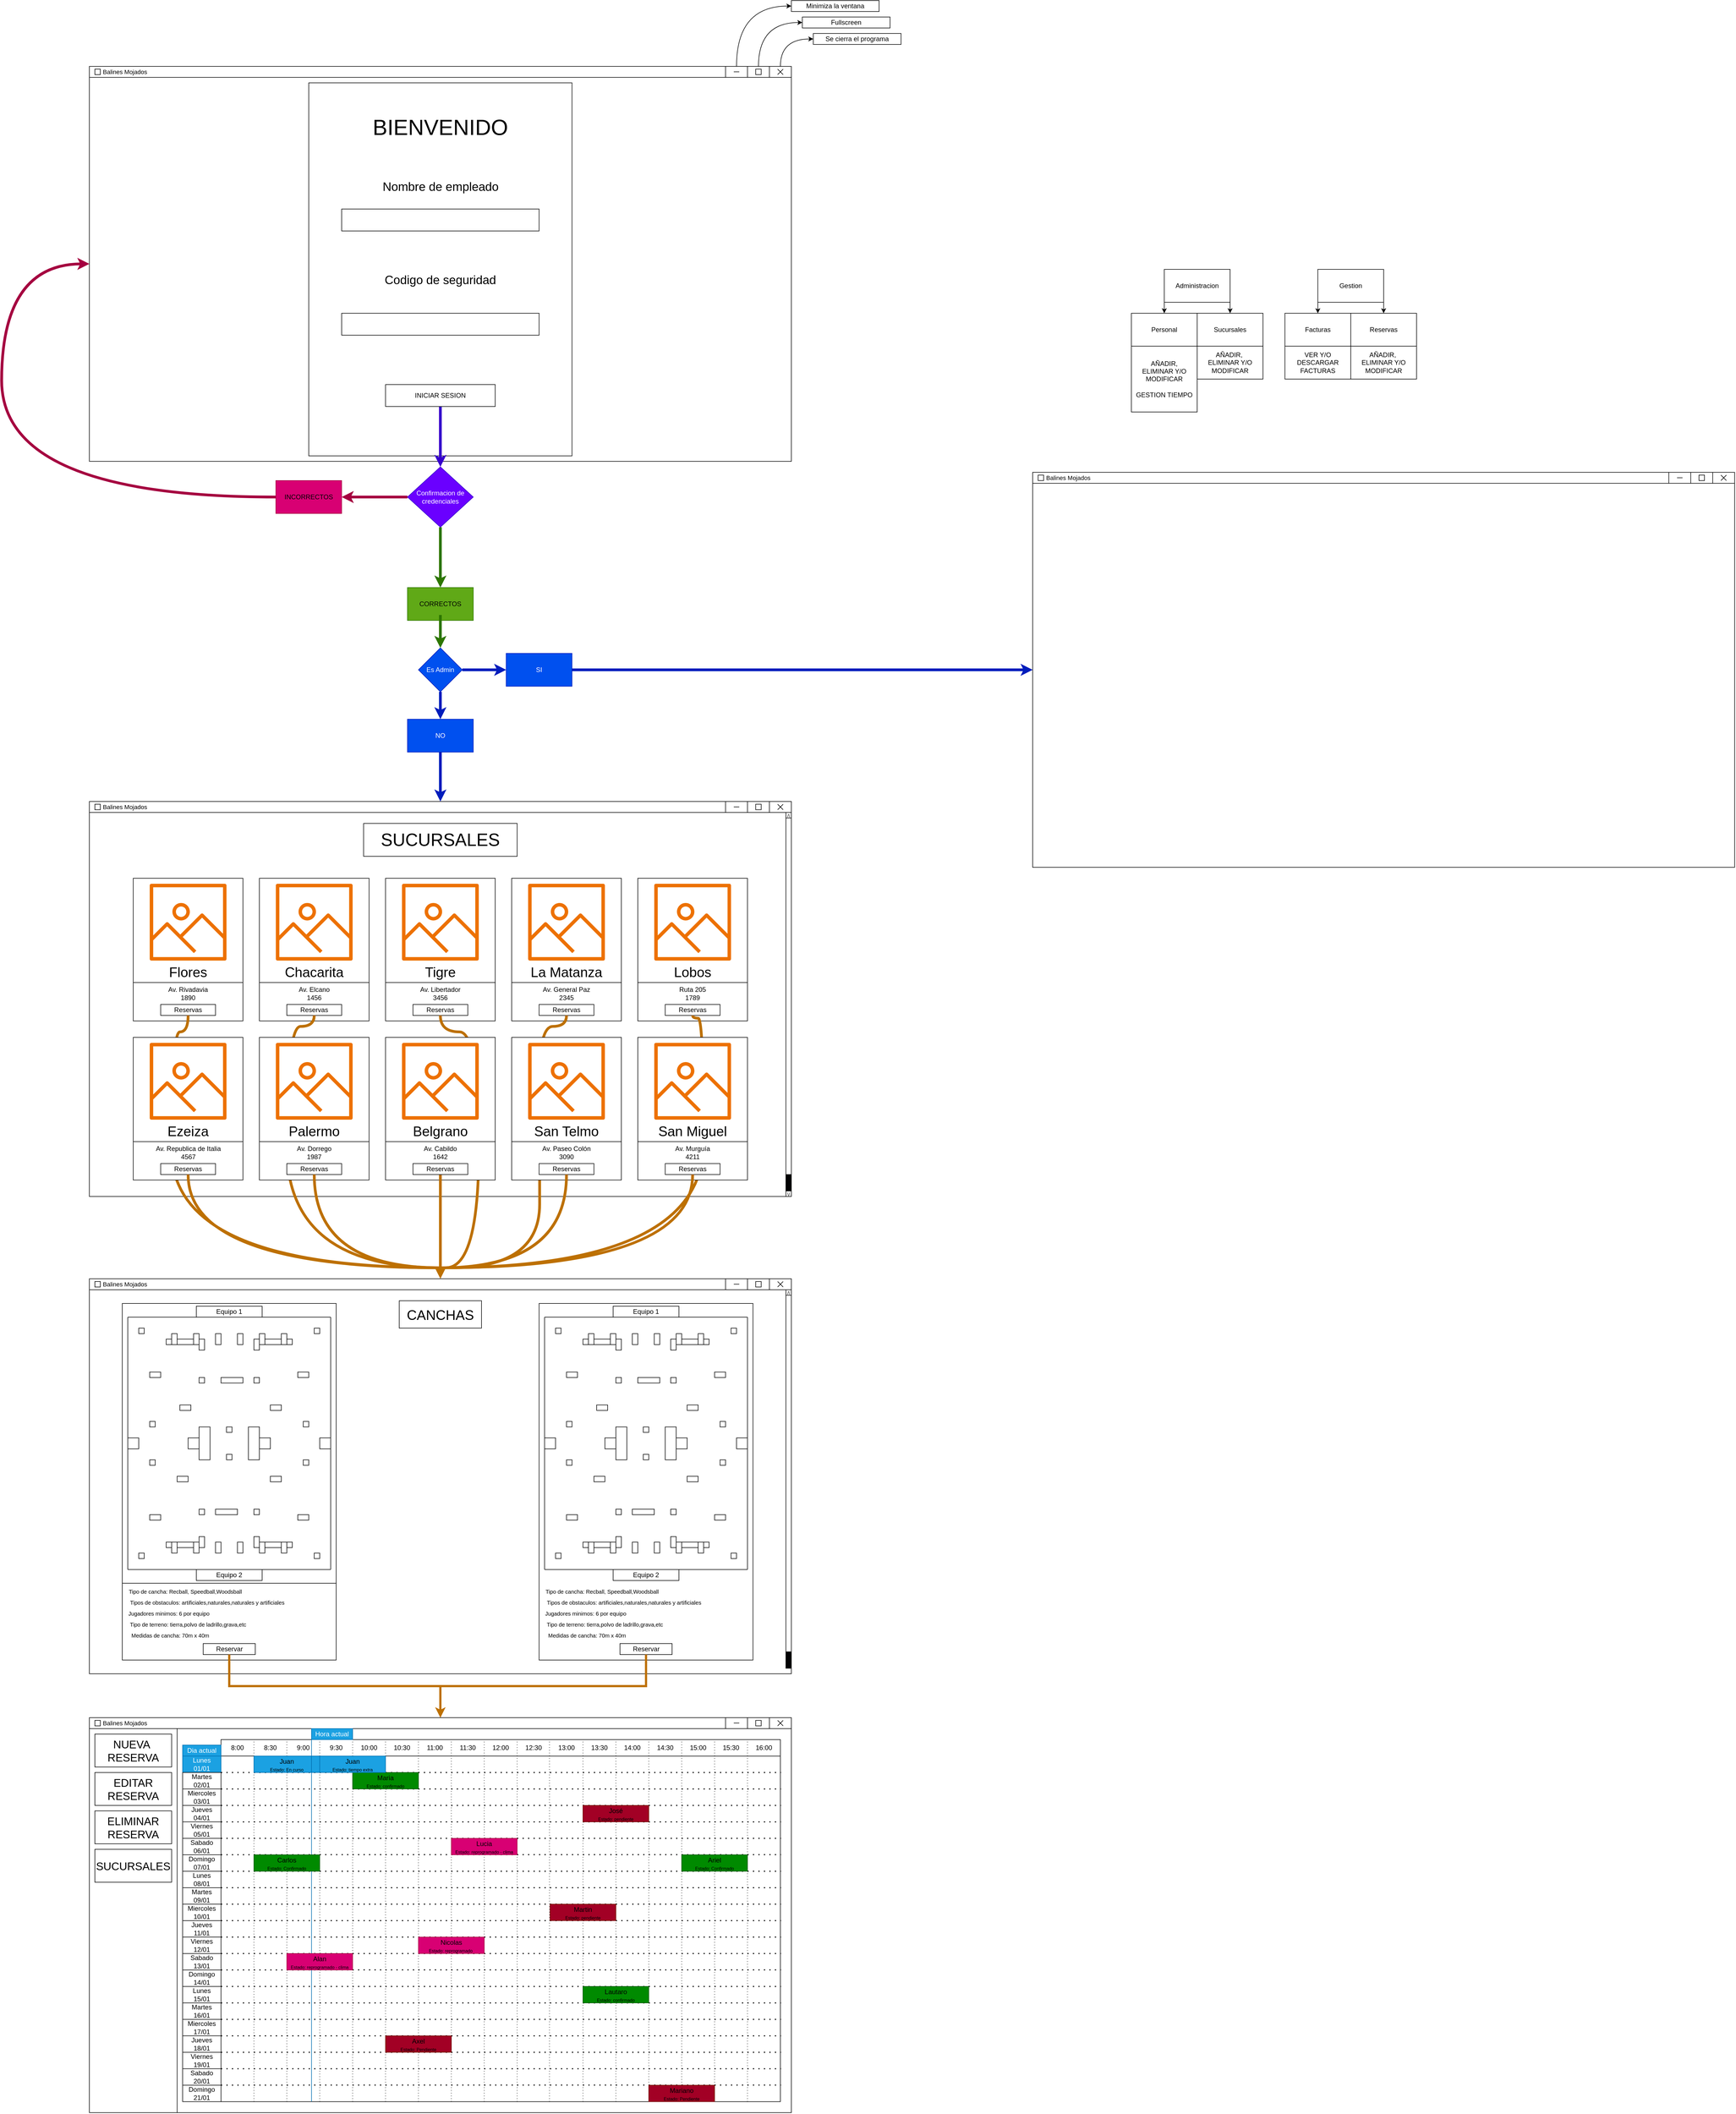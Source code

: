 <mxfile version="21.2.8" type="device">
  <diagram name="Página-1" id="d3g10q3LC-BKgwzDOU1b">
    <mxGraphModel dx="2049" dy="1263" grid="1" gridSize="10" guides="1" tooltips="1" connect="1" arrows="1" fold="1" page="0" pageScale="1" pageWidth="827" pageHeight="1169" background="none" math="0" shadow="0">
      <root>
        <mxCell id="0" />
        <mxCell id="1" parent="0" />
        <mxCell id="c03xcksOskagx5v2gtVA-2" value="" style="rounded=0;whiteSpace=wrap;html=1;movable=0;resizable=0;rotatable=0;deletable=0;editable=0;locked=1;connectable=0;" parent="1" vertex="1">
          <mxGeometry x="240" y="190" width="1280" height="720" as="geometry" />
        </mxCell>
        <mxCell id="c03xcksOskagx5v2gtVA-3" value="" style="rounded=0;whiteSpace=wrap;html=1;movable=0;resizable=0;rotatable=0;deletable=0;editable=0;locked=1;connectable=0;" parent="1" vertex="1">
          <mxGeometry x="250" y="195" width="10" height="10" as="geometry" />
        </mxCell>
        <mxCell id="c03xcksOskagx5v2gtVA-4" value="Balines Mojados" style="text;html=1;strokeColor=none;fillColor=none;align=center;verticalAlign=middle;whiteSpace=wrap;rounded=0;fontSize=11;movable=0;resizable=0;rotatable=0;deletable=0;editable=0;locked=1;connectable=0;" parent="1" vertex="1">
          <mxGeometry x="260" y="192.5" width="90" height="15" as="geometry" />
        </mxCell>
        <mxCell id="c03xcksOskagx5v2gtVA-5" value="" style="group;movable=0;resizable=0;rotatable=0;deletable=0;editable=0;locked=1;connectable=0;" parent="1" vertex="1" connectable="0">
          <mxGeometry x="1400" y="190" width="40" height="20" as="geometry" />
        </mxCell>
        <mxCell id="c03xcksOskagx5v2gtVA-6" value="" style="rounded=0;whiteSpace=wrap;html=1;movable=0;resizable=0;rotatable=0;deletable=0;editable=0;locked=1;connectable=0;" parent="c03xcksOskagx5v2gtVA-5" vertex="1">
          <mxGeometry width="40" height="20" as="geometry" />
        </mxCell>
        <mxCell id="c03xcksOskagx5v2gtVA-7" value="" style="endArrow=none;html=1;rounded=0;movable=0;resizable=0;rotatable=0;deletable=0;editable=0;locked=1;connectable=0;" parent="c03xcksOskagx5v2gtVA-5" edge="1">
          <mxGeometry width="50" height="50" relative="1" as="geometry">
            <mxPoint x="15" y="9.88" as="sourcePoint" />
            <mxPoint x="25" y="9.88" as="targetPoint" />
          </mxGeometry>
        </mxCell>
        <mxCell id="c03xcksOskagx5v2gtVA-8" value="" style="group;movable=0;resizable=0;rotatable=0;deletable=0;editable=0;locked=1;connectable=0;" parent="1" vertex="1" connectable="0">
          <mxGeometry x="1440" y="190" width="40" height="20" as="geometry" />
        </mxCell>
        <mxCell id="c03xcksOskagx5v2gtVA-9" value="" style="rounded=0;whiteSpace=wrap;html=1;movable=0;resizable=0;rotatable=0;deletable=0;editable=0;locked=1;connectable=0;" parent="c03xcksOskagx5v2gtVA-8" vertex="1">
          <mxGeometry width="40" height="20" as="geometry" />
        </mxCell>
        <mxCell id="c03xcksOskagx5v2gtVA-10" value="" style="rounded=0;whiteSpace=wrap;html=1;movable=0;resizable=0;rotatable=0;deletable=0;editable=0;locked=1;connectable=0;" parent="c03xcksOskagx5v2gtVA-8" vertex="1">
          <mxGeometry x="15" y="5" width="10" height="10" as="geometry" />
        </mxCell>
        <mxCell id="c03xcksOskagx5v2gtVA-11" value="" style="group;movable=0;resizable=0;rotatable=0;deletable=0;editable=0;locked=1;connectable=0;" parent="1" vertex="1" connectable="0">
          <mxGeometry x="1480" y="190" width="40" height="20" as="geometry" />
        </mxCell>
        <mxCell id="c03xcksOskagx5v2gtVA-12" value="" style="rounded=0;whiteSpace=wrap;html=1;movable=0;resizable=0;rotatable=0;deletable=0;editable=0;locked=1;connectable=0;" parent="c03xcksOskagx5v2gtVA-11" vertex="1">
          <mxGeometry width="40" height="20" as="geometry" />
        </mxCell>
        <mxCell id="c03xcksOskagx5v2gtVA-13" value="" style="group;movable=0;resizable=0;rotatable=0;deletable=0;editable=0;locked=1;connectable=0;" parent="c03xcksOskagx5v2gtVA-11" vertex="1" connectable="0">
          <mxGeometry x="15" y="5" width="10" height="10" as="geometry" />
        </mxCell>
        <mxCell id="c03xcksOskagx5v2gtVA-14" value="" style="endArrow=none;html=1;rounded=0;movable=0;resizable=0;rotatable=0;deletable=0;editable=0;locked=1;connectable=0;" parent="c03xcksOskagx5v2gtVA-13" edge="1">
          <mxGeometry width="50" height="50" relative="1" as="geometry">
            <mxPoint y="10" as="sourcePoint" />
            <mxPoint x="10" as="targetPoint" />
          </mxGeometry>
        </mxCell>
        <mxCell id="c03xcksOskagx5v2gtVA-15" value="" style="endArrow=none;html=1;rounded=0;movable=0;resizable=0;rotatable=0;deletable=0;editable=0;locked=1;connectable=0;" parent="c03xcksOskagx5v2gtVA-13" edge="1">
          <mxGeometry width="50" height="50" relative="1" as="geometry">
            <mxPoint x="10" y="10" as="sourcePoint" />
            <mxPoint as="targetPoint" />
          </mxGeometry>
        </mxCell>
        <mxCell id="c03xcksOskagx5v2gtVA-16" value="" style="endArrow=none;html=1;rounded=0;movable=0;resizable=0;rotatable=0;deletable=0;editable=0;locked=1;connectable=0;" parent="1" edge="1">
          <mxGeometry width="50" height="50" relative="1" as="geometry">
            <mxPoint x="240" y="210" as="sourcePoint" />
            <mxPoint x="1520" y="210" as="targetPoint" />
          </mxGeometry>
        </mxCell>
        <mxCell id="c03xcksOskagx5v2gtVA-19" value="" style="rounded=0;whiteSpace=wrap;html=1;movable=0;resizable=0;rotatable=0;deletable=0;editable=0;locked=1;connectable=0;" parent="1" vertex="1">
          <mxGeometry x="640" y="220" width="480" height="680" as="geometry" />
        </mxCell>
        <mxCell id="c03xcksOskagx5v2gtVA-71" value="" style="group;movable=0;resizable=0;rotatable=0;deletable=0;editable=0;locked=1;connectable=0;" parent="1" vertex="1" connectable="0">
          <mxGeometry x="240" y="1530" width="1280" height="720" as="geometry" />
        </mxCell>
        <mxCell id="c03xcksOskagx5v2gtVA-56" value="" style="rounded=0;whiteSpace=wrap;html=1;movable=0;resizable=0;rotatable=0;deletable=0;editable=0;locked=1;connectable=0;" parent="c03xcksOskagx5v2gtVA-71" vertex="1">
          <mxGeometry width="1280" height="720" as="geometry" />
        </mxCell>
        <mxCell id="c03xcksOskagx5v2gtVA-57" value="" style="rounded=0;whiteSpace=wrap;html=1;movable=0;resizable=0;rotatable=0;deletable=0;editable=0;locked=1;connectable=0;" parent="c03xcksOskagx5v2gtVA-71" vertex="1">
          <mxGeometry x="10" y="5" width="10" height="10" as="geometry" />
        </mxCell>
        <mxCell id="c03xcksOskagx5v2gtVA-58" value="Balines Mojados" style="text;html=1;strokeColor=none;fillColor=none;align=center;verticalAlign=middle;whiteSpace=wrap;rounded=0;fontSize=11;movable=0;resizable=0;rotatable=0;deletable=0;editable=0;locked=1;connectable=0;" parent="c03xcksOskagx5v2gtVA-71" vertex="1">
          <mxGeometry x="20" y="2.5" width="90" height="15" as="geometry" />
        </mxCell>
        <mxCell id="c03xcksOskagx5v2gtVA-70" value="" style="endArrow=none;html=1;rounded=0;movable=0;resizable=0;rotatable=0;deletable=0;editable=0;locked=1;connectable=0;" parent="c03xcksOskagx5v2gtVA-71" edge="1">
          <mxGeometry width="50" height="50" relative="1" as="geometry">
            <mxPoint y="20" as="sourcePoint" />
            <mxPoint x="1280" y="20" as="targetPoint" />
          </mxGeometry>
        </mxCell>
        <mxCell id="c03xcksOskagx5v2gtVA-62" value="" style="group;movable=0;resizable=0;rotatable=0;deletable=0;editable=0;locked=1;connectable=0;" parent="c03xcksOskagx5v2gtVA-71" vertex="1" connectable="0">
          <mxGeometry x="1200" width="40" height="20" as="geometry" />
        </mxCell>
        <mxCell id="c03xcksOskagx5v2gtVA-63" value="" style="rounded=0;whiteSpace=wrap;html=1;movable=0;resizable=0;rotatable=0;deletable=0;editable=0;locked=1;connectable=0;" parent="c03xcksOskagx5v2gtVA-62" vertex="1">
          <mxGeometry width="40" height="20" as="geometry" />
        </mxCell>
        <mxCell id="c03xcksOskagx5v2gtVA-64" value="" style="rounded=0;whiteSpace=wrap;html=1;movable=0;resizable=0;rotatable=0;deletable=0;editable=0;locked=1;connectable=0;" parent="c03xcksOskagx5v2gtVA-62" vertex="1">
          <mxGeometry x="15" y="5" width="10" height="10" as="geometry" />
        </mxCell>
        <mxCell id="c03xcksOskagx5v2gtVA-59" value="" style="group;movable=0;resizable=0;rotatable=0;deletable=0;editable=0;locked=1;connectable=0;" parent="c03xcksOskagx5v2gtVA-71" vertex="1" connectable="0">
          <mxGeometry x="1160" width="40" height="20" as="geometry" />
        </mxCell>
        <mxCell id="c03xcksOskagx5v2gtVA-60" value="" style="rounded=0;whiteSpace=wrap;html=1;movable=0;resizable=0;rotatable=0;deletable=0;editable=0;locked=1;connectable=0;" parent="c03xcksOskagx5v2gtVA-59" vertex="1">
          <mxGeometry width="40" height="20" as="geometry" />
        </mxCell>
        <mxCell id="c03xcksOskagx5v2gtVA-61" value="" style="endArrow=none;html=1;rounded=0;movable=0;resizable=0;rotatable=0;deletable=0;editable=0;locked=1;connectable=0;" parent="c03xcksOskagx5v2gtVA-59" edge="1">
          <mxGeometry width="50" height="50" relative="1" as="geometry">
            <mxPoint x="15" y="9.88" as="sourcePoint" />
            <mxPoint x="25" y="9.88" as="targetPoint" />
          </mxGeometry>
        </mxCell>
        <mxCell id="c03xcksOskagx5v2gtVA-65" value="" style="group;movable=0;resizable=0;rotatable=0;deletable=0;editable=0;locked=1;connectable=0;" parent="c03xcksOskagx5v2gtVA-71" vertex="1" connectable="0">
          <mxGeometry x="1240" width="40" height="20" as="geometry" />
        </mxCell>
        <mxCell id="c03xcksOskagx5v2gtVA-66" value="" style="rounded=0;whiteSpace=wrap;html=1;movable=0;resizable=0;rotatable=0;deletable=0;editable=0;locked=1;connectable=0;" parent="c03xcksOskagx5v2gtVA-65" vertex="1">
          <mxGeometry width="40" height="20" as="geometry" />
        </mxCell>
        <mxCell id="c03xcksOskagx5v2gtVA-67" value="" style="group;movable=0;resizable=0;rotatable=0;deletable=0;editable=0;locked=1;connectable=0;" parent="c03xcksOskagx5v2gtVA-65" vertex="1" connectable="0">
          <mxGeometry x="15" y="5" width="10" height="10" as="geometry" />
        </mxCell>
        <mxCell id="c03xcksOskagx5v2gtVA-68" value="" style="endArrow=none;html=1;rounded=0;movable=0;resizable=0;rotatable=0;deletable=0;editable=0;locked=1;connectable=0;" parent="c03xcksOskagx5v2gtVA-67" edge="1">
          <mxGeometry width="50" height="50" relative="1" as="geometry">
            <mxPoint y="10" as="sourcePoint" />
            <mxPoint x="10" as="targetPoint" />
          </mxGeometry>
        </mxCell>
        <mxCell id="c03xcksOskagx5v2gtVA-69" value="" style="endArrow=none;html=1;rounded=0;movable=0;resizable=0;rotatable=0;deletable=0;editable=0;locked=1;connectable=0;" parent="c03xcksOskagx5v2gtVA-67" edge="1">
          <mxGeometry width="50" height="50" relative="1" as="geometry">
            <mxPoint x="10" y="10" as="sourcePoint" />
            <mxPoint as="targetPoint" />
          </mxGeometry>
        </mxCell>
        <mxCell id="c03xcksOskagx5v2gtVA-20" value="BIENVENIDO" style="text;html=1;align=center;verticalAlign=middle;whiteSpace=wrap;rounded=0;fontSize=40;movable=0;resizable=0;rotatable=0;deletable=0;editable=0;locked=1;connectable=0;" parent="1" vertex="1">
          <mxGeometry x="745" y="270" width="270" height="60" as="geometry" />
        </mxCell>
        <mxCell id="c03xcksOskagx5v2gtVA-22" value="Nombre de empleado" style="text;html=1;align=center;verticalAlign=middle;whiteSpace=wrap;rounded=0;fontSize=22;movable=0;resizable=0;rotatable=0;deletable=0;editable=0;locked=1;connectable=0;" parent="1" vertex="1">
          <mxGeometry x="767.5" y="390" width="225" height="40" as="geometry" />
        </mxCell>
        <mxCell id="c03xcksOskagx5v2gtVA-24" value="Codigo de seguridad" style="text;html=1;align=center;verticalAlign=middle;whiteSpace=wrap;rounded=0;fontSize=22;movable=0;resizable=0;rotatable=0;deletable=0;editable=0;locked=1;connectable=0;" parent="1" vertex="1">
          <mxGeometry x="750" y="550" width="260" height="60" as="geometry" />
        </mxCell>
        <mxCell id="c03xcksOskagx5v2gtVA-26" value="" style="rounded=0;whiteSpace=wrap;html=1;movable=0;resizable=0;rotatable=0;deletable=0;editable=0;locked=1;connectable=0;" parent="1" vertex="1">
          <mxGeometry x="700" y="450" width="360" height="40" as="geometry" />
        </mxCell>
        <mxCell id="c03xcksOskagx5v2gtVA-27" value="" style="rounded=0;whiteSpace=wrap;html=1;movable=0;resizable=0;rotatable=0;deletable=0;editable=0;locked=1;connectable=0;" parent="1" vertex="1">
          <mxGeometry x="700" y="640" width="360" height="40" as="geometry" />
        </mxCell>
        <mxCell id="joK4nO-dzWOsHn-svf8Y-19" style="edgeStyle=orthogonalEdgeStyle;rounded=0;orthogonalLoop=1;jettySize=auto;html=1;strokeWidth=5;fillColor=#6a00ff;strokeColor=#3700CC;movable=0;resizable=0;rotatable=0;deletable=0;editable=0;locked=1;connectable=0;" parent="1" source="c03xcksOskagx5v2gtVA-28" target="c03xcksOskagx5v2gtVA-41" edge="1">
          <mxGeometry relative="1" as="geometry" />
        </mxCell>
        <mxCell id="c03xcksOskagx5v2gtVA-28" value="INICIAR SESION" style="rounded=0;whiteSpace=wrap;html=1;movable=0;resizable=0;rotatable=0;deletable=0;editable=0;locked=1;connectable=0;" parent="1" vertex="1">
          <mxGeometry x="780" y="770" width="200" height="40" as="geometry" />
        </mxCell>
        <mxCell id="c03xcksOskagx5v2gtVA-38" value="Se cierra el programa" style="rounded=0;whiteSpace=wrap;html=1;movable=0;resizable=0;rotatable=0;deletable=0;editable=0;locked=1;connectable=0;" parent="1" vertex="1">
          <mxGeometry x="1560" y="130" width="160" height="20" as="geometry" />
        </mxCell>
        <mxCell id="c03xcksOskagx5v2gtVA-35" style="edgeStyle=orthogonalEdgeStyle;curved=1;rounded=0;orthogonalLoop=1;jettySize=auto;html=1;entryX=0;entryY=0.5;entryDx=0;entryDy=0;movable=0;resizable=0;rotatable=0;deletable=0;editable=0;locked=1;connectable=0;" parent="1" source="c03xcksOskagx5v2gtVA-12" target="c03xcksOskagx5v2gtVA-38" edge="1">
          <mxGeometry relative="1" as="geometry">
            <mxPoint x="1500" y="60" as="targetPoint" />
            <Array as="points">
              <mxPoint x="1500" y="140" />
            </Array>
          </mxGeometry>
        </mxCell>
        <mxCell id="c03xcksOskagx5v2gtVA-39" value="Fullscreen" style="rounded=0;whiteSpace=wrap;html=1;movable=0;resizable=0;rotatable=0;deletable=0;editable=0;locked=1;connectable=0;" parent="1" vertex="1">
          <mxGeometry x="1540" y="100" width="160" height="20" as="geometry" />
        </mxCell>
        <mxCell id="c03xcksOskagx5v2gtVA-36" style="edgeStyle=orthogonalEdgeStyle;curved=1;rounded=0;orthogonalLoop=1;jettySize=auto;html=1;entryX=0;entryY=0.5;entryDx=0;entryDy=0;exitX=0.5;exitY=0;exitDx=0;exitDy=0;movable=0;resizable=0;rotatable=0;deletable=0;editable=0;locked=1;connectable=0;" parent="1" source="c03xcksOskagx5v2gtVA-9" target="c03xcksOskagx5v2gtVA-39" edge="1">
          <mxGeometry relative="1" as="geometry">
            <mxPoint x="1460" y="60" as="targetPoint" />
            <Array as="points">
              <mxPoint x="1460" y="110" />
            </Array>
          </mxGeometry>
        </mxCell>
        <mxCell id="c03xcksOskagx5v2gtVA-40" value="Minimiza la ventana" style="rounded=0;whiteSpace=wrap;html=1;movable=0;resizable=0;rotatable=0;deletable=0;editable=0;locked=1;connectable=0;" parent="1" vertex="1">
          <mxGeometry x="1520" y="70" width="160" height="20" as="geometry" />
        </mxCell>
        <mxCell id="c03xcksOskagx5v2gtVA-37" style="edgeStyle=orthogonalEdgeStyle;curved=1;rounded=0;orthogonalLoop=1;jettySize=auto;html=1;entryX=0;entryY=0.5;entryDx=0;entryDy=0;movable=0;resizable=0;rotatable=0;deletable=0;editable=0;locked=1;connectable=0;" parent="1" source="c03xcksOskagx5v2gtVA-6" target="c03xcksOskagx5v2gtVA-40" edge="1">
          <mxGeometry relative="1" as="geometry">
            <mxPoint x="1420" y="60" as="targetPoint" />
            <Array as="points">
              <mxPoint x="1420" y="80" />
            </Array>
          </mxGeometry>
        </mxCell>
        <mxCell id="c03xcksOskagx5v2gtVA-46" style="edgeStyle=orthogonalEdgeStyle;curved=1;rounded=0;orthogonalLoop=1;jettySize=auto;html=1;entryX=0.5;entryY=0;entryDx=0;entryDy=0;fillColor=#60a917;strokeColor=#2D7600;strokeWidth=5;movable=0;resizable=0;rotatable=0;deletable=0;editable=0;locked=1;connectable=0;" parent="1" source="c03xcksOskagx5v2gtVA-41" target="c03xcksOskagx5v2gtVA-44" edge="1">
          <mxGeometry relative="1" as="geometry">
            <Array as="points">
              <mxPoint x="880" y="1120" />
              <mxPoint x="880" y="1120" />
            </Array>
          </mxGeometry>
        </mxCell>
        <mxCell id="c03xcksOskagx5v2gtVA-51" style="edgeStyle=orthogonalEdgeStyle;curved=1;rounded=0;orthogonalLoop=1;jettySize=auto;html=1;entryX=1;entryY=0.5;entryDx=0;entryDy=0;fillColor=#d80073;strokeColor=#A50040;strokeWidth=5;movable=0;resizable=0;rotatable=0;deletable=0;editable=0;locked=1;connectable=0;" parent="1" source="c03xcksOskagx5v2gtVA-41" target="c03xcksOskagx5v2gtVA-49" edge="1">
          <mxGeometry relative="1" as="geometry" />
        </mxCell>
        <mxCell id="c03xcksOskagx5v2gtVA-41" value="Confirmacion de credenciales" style="rhombus;whiteSpace=wrap;html=1;fillColor=#6a00ff;fontColor=#ffffff;strokeColor=#3700CC;movable=0;resizable=0;rotatable=0;deletable=0;editable=0;locked=1;connectable=0;" parent="1" vertex="1">
          <mxGeometry x="820" y="920" width="120" height="110" as="geometry" />
        </mxCell>
        <mxCell id="c03xcksOskagx5v2gtVA-47" value="" style="group;fillColor=#60a917;fontColor=#ffffff;strokeColor=#2D7600;movable=0;resizable=0;rotatable=0;deletable=0;editable=0;locked=1;connectable=0;" parent="1" vertex="1" connectable="0">
          <mxGeometry x="820" y="1140" width="120" height="60" as="geometry" />
        </mxCell>
        <mxCell id="c03xcksOskagx5v2gtVA-44" value="" style="rounded=0;whiteSpace=wrap;html=1;fillColor=#60a917;fontColor=#ffffff;strokeColor=#2D7600;movable=0;resizable=0;rotatable=0;deletable=0;editable=0;locked=1;connectable=0;" parent="c03xcksOskagx5v2gtVA-47" vertex="1">
          <mxGeometry width="120" height="60" as="geometry" />
        </mxCell>
        <mxCell id="c03xcksOskagx5v2gtVA-43" value="CORRECTOS" style="text;html=1;align=center;verticalAlign=middle;whiteSpace=wrap;rounded=0;movable=0;resizable=0;rotatable=0;deletable=0;editable=0;locked=1;connectable=0;" parent="c03xcksOskagx5v2gtVA-47" vertex="1">
          <mxGeometry x="10" y="10" width="100" height="40" as="geometry" />
        </mxCell>
        <mxCell id="c03xcksOskagx5v2gtVA-48" value="" style="group;fillColor=#a20025;fontColor=#ffffff;strokeColor=#6F0000;container=0;movable=0;resizable=0;rotatable=0;deletable=0;editable=0;locked=1;connectable=0;" parent="1" vertex="1" connectable="0">
          <mxGeometry x="580" y="945" width="120" height="60" as="geometry" />
        </mxCell>
        <mxCell id="c03xcksOskagx5v2gtVA-52" style="edgeStyle=orthogonalEdgeStyle;curved=1;rounded=0;orthogonalLoop=1;jettySize=auto;html=1;entryX=0;entryY=0.5;entryDx=0;entryDy=0;exitX=0;exitY=0.5;exitDx=0;exitDy=0;fillColor=#d80073;strokeColor=#A50040;strokeWidth=5;movable=0;resizable=0;rotatable=0;deletable=0;editable=0;locked=1;connectable=0;" parent="1" source="c03xcksOskagx5v2gtVA-49" target="c03xcksOskagx5v2gtVA-2" edge="1">
          <mxGeometry relative="1" as="geometry">
            <Array as="points">
              <mxPoint x="80" y="975" />
              <mxPoint x="80" y="550" />
            </Array>
          </mxGeometry>
        </mxCell>
        <mxCell id="c03xcksOskagx5v2gtVA-89" value="" style="rounded=0;whiteSpace=wrap;html=1;movable=0;resizable=0;rotatable=0;deletable=0;editable=0;locked=1;connectable=0;" parent="1" vertex="1">
          <mxGeometry x="740" y="1570" width="280" height="60" as="geometry" />
        </mxCell>
        <mxCell id="c03xcksOskagx5v2gtVA-90" value="SUCURSALES" style="text;html=1;align=center;verticalAlign=middle;whiteSpace=wrap;rounded=0;fontSize=32;movable=0;resizable=0;rotatable=0;deletable=0;editable=0;locked=1;connectable=0;" parent="1" vertex="1">
          <mxGeometry x="750" y="1585" width="260" height="30" as="geometry" />
        </mxCell>
        <mxCell id="c03xcksOskagx5v2gtVA-99" value="" style="rounded=0;whiteSpace=wrap;html=1;movable=0;resizable=0;rotatable=0;deletable=0;editable=0;locked=1;connectable=0;" parent="1" vertex="1">
          <mxGeometry x="320" y="1670" width="200" height="260" as="geometry" />
        </mxCell>
        <mxCell id="c03xcksOskagx5v2gtVA-100" value="Flores" style="text;html=1;align=center;verticalAlign=middle;whiteSpace=wrap;rounded=0;fontSize=25;movable=0;resizable=0;rotatable=0;deletable=0;editable=0;locked=1;connectable=0;" parent="1" vertex="1">
          <mxGeometry x="330" y="1825" width="180" height="30" as="geometry" />
        </mxCell>
        <mxCell id="c03xcksOskagx5v2gtVA-101" value="" style="endArrow=none;html=1;rounded=0;curved=1;movable=0;resizable=0;rotatable=0;deletable=0;editable=0;locked=1;connectable=0;" parent="1" edge="1">
          <mxGeometry width="50" height="50" relative="1" as="geometry">
            <mxPoint x="320" y="1860" as="sourcePoint" />
            <mxPoint x="520" y="1860" as="targetPoint" />
          </mxGeometry>
        </mxCell>
        <mxCell id="c03xcksOskagx5v2gtVA-102" value="Av. Rivadavia&lt;div&gt;1890&lt;/div&gt;" style="text;html=1;align=center;verticalAlign=middle;whiteSpace=wrap;rounded=0;movable=0;resizable=0;rotatable=0;deletable=0;editable=0;locked=1;connectable=0;" parent="1" vertex="1">
          <mxGeometry x="365" y="1865" width="110" height="30" as="geometry" />
        </mxCell>
        <mxCell id="c03xcksOskagx5v2gtVA-103" value="" style="rounded=0;whiteSpace=wrap;html=1;movable=0;resizable=0;rotatable=0;deletable=0;editable=0;locked=1;connectable=0;" parent="1" vertex="1">
          <mxGeometry x="370" y="1900" width="100" height="20" as="geometry" />
        </mxCell>
        <mxCell id="c03xcksOskagx5v2gtVA-277" style="edgeStyle=orthogonalEdgeStyle;curved=1;rounded=0;orthogonalLoop=1;jettySize=auto;html=1;strokeWidth=5;fillColor=#f0a30a;strokeColor=#BD7000;endArrow=none;endFill=0;exitX=0.5;exitY=1;exitDx=0;exitDy=0;movable=0;resizable=0;rotatable=0;deletable=0;editable=0;locked=1;connectable=0;" parent="1" source="c03xcksOskagx5v2gtVA-104" edge="1">
          <mxGeometry relative="1" as="geometry">
            <mxPoint x="880" y="2380" as="targetPoint" />
            <Array as="points">
              <mxPoint x="420" y="1950" />
              <mxPoint x="390" y="1950" />
              <mxPoint x="390" y="2380" />
            </Array>
          </mxGeometry>
        </mxCell>
        <mxCell id="c03xcksOskagx5v2gtVA-104" value="Reservas" style="text;html=1;align=center;verticalAlign=middle;whiteSpace=wrap;rounded=0;movable=0;resizable=0;rotatable=0;deletable=0;editable=0;locked=1;connectable=0;" parent="1" vertex="1">
          <mxGeometry x="390" y="1900" width="60" height="20" as="geometry" />
        </mxCell>
        <mxCell id="c03xcksOskagx5v2gtVA-145" value="" style="sketch=0;outlineConnect=0;fontColor=#232F3E;gradientColor=none;fillColor=#ED7100;strokeColor=none;dashed=0;verticalLabelPosition=bottom;verticalAlign=top;align=center;html=1;fontSize=12;fontStyle=0;pointerEvents=1;shape=mxgraph.aws4.container_registry_image;movable=0;resizable=0;rotatable=0;deletable=0;editable=0;locked=1;connectable=0;" parent="1" vertex="1">
          <mxGeometry x="345" y="1680" width="150" height="140" as="geometry" />
        </mxCell>
        <mxCell id="c03xcksOskagx5v2gtVA-146" value="" style="rounded=0;whiteSpace=wrap;html=1;movable=0;resizable=0;rotatable=0;deletable=0;editable=0;locked=1;connectable=0;" parent="1" vertex="1">
          <mxGeometry x="550" y="1670" width="200" height="260" as="geometry" />
        </mxCell>
        <mxCell id="c03xcksOskagx5v2gtVA-147" value="Chacarita" style="text;html=1;align=center;verticalAlign=middle;whiteSpace=wrap;rounded=0;fontSize=25;movable=0;resizable=0;rotatable=0;deletable=0;editable=0;locked=1;connectable=0;" parent="1" vertex="1">
          <mxGeometry x="560" y="1825" width="180" height="30" as="geometry" />
        </mxCell>
        <mxCell id="c03xcksOskagx5v2gtVA-148" value="" style="endArrow=none;html=1;rounded=0;curved=1;movable=0;resizable=0;rotatable=0;deletable=0;editable=0;locked=1;connectable=0;" parent="1" edge="1">
          <mxGeometry width="50" height="50" relative="1" as="geometry">
            <mxPoint x="550" y="1860" as="sourcePoint" />
            <mxPoint x="750" y="1860" as="targetPoint" />
          </mxGeometry>
        </mxCell>
        <mxCell id="c03xcksOskagx5v2gtVA-149" value="Av. Elcano&lt;div&gt;1456&lt;/div&gt;" style="text;html=1;align=center;verticalAlign=middle;whiteSpace=wrap;rounded=0;movable=0;resizable=0;rotatable=0;deletable=0;editable=0;locked=1;connectable=0;" parent="1" vertex="1">
          <mxGeometry x="595" y="1865" width="110" height="30" as="geometry" />
        </mxCell>
        <mxCell id="c03xcksOskagx5v2gtVA-150" value="" style="rounded=0;whiteSpace=wrap;html=1;movable=0;resizable=0;rotatable=0;deletable=0;editable=0;locked=1;connectable=0;" parent="1" vertex="1">
          <mxGeometry x="600" y="1900" width="100" height="20" as="geometry" />
        </mxCell>
        <mxCell id="c03xcksOskagx5v2gtVA-274" style="edgeStyle=orthogonalEdgeStyle;curved=1;rounded=0;orthogonalLoop=1;jettySize=auto;html=1;strokeWidth=5;fillColor=#f0a30a;strokeColor=#BD7000;endArrow=none;endFill=0;exitX=0.5;exitY=1;exitDx=0;exitDy=0;movable=0;resizable=0;rotatable=0;deletable=0;editable=0;locked=1;connectable=0;" parent="1" source="c03xcksOskagx5v2gtVA-151" edge="1">
          <mxGeometry relative="1" as="geometry">
            <mxPoint x="880" y="2380" as="targetPoint" />
            <mxPoint x="650" y="1940" as="sourcePoint" />
            <Array as="points">
              <mxPoint x="650" y="1940" />
              <mxPoint x="600" y="1940" />
              <mxPoint x="600" y="2380" />
            </Array>
          </mxGeometry>
        </mxCell>
        <mxCell id="c03xcksOskagx5v2gtVA-151" value="Reservas" style="text;html=1;align=center;verticalAlign=middle;whiteSpace=wrap;rounded=0;movable=0;resizable=0;rotatable=0;deletable=0;editable=0;locked=1;connectable=0;" parent="1" vertex="1">
          <mxGeometry x="620" y="1900" width="60" height="20" as="geometry" />
        </mxCell>
        <mxCell id="c03xcksOskagx5v2gtVA-152" value="" style="sketch=0;outlineConnect=0;fontColor=#232F3E;gradientColor=none;fillColor=#ED7100;strokeColor=none;dashed=0;verticalLabelPosition=bottom;verticalAlign=top;align=center;html=1;fontSize=12;fontStyle=0;pointerEvents=1;shape=mxgraph.aws4.container_registry_image;movable=0;resizable=0;rotatable=0;deletable=0;editable=0;locked=1;connectable=0;" parent="1" vertex="1">
          <mxGeometry x="575" y="1680" width="150" height="140" as="geometry" />
        </mxCell>
        <mxCell id="c03xcksOskagx5v2gtVA-153" value="" style="rounded=0;whiteSpace=wrap;html=1;movable=0;resizable=0;rotatable=0;deletable=0;editable=0;locked=1;connectable=0;" parent="1" vertex="1">
          <mxGeometry x="780" y="1670" width="200" height="260" as="geometry" />
        </mxCell>
        <mxCell id="c03xcksOskagx5v2gtVA-154" value="Tigre" style="text;html=1;align=center;verticalAlign=middle;whiteSpace=wrap;rounded=0;fontSize=25;movable=0;resizable=0;rotatable=0;deletable=0;editable=0;locked=1;connectable=0;" parent="1" vertex="1">
          <mxGeometry x="790" y="1825" width="180" height="30" as="geometry" />
        </mxCell>
        <mxCell id="c03xcksOskagx5v2gtVA-155" value="" style="endArrow=none;html=1;rounded=0;curved=1;movable=0;resizable=0;rotatable=0;deletable=0;editable=0;locked=1;connectable=0;" parent="1" edge="1">
          <mxGeometry width="50" height="50" relative="1" as="geometry">
            <mxPoint x="780" y="1860" as="sourcePoint" />
            <mxPoint x="980" y="1860" as="targetPoint" />
          </mxGeometry>
        </mxCell>
        <mxCell id="c03xcksOskagx5v2gtVA-156" value="Av. Libertador&lt;div&gt;3456&lt;/div&gt;" style="text;html=1;align=center;verticalAlign=middle;whiteSpace=wrap;rounded=0;movable=0;resizable=0;rotatable=0;deletable=0;editable=0;locked=1;connectable=0;" parent="1" vertex="1">
          <mxGeometry x="825" y="1865" width="110" height="30" as="geometry" />
        </mxCell>
        <mxCell id="c03xcksOskagx5v2gtVA-157" value="" style="rounded=0;whiteSpace=wrap;html=1;movable=0;resizable=0;rotatable=0;deletable=0;editable=0;locked=1;connectable=0;" parent="1" vertex="1">
          <mxGeometry x="830" y="1900" width="100" height="20" as="geometry" />
        </mxCell>
        <mxCell id="c03xcksOskagx5v2gtVA-273" style="edgeStyle=orthogonalEdgeStyle;curved=1;rounded=0;orthogonalLoop=1;jettySize=auto;html=1;strokeWidth=5;fillColor=#f0a30a;strokeColor=#BD7000;exitX=0.5;exitY=1;exitDx=0;exitDy=0;endArrow=none;endFill=0;movable=0;resizable=0;rotatable=0;deletable=0;editable=0;locked=1;connectable=0;" parent="1" source="c03xcksOskagx5v2gtVA-158" edge="1">
          <mxGeometry relative="1" as="geometry">
            <mxPoint x="890" y="2380" as="targetPoint" />
            <Array as="points">
              <mxPoint x="880" y="1950" />
              <mxPoint x="950" y="1950" />
              <mxPoint x="950" y="2380" />
            </Array>
          </mxGeometry>
        </mxCell>
        <mxCell id="c03xcksOskagx5v2gtVA-158" value="Reservas" style="text;html=1;align=center;verticalAlign=middle;whiteSpace=wrap;rounded=0;movable=0;resizable=0;rotatable=0;deletable=0;editable=0;locked=1;connectable=0;" parent="1" vertex="1">
          <mxGeometry x="850" y="1900" width="60" height="20" as="geometry" />
        </mxCell>
        <mxCell id="c03xcksOskagx5v2gtVA-159" value="" style="sketch=0;outlineConnect=0;fontColor=#232F3E;gradientColor=none;fillColor=#ED7100;strokeColor=none;dashed=0;verticalLabelPosition=bottom;verticalAlign=top;align=center;html=1;fontSize=12;fontStyle=0;pointerEvents=1;shape=mxgraph.aws4.container_registry_image;movable=0;resizable=0;rotatable=0;deletable=0;editable=0;locked=1;connectable=0;" parent="1" vertex="1">
          <mxGeometry x="805" y="1680" width="150" height="140" as="geometry" />
        </mxCell>
        <mxCell id="c03xcksOskagx5v2gtVA-160" value="" style="rounded=0;whiteSpace=wrap;html=1;movable=0;resizable=0;rotatable=0;deletable=0;editable=0;locked=1;connectable=0;" parent="1" vertex="1">
          <mxGeometry x="1010" y="1670" width="200" height="260" as="geometry" />
        </mxCell>
        <mxCell id="c03xcksOskagx5v2gtVA-161" value="La Matanza" style="text;html=1;align=center;verticalAlign=middle;whiteSpace=wrap;rounded=0;fontSize=25;movable=0;resizable=0;rotatable=0;deletable=0;editable=0;locked=1;connectable=0;" parent="1" vertex="1">
          <mxGeometry x="1020" y="1825" width="180" height="30" as="geometry" />
        </mxCell>
        <mxCell id="c03xcksOskagx5v2gtVA-162" value="" style="endArrow=none;html=1;rounded=0;curved=1;movable=0;resizable=0;rotatable=0;deletable=0;editable=0;locked=1;connectable=0;" parent="1" edge="1">
          <mxGeometry width="50" height="50" relative="1" as="geometry">
            <mxPoint x="1010" y="1860" as="sourcePoint" />
            <mxPoint x="1210" y="1860" as="targetPoint" />
          </mxGeometry>
        </mxCell>
        <mxCell id="c03xcksOskagx5v2gtVA-163" value="Av. General Paz&lt;br&gt;2345" style="text;html=1;align=center;verticalAlign=middle;whiteSpace=wrap;rounded=0;movable=0;resizable=0;rotatable=0;deletable=0;editable=0;locked=1;connectable=0;" parent="1" vertex="1">
          <mxGeometry x="1055" y="1865" width="110" height="30" as="geometry" />
        </mxCell>
        <mxCell id="c03xcksOskagx5v2gtVA-164" value="" style="rounded=0;whiteSpace=wrap;html=1;movable=0;resizable=0;rotatable=0;deletable=0;editable=0;locked=1;connectable=0;" parent="1" vertex="1">
          <mxGeometry x="1060" y="1900" width="100" height="20" as="geometry" />
        </mxCell>
        <mxCell id="c03xcksOskagx5v2gtVA-269" style="edgeStyle=orthogonalEdgeStyle;curved=1;rounded=0;orthogonalLoop=1;jettySize=auto;html=1;strokeWidth=5;fillColor=#f0a30a;strokeColor=#BD7000;endArrow=none;endFill=0;movable=0;resizable=0;rotatable=0;deletable=0;editable=0;locked=1;connectable=0;" parent="1" source="c03xcksOskagx5v2gtVA-165" edge="1">
          <mxGeometry relative="1" as="geometry">
            <mxPoint x="900" y="2380" as="targetPoint" />
            <Array as="points">
              <mxPoint x="1110" y="1940" />
              <mxPoint x="1060" y="1940" />
              <mxPoint x="1060" y="2148" />
              <mxPoint x="1061" y="2148" />
              <mxPoint x="1061" y="2380" />
            </Array>
          </mxGeometry>
        </mxCell>
        <mxCell id="c03xcksOskagx5v2gtVA-165" value="Reservas" style="text;html=1;align=center;verticalAlign=middle;whiteSpace=wrap;rounded=0;movable=0;resizable=0;rotatable=0;deletable=0;editable=0;locked=1;connectable=0;" parent="1" vertex="1">
          <mxGeometry x="1080" y="1900" width="60" height="20" as="geometry" />
        </mxCell>
        <mxCell id="c03xcksOskagx5v2gtVA-166" value="" style="sketch=0;outlineConnect=0;fontColor=#232F3E;gradientColor=none;fillColor=#ED7100;strokeColor=none;dashed=0;verticalLabelPosition=bottom;verticalAlign=top;align=center;html=1;fontSize=12;fontStyle=0;pointerEvents=1;shape=mxgraph.aws4.container_registry_image;movable=0;resizable=0;rotatable=0;deletable=0;editable=0;locked=1;connectable=0;" parent="1" vertex="1">
          <mxGeometry x="1035" y="1680" width="150" height="140" as="geometry" />
        </mxCell>
        <mxCell id="c03xcksOskagx5v2gtVA-167" value="" style="rounded=0;whiteSpace=wrap;html=1;movable=0;resizable=0;rotatable=0;deletable=0;editable=0;locked=1;connectable=0;" parent="1" vertex="1">
          <mxGeometry x="1240" y="1670" width="200" height="260" as="geometry" />
        </mxCell>
        <mxCell id="c03xcksOskagx5v2gtVA-168" value="Lobos" style="text;html=1;align=center;verticalAlign=middle;whiteSpace=wrap;rounded=0;fontSize=25;movable=0;resizable=0;rotatable=0;deletable=0;editable=0;locked=1;connectable=0;" parent="1" vertex="1">
          <mxGeometry x="1250" y="1825" width="180" height="30" as="geometry" />
        </mxCell>
        <mxCell id="c03xcksOskagx5v2gtVA-169" value="" style="endArrow=none;html=1;rounded=0;curved=1;movable=0;resizable=0;rotatable=0;deletable=0;editable=0;locked=1;connectable=0;" parent="1" edge="1">
          <mxGeometry width="50" height="50" relative="1" as="geometry">
            <mxPoint x="1240" y="1860" as="sourcePoint" />
            <mxPoint x="1440" y="1860" as="targetPoint" />
          </mxGeometry>
        </mxCell>
        <mxCell id="c03xcksOskagx5v2gtVA-170" value="Ruta 205&lt;br&gt;1789" style="text;html=1;align=center;verticalAlign=middle;whiteSpace=wrap;rounded=0;movable=0;resizable=0;rotatable=0;deletable=0;editable=0;locked=1;connectable=0;" parent="1" vertex="1">
          <mxGeometry x="1285" y="1865" width="110" height="30" as="geometry" />
        </mxCell>
        <mxCell id="c03xcksOskagx5v2gtVA-171" value="" style="rounded=0;whiteSpace=wrap;html=1;movable=0;resizable=0;rotatable=0;deletable=0;editable=0;locked=1;connectable=0;" parent="1" vertex="1">
          <mxGeometry x="1290" y="1900" width="100" height="20" as="geometry" />
        </mxCell>
        <mxCell id="c03xcksOskagx5v2gtVA-272" style="edgeStyle=orthogonalEdgeStyle;curved=1;rounded=0;orthogonalLoop=1;jettySize=auto;html=1;strokeWidth=5;fillColor=#f0a30a;strokeColor=#BD7000;endArrow=none;endFill=0;exitX=0.5;exitY=1;exitDx=0;exitDy=0;movable=0;resizable=0;rotatable=0;deletable=0;editable=0;locked=1;connectable=0;" parent="1" source="c03xcksOskagx5v2gtVA-172" edge="1">
          <mxGeometry relative="1" as="geometry">
            <mxPoint x="880" y="2380" as="targetPoint" />
            <Array as="points">
              <mxPoint x="1360" y="1925" />
              <mxPoint x="1360" y="2380" />
            </Array>
          </mxGeometry>
        </mxCell>
        <mxCell id="c03xcksOskagx5v2gtVA-172" value="Reservas" style="text;html=1;align=center;verticalAlign=middle;whiteSpace=wrap;rounded=0;movable=0;resizable=0;rotatable=0;deletable=0;editable=0;locked=1;connectable=0;" parent="1" vertex="1">
          <mxGeometry x="1310" y="1900" width="60" height="20" as="geometry" />
        </mxCell>
        <mxCell id="c03xcksOskagx5v2gtVA-173" value="" style="sketch=0;outlineConnect=0;fontColor=#232F3E;gradientColor=none;fillColor=#ED7100;strokeColor=none;dashed=0;verticalLabelPosition=bottom;verticalAlign=top;align=center;html=1;fontSize=12;fontStyle=0;pointerEvents=1;shape=mxgraph.aws4.container_registry_image;movable=0;resizable=0;rotatable=0;deletable=0;editable=0;locked=1;connectable=0;" parent="1" vertex="1">
          <mxGeometry x="1265" y="1680" width="150" height="140" as="geometry" />
        </mxCell>
        <mxCell id="c03xcksOskagx5v2gtVA-174" value="" style="rounded=0;whiteSpace=wrap;html=1;movable=0;resizable=0;rotatable=0;deletable=0;editable=0;locked=1;connectable=0;" parent="1" vertex="1">
          <mxGeometry x="320" y="1960" width="200" height="260" as="geometry" />
        </mxCell>
        <mxCell id="c03xcksOskagx5v2gtVA-175" value="Ezeiza" style="text;html=1;align=center;verticalAlign=middle;whiteSpace=wrap;rounded=0;fontSize=25;movable=0;resizable=0;rotatable=0;deletable=0;editable=0;locked=1;connectable=0;" parent="1" vertex="1">
          <mxGeometry x="330" y="2115" width="180" height="30" as="geometry" />
        </mxCell>
        <mxCell id="c03xcksOskagx5v2gtVA-176" value="" style="endArrow=none;html=1;rounded=0;curved=1;movable=0;resizable=0;rotatable=0;deletable=0;editable=0;locked=1;connectable=0;" parent="1" edge="1">
          <mxGeometry width="50" height="50" relative="1" as="geometry">
            <mxPoint x="320" y="2150" as="sourcePoint" />
            <mxPoint x="520" y="2150" as="targetPoint" />
          </mxGeometry>
        </mxCell>
        <mxCell id="c03xcksOskagx5v2gtVA-177" value="Av. Republica de Italia&lt;div&gt;4567&lt;/div&gt;" style="text;html=1;align=center;verticalAlign=middle;whiteSpace=wrap;rounded=0;movable=0;resizable=0;rotatable=0;deletable=0;editable=0;locked=1;connectable=0;" parent="1" vertex="1">
          <mxGeometry x="347.5" y="2155" width="145" height="30" as="geometry" />
        </mxCell>
        <mxCell id="c03xcksOskagx5v2gtVA-178" value="" style="rounded=0;whiteSpace=wrap;html=1;movable=0;resizable=0;rotatable=0;deletable=0;editable=0;locked=1;connectable=0;" parent="1" vertex="1">
          <mxGeometry x="370" y="2190" width="100" height="20" as="geometry" />
        </mxCell>
        <mxCell id="c03xcksOskagx5v2gtVA-276" style="edgeStyle=orthogonalEdgeStyle;curved=1;rounded=0;orthogonalLoop=1;jettySize=auto;html=1;strokeWidth=5;fillColor=#f0a30a;strokeColor=#BD7000;endArrow=none;endFill=0;movable=0;resizable=0;rotatable=0;deletable=0;editable=0;locked=1;connectable=0;" parent="1" source="c03xcksOskagx5v2gtVA-179" edge="1">
          <mxGeometry relative="1" as="geometry">
            <mxPoint x="880" y="2380" as="targetPoint" />
            <Array as="points">
              <mxPoint x="420" y="2380" />
            </Array>
          </mxGeometry>
        </mxCell>
        <mxCell id="c03xcksOskagx5v2gtVA-179" value="Reservas" style="text;html=1;align=center;verticalAlign=middle;whiteSpace=wrap;rounded=0;movable=0;resizable=0;rotatable=0;deletable=0;editable=0;locked=1;connectable=0;" parent="1" vertex="1">
          <mxGeometry x="390" y="2190" width="60" height="20" as="geometry" />
        </mxCell>
        <mxCell id="c03xcksOskagx5v2gtVA-180" value="" style="sketch=0;outlineConnect=0;fontColor=#232F3E;gradientColor=none;fillColor=#ED7100;strokeColor=none;dashed=0;verticalLabelPosition=bottom;verticalAlign=top;align=center;html=1;fontSize=12;fontStyle=0;pointerEvents=1;shape=mxgraph.aws4.container_registry_image;movable=0;resizable=0;rotatable=0;deletable=0;editable=0;locked=1;connectable=0;" parent="1" vertex="1">
          <mxGeometry x="345" y="1970" width="150" height="140" as="geometry" />
        </mxCell>
        <mxCell id="c03xcksOskagx5v2gtVA-181" value="" style="rounded=0;whiteSpace=wrap;html=1;movable=0;resizable=0;rotatable=0;deletable=0;editable=0;locked=1;connectable=0;" parent="1" vertex="1">
          <mxGeometry x="550" y="1960" width="200" height="260" as="geometry" />
        </mxCell>
        <mxCell id="c03xcksOskagx5v2gtVA-182" value="Palermo" style="text;html=1;align=center;verticalAlign=middle;whiteSpace=wrap;rounded=0;fontSize=25;movable=0;resizable=0;rotatable=0;deletable=0;editable=0;locked=1;connectable=0;" parent="1" vertex="1">
          <mxGeometry x="560" y="2115" width="180" height="30" as="geometry" />
        </mxCell>
        <mxCell id="c03xcksOskagx5v2gtVA-183" value="" style="endArrow=none;html=1;rounded=0;curved=1;movable=0;resizable=0;rotatable=0;deletable=0;editable=0;locked=1;connectable=0;" parent="1" edge="1">
          <mxGeometry width="50" height="50" relative="1" as="geometry">
            <mxPoint x="550" y="2150" as="sourcePoint" />
            <mxPoint x="750" y="2150" as="targetPoint" />
          </mxGeometry>
        </mxCell>
        <mxCell id="c03xcksOskagx5v2gtVA-184" value="Av. Dorrego&lt;div&gt;1987&lt;/div&gt;" style="text;html=1;align=center;verticalAlign=middle;whiteSpace=wrap;rounded=0;movable=0;resizable=0;rotatable=0;deletable=0;editable=0;locked=1;connectable=0;" parent="1" vertex="1">
          <mxGeometry x="595" y="2155" width="110" height="30" as="geometry" />
        </mxCell>
        <mxCell id="c03xcksOskagx5v2gtVA-185" value="" style="rounded=0;whiteSpace=wrap;html=1;movable=0;resizable=0;rotatable=0;deletable=0;editable=0;locked=1;connectable=0;" parent="1" vertex="1">
          <mxGeometry x="600" y="2190" width="100" height="20" as="geometry" />
        </mxCell>
        <mxCell id="c03xcksOskagx5v2gtVA-275" style="edgeStyle=orthogonalEdgeStyle;curved=1;rounded=0;orthogonalLoop=1;jettySize=auto;html=1;fillColor=#f0a30a;strokeColor=#BD7000;strokeWidth=5;endArrow=none;endFill=0;exitX=0.5;exitY=1;exitDx=0;exitDy=0;movable=0;resizable=0;rotatable=0;deletable=0;editable=0;locked=1;connectable=0;" parent="1" source="c03xcksOskagx5v2gtVA-186" edge="1">
          <mxGeometry relative="1" as="geometry">
            <mxPoint x="880" y="2380" as="targetPoint" />
            <Array as="points">
              <mxPoint x="650" y="2380" />
            </Array>
          </mxGeometry>
        </mxCell>
        <mxCell id="c03xcksOskagx5v2gtVA-186" value="Reservas" style="text;html=1;align=center;verticalAlign=middle;whiteSpace=wrap;rounded=0;movable=0;resizable=0;rotatable=0;deletable=0;editable=0;locked=1;connectable=0;" parent="1" vertex="1">
          <mxGeometry x="620" y="2190" width="60" height="20" as="geometry" />
        </mxCell>
        <mxCell id="c03xcksOskagx5v2gtVA-187" value="" style="sketch=0;outlineConnect=0;fontColor=#232F3E;gradientColor=none;fillColor=#ED7100;strokeColor=none;dashed=0;verticalLabelPosition=bottom;verticalAlign=top;align=center;html=1;fontSize=12;fontStyle=0;pointerEvents=1;shape=mxgraph.aws4.container_registry_image;movable=0;resizable=0;rotatable=0;deletable=0;editable=0;locked=1;connectable=0;" parent="1" vertex="1">
          <mxGeometry x="575" y="1970" width="150" height="140" as="geometry" />
        </mxCell>
        <mxCell id="c03xcksOskagx5v2gtVA-188" value="" style="rounded=0;whiteSpace=wrap;html=1;movable=0;resizable=0;rotatable=0;deletable=0;editable=0;locked=1;connectable=0;" parent="1" vertex="1">
          <mxGeometry x="780" y="1960" width="200" height="260" as="geometry" />
        </mxCell>
        <mxCell id="c03xcksOskagx5v2gtVA-189" value="Belgrano" style="text;html=1;align=center;verticalAlign=middle;whiteSpace=wrap;rounded=0;fontSize=25;movable=0;resizable=0;rotatable=0;deletable=0;editable=0;locked=1;connectable=0;" parent="1" vertex="1">
          <mxGeometry x="790" y="2115" width="180" height="30" as="geometry" />
        </mxCell>
        <mxCell id="c03xcksOskagx5v2gtVA-190" value="" style="endArrow=none;html=1;rounded=0;curved=1;movable=0;resizable=0;rotatable=0;deletable=0;editable=0;locked=1;connectable=0;" parent="1" edge="1">
          <mxGeometry width="50" height="50" relative="1" as="geometry">
            <mxPoint x="780" y="2150" as="sourcePoint" />
            <mxPoint x="980" y="2150" as="targetPoint" />
          </mxGeometry>
        </mxCell>
        <mxCell id="c03xcksOskagx5v2gtVA-191" value="Av. Cabildo&lt;div&gt;1642&lt;/div&gt;" style="text;html=1;align=center;verticalAlign=middle;whiteSpace=wrap;rounded=0;movable=0;resizable=0;rotatable=0;deletable=0;editable=0;locked=1;connectable=0;" parent="1" vertex="1">
          <mxGeometry x="825" y="2155" width="110" height="30" as="geometry" />
        </mxCell>
        <mxCell id="kIT15DTywkXecoPjwoW1-182" style="edgeStyle=orthogonalEdgeStyle;rounded=0;orthogonalLoop=1;jettySize=auto;html=1;entryX=0.5;entryY=0;entryDx=0;entryDy=0;strokeWidth=5;fillColor=#f0a30a;strokeColor=#BD7000;" parent="1" source="c03xcksOskagx5v2gtVA-192" target="kIT15DTywkXecoPjwoW1-167" edge="1">
          <mxGeometry relative="1" as="geometry" />
        </mxCell>
        <mxCell id="c03xcksOskagx5v2gtVA-192" value="" style="rounded=0;whiteSpace=wrap;html=1;movable=1;resizable=1;rotatable=1;deletable=1;editable=1;locked=0;connectable=1;" parent="1" vertex="1">
          <mxGeometry x="830" y="2190" width="100" height="20" as="geometry" />
        </mxCell>
        <mxCell id="c03xcksOskagx5v2gtVA-193" value="Reservas" style="text;html=1;align=center;verticalAlign=middle;whiteSpace=wrap;rounded=0;movable=0;resizable=0;rotatable=0;deletable=0;editable=0;locked=1;connectable=0;" parent="1" vertex="1">
          <mxGeometry x="850" y="2190" width="60" height="20" as="geometry" />
        </mxCell>
        <mxCell id="c03xcksOskagx5v2gtVA-194" value="" style="sketch=0;outlineConnect=0;fontColor=#232F3E;gradientColor=none;fillColor=#ED7100;strokeColor=none;dashed=0;verticalLabelPosition=bottom;verticalAlign=top;align=center;html=1;fontSize=12;fontStyle=0;pointerEvents=1;shape=mxgraph.aws4.container_registry_image;movable=0;resizable=0;rotatable=0;deletable=0;editable=0;locked=1;connectable=0;" parent="1" vertex="1">
          <mxGeometry x="805" y="1970" width="150" height="140" as="geometry" />
        </mxCell>
        <mxCell id="c03xcksOskagx5v2gtVA-195" value="" style="rounded=0;whiteSpace=wrap;html=1;movable=0;resizable=0;rotatable=0;deletable=0;editable=0;locked=1;connectable=0;" parent="1" vertex="1">
          <mxGeometry x="1010" y="1960" width="200" height="260" as="geometry" />
        </mxCell>
        <mxCell id="c03xcksOskagx5v2gtVA-196" value="San Telmo" style="text;html=1;align=center;verticalAlign=middle;whiteSpace=wrap;rounded=0;fontSize=25;movable=0;resizable=0;rotatable=0;deletable=0;editable=0;locked=1;connectable=0;" parent="1" vertex="1">
          <mxGeometry x="1020" y="2115" width="180" height="30" as="geometry" />
        </mxCell>
        <mxCell id="c03xcksOskagx5v2gtVA-197" value="" style="endArrow=none;html=1;rounded=0;curved=1;movable=0;resizable=0;rotatable=0;deletable=0;editable=0;locked=1;connectable=0;" parent="1" edge="1">
          <mxGeometry width="50" height="50" relative="1" as="geometry">
            <mxPoint x="1010" y="2150" as="sourcePoint" />
            <mxPoint x="1210" y="2150" as="targetPoint" />
          </mxGeometry>
        </mxCell>
        <mxCell id="c03xcksOskagx5v2gtVA-198" value="Av. Paseo Colón&lt;div&gt;3090&lt;/div&gt;" style="text;html=1;align=center;verticalAlign=middle;whiteSpace=wrap;rounded=0;movable=0;resizable=0;rotatable=0;deletable=0;editable=0;locked=1;connectable=0;" parent="1" vertex="1">
          <mxGeometry x="1055" y="2155" width="110" height="30" as="geometry" />
        </mxCell>
        <mxCell id="c03xcksOskagx5v2gtVA-199" value="" style="rounded=0;whiteSpace=wrap;html=1;movable=0;resizable=0;rotatable=0;deletable=0;editable=0;locked=1;connectable=0;" parent="1" vertex="1">
          <mxGeometry x="1060" y="2190" width="100" height="20" as="geometry" />
        </mxCell>
        <mxCell id="c03xcksOskagx5v2gtVA-270" style="edgeStyle=orthogonalEdgeStyle;curved=1;rounded=0;orthogonalLoop=1;jettySize=auto;html=1;fillColor=#f0a30a;strokeColor=#BD7000;strokeWidth=5;endArrow=none;endFill=0;exitX=0.5;exitY=1;exitDx=0;exitDy=0;movable=0;resizable=0;rotatable=0;deletable=0;editable=0;locked=1;connectable=0;" parent="1" source="c03xcksOskagx5v2gtVA-200" edge="1">
          <mxGeometry relative="1" as="geometry">
            <mxPoint x="880" y="2380" as="targetPoint" />
            <Array as="points">
              <mxPoint x="1110" y="2380" />
            </Array>
          </mxGeometry>
        </mxCell>
        <mxCell id="c03xcksOskagx5v2gtVA-200" value="Reservas" style="text;html=1;align=center;verticalAlign=middle;whiteSpace=wrap;rounded=0;movable=0;resizable=0;rotatable=0;deletable=0;editable=0;locked=1;connectable=0;" parent="1" vertex="1">
          <mxGeometry x="1080" y="2190" width="60" height="20" as="geometry" />
        </mxCell>
        <mxCell id="c03xcksOskagx5v2gtVA-201" value="" style="sketch=0;outlineConnect=0;fontColor=#232F3E;gradientColor=none;fillColor=#ED7100;strokeColor=none;dashed=0;verticalLabelPosition=bottom;verticalAlign=top;align=center;html=1;fontSize=12;fontStyle=0;pointerEvents=1;shape=mxgraph.aws4.container_registry_image;movable=0;resizable=0;rotatable=0;deletable=0;editable=0;locked=1;connectable=0;" parent="1" vertex="1">
          <mxGeometry x="1035" y="1970" width="150" height="140" as="geometry" />
        </mxCell>
        <mxCell id="c03xcksOskagx5v2gtVA-202" value="" style="rounded=0;whiteSpace=wrap;html=1;movable=0;resizable=0;rotatable=0;deletable=0;editable=0;locked=1;connectable=0;" parent="1" vertex="1">
          <mxGeometry x="1240" y="1960" width="200" height="260" as="geometry" />
        </mxCell>
        <mxCell id="c03xcksOskagx5v2gtVA-203" value="San Miguel" style="text;html=1;align=center;verticalAlign=middle;whiteSpace=wrap;rounded=0;fontSize=25;movable=0;resizable=0;rotatable=0;deletable=0;editable=0;locked=1;connectable=0;" parent="1" vertex="1">
          <mxGeometry x="1250" y="2115" width="180" height="30" as="geometry" />
        </mxCell>
        <mxCell id="c03xcksOskagx5v2gtVA-204" value="" style="endArrow=none;html=1;rounded=0;curved=1;movable=0;resizable=0;rotatable=0;deletable=0;editable=0;locked=1;connectable=0;" parent="1" edge="1">
          <mxGeometry width="50" height="50" relative="1" as="geometry">
            <mxPoint x="1240" y="2150" as="sourcePoint" />
            <mxPoint x="1440" y="2150" as="targetPoint" />
          </mxGeometry>
        </mxCell>
        <mxCell id="c03xcksOskagx5v2gtVA-205" value="Av. Murguía&lt;div&gt;4211&lt;/div&gt;" style="text;html=1;align=center;verticalAlign=middle;whiteSpace=wrap;rounded=0;movable=0;resizable=0;rotatable=0;deletable=0;editable=0;locked=1;connectable=0;" parent="1" vertex="1">
          <mxGeometry x="1285" y="2155" width="110" height="30" as="geometry" />
        </mxCell>
        <mxCell id="c03xcksOskagx5v2gtVA-206" value="" style="rounded=0;whiteSpace=wrap;html=1;movable=0;resizable=0;rotatable=0;deletable=0;editable=0;locked=1;connectable=0;" parent="1" vertex="1">
          <mxGeometry x="1290" y="2190" width="100" height="20" as="geometry" />
        </mxCell>
        <mxCell id="c03xcksOskagx5v2gtVA-271" style="edgeStyle=orthogonalEdgeStyle;curved=1;rounded=0;orthogonalLoop=1;jettySize=auto;html=1;strokeWidth=5;fillColor=#f0a30a;strokeColor=#BD7000;endArrow=none;endFill=0;exitX=0.5;exitY=1;exitDx=0;exitDy=0;movable=0;resizable=0;rotatable=0;deletable=0;editable=0;locked=1;connectable=0;" parent="1" source="c03xcksOskagx5v2gtVA-207" edge="1">
          <mxGeometry relative="1" as="geometry">
            <mxPoint x="880" y="2380" as="targetPoint" />
            <Array as="points">
              <mxPoint x="1340" y="2380" />
            </Array>
          </mxGeometry>
        </mxCell>
        <mxCell id="c03xcksOskagx5v2gtVA-207" value="Reservas" style="text;html=1;align=center;verticalAlign=middle;whiteSpace=wrap;rounded=0;movable=0;resizable=0;rotatable=0;deletable=0;editable=0;locked=1;connectable=0;" parent="1" vertex="1">
          <mxGeometry x="1310" y="2190" width="60" height="20" as="geometry" />
        </mxCell>
        <mxCell id="c03xcksOskagx5v2gtVA-208" value="" style="sketch=0;outlineConnect=0;fontColor=#232F3E;gradientColor=none;fillColor=#ED7100;strokeColor=none;dashed=0;verticalLabelPosition=bottom;verticalAlign=top;align=center;html=1;fontSize=12;fontStyle=0;pointerEvents=1;shape=mxgraph.aws4.container_registry_image;movable=0;resizable=0;rotatable=0;deletable=0;editable=0;locked=1;connectable=0;" parent="1" vertex="1">
          <mxGeometry x="1265" y="1970" width="150" height="140" as="geometry" />
        </mxCell>
        <mxCell id="c03xcksOskagx5v2gtVA-209" value="" style="rounded=0;whiteSpace=wrap;html=1;fillColor=#020203;movable=0;resizable=0;rotatable=0;deletable=0;editable=0;locked=1;connectable=0;" parent="1" vertex="1">
          <mxGeometry x="1510" y="1560" width="10" height="680" as="geometry" />
        </mxCell>
        <mxCell id="c03xcksOskagx5v2gtVA-210" value="" style="rounded=0;whiteSpace=wrap;html=1;movable=0;resizable=0;rotatable=0;deletable=0;editable=0;locked=1;connectable=0;" parent="1" vertex="1">
          <mxGeometry x="1510" y="1560" width="10" height="650" as="geometry" />
        </mxCell>
        <mxCell id="c03xcksOskagx5v2gtVA-211" value="&lt;font style=&quot;font-size: 8px;&quot;&gt;\/&lt;/font&gt;" style="rounded=0;whiteSpace=wrap;html=1;movable=0;resizable=0;rotatable=0;deletable=0;editable=0;locked=1;connectable=0;" parent="1" vertex="1">
          <mxGeometry x="1510" y="2240" width="10" height="10" as="geometry" />
        </mxCell>
        <mxCell id="c03xcksOskagx5v2gtVA-212" value="&lt;font style=&quot;font-size: 8px;&quot;&gt;/\&lt;/font&gt;" style="rounded=0;whiteSpace=wrap;html=1;movable=0;resizable=0;rotatable=0;deletable=0;editable=0;locked=1;connectable=0;" parent="1" vertex="1">
          <mxGeometry x="1510" y="1550" width="10" height="10" as="geometry" />
        </mxCell>
        <mxCell id="c03xcksOskagx5v2gtVA-49" value="" style="rounded=0;whiteSpace=wrap;html=1;fillColor=#d80073;fontColor=#ffffff;strokeColor=#A50040;movable=0;resizable=0;rotatable=0;deletable=0;editable=0;locked=1;connectable=0;" parent="1" vertex="1">
          <mxGeometry x="580" y="945" width="120" height="60" as="geometry" />
        </mxCell>
        <mxCell id="c03xcksOskagx5v2gtVA-50" value="INCORRECTOS" style="text;html=1;align=center;verticalAlign=middle;whiteSpace=wrap;rounded=0;movable=0;resizable=0;rotatable=0;deletable=0;editable=0;locked=1;connectable=0;" parent="1" vertex="1">
          <mxGeometry x="590" y="955" width="100" height="40" as="geometry" />
        </mxCell>
        <mxCell id="joK4nO-dzWOsHn-svf8Y-18" value="" style="edgeStyle=orthogonalEdgeStyle;rounded=0;orthogonalLoop=1;jettySize=auto;html=1;fillColor=#0050ef;strokeColor=#001DBC;strokeWidth=5;movable=0;resizable=0;rotatable=0;deletable=0;editable=0;locked=1;connectable=0;" parent="1" source="joK4nO-dzWOsHn-svf8Y-16" target="joK4nO-dzWOsHn-svf8Y-17" edge="1">
          <mxGeometry relative="1" as="geometry" />
        </mxCell>
        <mxCell id="joK4nO-dzWOsHn-svf8Y-23" value="" style="edgeStyle=orthogonalEdgeStyle;rounded=0;orthogonalLoop=1;jettySize=auto;html=1;strokeWidth=5;fillColor=#0050ef;strokeColor=#001DBC;movable=0;resizable=0;rotatable=0;deletable=0;editable=0;locked=1;connectable=0;" parent="1" source="joK4nO-dzWOsHn-svf8Y-16" target="joK4nO-dzWOsHn-svf8Y-22" edge="1">
          <mxGeometry relative="1" as="geometry" />
        </mxCell>
        <mxCell id="joK4nO-dzWOsHn-svf8Y-16" value="Es Admin" style="rhombus;whiteSpace=wrap;html=1;fillColor=#0050ef;fontColor=#ffffff;strokeColor=#001DBC;movable=0;resizable=0;rotatable=0;deletable=0;editable=0;locked=1;connectable=0;" parent="1" vertex="1">
          <mxGeometry x="840" y="1250" width="80" height="80" as="geometry" />
        </mxCell>
        <mxCell id="joK4nO-dzWOsHn-svf8Y-21" style="edgeStyle=orthogonalEdgeStyle;rounded=0;orthogonalLoop=1;jettySize=auto;html=1;entryX=0.5;entryY=0;entryDx=0;entryDy=0;strokeWidth=5;fillColor=#0050ef;strokeColor=#001DBC;movable=0;resizable=0;rotatable=0;deletable=0;editable=0;locked=1;connectable=0;" parent="1" source="joK4nO-dzWOsHn-svf8Y-17" target="c03xcksOskagx5v2gtVA-71" edge="1">
          <mxGeometry relative="1" as="geometry">
            <mxPoint x="880" y="1580" as="targetPoint" />
          </mxGeometry>
        </mxCell>
        <mxCell id="joK4nO-dzWOsHn-svf8Y-17" value="NO" style="whiteSpace=wrap;html=1;fillColor=#0050ef;strokeColor=#001DBC;fontColor=#ffffff;movable=0;resizable=0;rotatable=0;deletable=0;editable=0;locked=1;connectable=0;" parent="1" vertex="1">
          <mxGeometry x="820" y="1380" width="120" height="60" as="geometry" />
        </mxCell>
        <mxCell id="joK4nO-dzWOsHn-svf8Y-20" style="edgeStyle=orthogonalEdgeStyle;rounded=0;orthogonalLoop=1;jettySize=auto;html=1;strokeWidth=5;fillColor=#60a917;strokeColor=#2D7600;movable=0;resizable=0;rotatable=0;deletable=0;editable=0;locked=1;connectable=0;" parent="1" source="c03xcksOskagx5v2gtVA-43" target="joK4nO-dzWOsHn-svf8Y-16" edge="1">
          <mxGeometry relative="1" as="geometry" />
        </mxCell>
        <mxCell id="joK4nO-dzWOsHn-svf8Y-39" style="edgeStyle=orthogonalEdgeStyle;rounded=0;orthogonalLoop=1;jettySize=auto;html=1;entryX=0;entryY=0.5;entryDx=0;entryDy=0;strokeWidth=5;fillColor=#0050ef;strokeColor=#001DBC;movable=0;resizable=0;rotatable=0;deletable=0;editable=0;locked=1;connectable=0;" parent="1" source="joK4nO-dzWOsHn-svf8Y-22" target="joK4nO-dzWOsHn-svf8Y-24" edge="1">
          <mxGeometry relative="1" as="geometry" />
        </mxCell>
        <mxCell id="joK4nO-dzWOsHn-svf8Y-22" value="SI" style="whiteSpace=wrap;html=1;fillColor=#0050ef;strokeColor=#001DBC;fontColor=#ffffff;movable=0;resizable=0;rotatable=0;deletable=0;editable=0;locked=1;connectable=0;" parent="1" vertex="1">
          <mxGeometry x="1000" y="1260" width="120" height="60" as="geometry" />
        </mxCell>
        <mxCell id="joK4nO-dzWOsHn-svf8Y-24" value="" style="rounded=0;whiteSpace=wrap;html=1;movable=0;resizable=0;rotatable=0;deletable=0;editable=0;locked=1;connectable=0;" parent="1" vertex="1">
          <mxGeometry x="1960" y="930" width="1280" height="720" as="geometry" />
        </mxCell>
        <mxCell id="joK4nO-dzWOsHn-svf8Y-25" value="" style="rounded=0;whiteSpace=wrap;html=1;movable=0;resizable=0;rotatable=0;deletable=0;editable=0;locked=1;connectable=0;" parent="1" vertex="1">
          <mxGeometry x="1970" y="935" width="10" height="10" as="geometry" />
        </mxCell>
        <mxCell id="joK4nO-dzWOsHn-svf8Y-26" value="Balines Mojados" style="text;html=1;strokeColor=none;fillColor=none;align=center;verticalAlign=middle;whiteSpace=wrap;rounded=0;fontSize=11;movable=0;resizable=0;rotatable=0;deletable=0;editable=0;locked=1;connectable=0;" parent="1" vertex="1">
          <mxGeometry x="1980" y="932.5" width="90" height="15" as="geometry" />
        </mxCell>
        <mxCell id="joK4nO-dzWOsHn-svf8Y-27" value="" style="group;movable=0;resizable=0;rotatable=0;deletable=0;editable=0;locked=1;connectable=0;" parent="1" vertex="1" connectable="0">
          <mxGeometry x="3120" y="930" width="40" height="20" as="geometry" />
        </mxCell>
        <mxCell id="joK4nO-dzWOsHn-svf8Y-28" value="" style="rounded=0;whiteSpace=wrap;html=1;movable=0;resizable=0;rotatable=0;deletable=0;editable=0;locked=1;connectable=0;" parent="joK4nO-dzWOsHn-svf8Y-27" vertex="1">
          <mxGeometry width="40" height="20" as="geometry" />
        </mxCell>
        <mxCell id="joK4nO-dzWOsHn-svf8Y-29" value="" style="endArrow=none;html=1;rounded=0;movable=0;resizable=0;rotatable=0;deletable=0;editable=0;locked=1;connectable=0;" parent="joK4nO-dzWOsHn-svf8Y-27" edge="1">
          <mxGeometry width="50" height="50" relative="1" as="geometry">
            <mxPoint x="15" y="9.88" as="sourcePoint" />
            <mxPoint x="25" y="9.88" as="targetPoint" />
          </mxGeometry>
        </mxCell>
        <mxCell id="joK4nO-dzWOsHn-svf8Y-30" value="" style="group;movable=0;resizable=0;rotatable=0;deletable=0;editable=0;locked=1;connectable=0;" parent="1" vertex="1" connectable="0">
          <mxGeometry x="3160" y="930" width="40" height="20" as="geometry" />
        </mxCell>
        <mxCell id="joK4nO-dzWOsHn-svf8Y-31" value="" style="rounded=0;whiteSpace=wrap;html=1;movable=0;resizable=0;rotatable=0;deletable=0;editable=0;locked=1;connectable=0;" parent="joK4nO-dzWOsHn-svf8Y-30" vertex="1">
          <mxGeometry width="40" height="20" as="geometry" />
        </mxCell>
        <mxCell id="joK4nO-dzWOsHn-svf8Y-32" value="" style="rounded=0;whiteSpace=wrap;html=1;movable=0;resizable=0;rotatable=0;deletable=0;editable=0;locked=1;connectable=0;" parent="joK4nO-dzWOsHn-svf8Y-30" vertex="1">
          <mxGeometry x="15" y="5" width="10" height="10" as="geometry" />
        </mxCell>
        <mxCell id="joK4nO-dzWOsHn-svf8Y-33" value="" style="group;movable=0;resizable=0;rotatable=0;deletable=0;editable=0;locked=1;connectable=0;" parent="1" vertex="1" connectable="0">
          <mxGeometry x="3200" y="930" width="40" height="20" as="geometry" />
        </mxCell>
        <mxCell id="joK4nO-dzWOsHn-svf8Y-34" value="" style="rounded=0;whiteSpace=wrap;html=1;movable=0;resizable=0;rotatable=0;deletable=0;editable=0;locked=1;connectable=0;" parent="joK4nO-dzWOsHn-svf8Y-33" vertex="1">
          <mxGeometry width="40" height="20" as="geometry" />
        </mxCell>
        <mxCell id="joK4nO-dzWOsHn-svf8Y-35" value="" style="group;movable=0;resizable=0;rotatable=0;deletable=0;editable=0;locked=1;connectable=0;" parent="joK4nO-dzWOsHn-svf8Y-33" vertex="1" connectable="0">
          <mxGeometry x="15" y="5" width="10" height="10" as="geometry" />
        </mxCell>
        <mxCell id="joK4nO-dzWOsHn-svf8Y-36" value="" style="endArrow=none;html=1;rounded=0;movable=0;resizable=0;rotatable=0;deletable=0;editable=0;locked=1;connectable=0;" parent="joK4nO-dzWOsHn-svf8Y-35" edge="1">
          <mxGeometry width="50" height="50" relative="1" as="geometry">
            <mxPoint y="10" as="sourcePoint" />
            <mxPoint x="10" as="targetPoint" />
          </mxGeometry>
        </mxCell>
        <mxCell id="joK4nO-dzWOsHn-svf8Y-37" value="" style="endArrow=none;html=1;rounded=0;movable=0;resizable=0;rotatable=0;deletable=0;editable=0;locked=1;connectable=0;" parent="joK4nO-dzWOsHn-svf8Y-35" edge="1">
          <mxGeometry width="50" height="50" relative="1" as="geometry">
            <mxPoint x="10" y="10" as="sourcePoint" />
            <mxPoint as="targetPoint" />
          </mxGeometry>
        </mxCell>
        <mxCell id="joK4nO-dzWOsHn-svf8Y-38" value="" style="endArrow=none;html=1;rounded=0;movable=0;resizable=0;rotatable=0;deletable=0;editable=0;locked=1;connectable=0;" parent="1" edge="1">
          <mxGeometry width="50" height="50" relative="1" as="geometry">
            <mxPoint x="1960" y="950" as="sourcePoint" />
            <mxPoint x="3240" y="950" as="targetPoint" />
          </mxGeometry>
        </mxCell>
        <mxCell id="kIT15DTywkXecoPjwoW1-6" style="edgeStyle=orthogonalEdgeStyle;rounded=0;orthogonalLoop=1;jettySize=auto;html=1;entryX=0.5;entryY=0;entryDx=0;entryDy=0;" parent="1" source="d390-w_tMJrC8LeGLLj7-1" target="kIT15DTywkXecoPjwoW1-1" edge="1">
          <mxGeometry relative="1" as="geometry">
            <Array as="points">
              <mxPoint x="2200" y="630" />
              <mxPoint x="2200" y="630" />
            </Array>
          </mxGeometry>
        </mxCell>
        <mxCell id="kIT15DTywkXecoPjwoW1-7" style="edgeStyle=orthogonalEdgeStyle;rounded=0;orthogonalLoop=1;jettySize=auto;html=1;entryX=0.5;entryY=0;entryDx=0;entryDy=0;" parent="1" source="d390-w_tMJrC8LeGLLj7-1" target="d390-w_tMJrC8LeGLLj7-4" edge="1">
          <mxGeometry relative="1" as="geometry">
            <Array as="points">
              <mxPoint x="2320" y="630" />
              <mxPoint x="2320" y="630" />
            </Array>
          </mxGeometry>
        </mxCell>
        <mxCell id="d390-w_tMJrC8LeGLLj7-1" value="Administracion" style="rounded=0;whiteSpace=wrap;html=1;" parent="1" vertex="1">
          <mxGeometry x="2200" y="560" width="120" height="60" as="geometry" />
        </mxCell>
        <mxCell id="kIT15DTywkXecoPjwoW1-8" style="edgeStyle=orthogonalEdgeStyle;rounded=0;orthogonalLoop=1;jettySize=auto;html=1;entryX=0.5;entryY=0;entryDx=0;entryDy=0;" parent="1" source="d390-w_tMJrC8LeGLLj7-2" target="kIT15DTywkXecoPjwoW1-2" edge="1">
          <mxGeometry relative="1" as="geometry">
            <Array as="points">
              <mxPoint x="2480" y="630" />
              <mxPoint x="2480" y="630" />
            </Array>
          </mxGeometry>
        </mxCell>
        <mxCell id="kIT15DTywkXecoPjwoW1-9" style="edgeStyle=orthogonalEdgeStyle;rounded=0;orthogonalLoop=1;jettySize=auto;html=1;entryX=0.5;entryY=0;entryDx=0;entryDy=0;" parent="1" source="d390-w_tMJrC8LeGLLj7-2" target="kIT15DTywkXecoPjwoW1-3" edge="1">
          <mxGeometry relative="1" as="geometry">
            <Array as="points">
              <mxPoint x="2600" y="630" />
              <mxPoint x="2600" y="630" />
            </Array>
          </mxGeometry>
        </mxCell>
        <mxCell id="d390-w_tMJrC8LeGLLj7-2" value="Gestion" style="rounded=0;whiteSpace=wrap;html=1;" parent="1" vertex="1">
          <mxGeometry x="2480" y="560" width="120" height="60" as="geometry" />
        </mxCell>
        <mxCell id="d390-w_tMJrC8LeGLLj7-4" value="Sucursales" style="rounded=0;whiteSpace=wrap;html=1;" parent="1" vertex="1">
          <mxGeometry x="2260" y="640" width="120" height="60" as="geometry" />
        </mxCell>
        <mxCell id="kIT15DTywkXecoPjwoW1-1" value="Personal" style="rounded=0;whiteSpace=wrap;html=1;" parent="1" vertex="1">
          <mxGeometry x="2140" y="640" width="120" height="60" as="geometry" />
        </mxCell>
        <mxCell id="kIT15DTywkXecoPjwoW1-2" value="Facturas" style="rounded=0;whiteSpace=wrap;html=1;" parent="1" vertex="1">
          <mxGeometry x="2420" y="640" width="120" height="60" as="geometry" />
        </mxCell>
        <mxCell id="kIT15DTywkXecoPjwoW1-3" value="Reservas" style="rounded=0;whiteSpace=wrap;html=1;" parent="1" vertex="1">
          <mxGeometry x="2540" y="640" width="120" height="60" as="geometry" />
        </mxCell>
        <mxCell id="kIT15DTywkXecoPjwoW1-4" value="AÑADIR,&amp;nbsp;&lt;div&gt;ELIMINAR Y/O&lt;div&gt;MODIFICAR&lt;/div&gt;&lt;/div&gt;" style="rounded=0;whiteSpace=wrap;html=1;" parent="1" vertex="1">
          <mxGeometry x="2260" y="700" width="120" height="60" as="geometry" />
        </mxCell>
        <mxCell id="kIT15DTywkXecoPjwoW1-10" value="VER Y/O DESCARGAR FACTURAS" style="rounded=0;whiteSpace=wrap;html=1;" parent="1" vertex="1">
          <mxGeometry x="2420" y="700" width="120" height="60" as="geometry" />
        </mxCell>
        <mxCell id="kIT15DTywkXecoPjwoW1-12" value="AÑADIR,&amp;nbsp;&lt;div&gt;ELIMINAR Y/O&lt;div&gt;MODIFICAR&lt;/div&gt;&lt;/div&gt;" style="rounded=0;whiteSpace=wrap;html=1;" parent="1" vertex="1">
          <mxGeometry x="2540" y="700" width="120" height="60" as="geometry" />
        </mxCell>
        <mxCell id="kIT15DTywkXecoPjwoW1-13" value="AÑADIR&lt;span style=&quot;background-color: initial;&quot;&gt;,&lt;/span&gt;&lt;div&gt;&lt;span style=&quot;background-color: initial;&quot;&gt;ELIMINAR Y/O MODIFICAR&lt;/span&gt;&lt;/div&gt;&lt;div&gt;&lt;span style=&quot;background-color: initial;&quot;&gt;&lt;br&gt;&lt;/span&gt;&lt;/div&gt;&lt;div&gt;GESTION TIEMPO&lt;/div&gt;" style="rounded=0;whiteSpace=wrap;html=1;" parent="1" vertex="1">
          <mxGeometry x="2140" y="700" width="120" height="120" as="geometry" />
        </mxCell>
        <mxCell id="kIT15DTywkXecoPjwoW1-167" value="" style="rounded=0;whiteSpace=wrap;html=1;movable=0;resizable=0;rotatable=0;deletable=0;editable=0;locked=1;connectable=0;" parent="1" vertex="1">
          <mxGeometry x="240" y="2400" width="1280" height="720" as="geometry" />
        </mxCell>
        <mxCell id="kIT15DTywkXecoPjwoW1-168" value="" style="rounded=0;whiteSpace=wrap;html=1;movable=0;resizable=0;rotatable=0;deletable=0;editable=0;locked=1;connectable=0;" parent="1" vertex="1">
          <mxGeometry x="250" y="2405" width="10" height="10" as="geometry" />
        </mxCell>
        <mxCell id="kIT15DTywkXecoPjwoW1-169" value="Balines Mojados" style="text;html=1;strokeColor=none;fillColor=none;align=center;verticalAlign=middle;whiteSpace=wrap;rounded=0;fontSize=11;movable=0;resizable=0;rotatable=0;deletable=0;editable=0;locked=1;connectable=0;" parent="1" vertex="1">
          <mxGeometry x="260" y="2402.5" width="90" height="15" as="geometry" />
        </mxCell>
        <mxCell id="kIT15DTywkXecoPjwoW1-170" value="" style="group;movable=0;resizable=0;rotatable=0;deletable=0;editable=0;locked=1;connectable=0;" parent="1" vertex="1" connectable="0">
          <mxGeometry x="1400" y="2400" width="40" height="20" as="geometry" />
        </mxCell>
        <mxCell id="kIT15DTywkXecoPjwoW1-171" value="" style="rounded=0;whiteSpace=wrap;html=1;movable=0;resizable=0;rotatable=0;deletable=0;editable=0;locked=1;connectable=0;" parent="kIT15DTywkXecoPjwoW1-170" vertex="1">
          <mxGeometry width="40" height="20" as="geometry" />
        </mxCell>
        <mxCell id="kIT15DTywkXecoPjwoW1-172" value="" style="endArrow=none;html=1;rounded=0;movable=0;resizable=0;rotatable=0;deletable=0;editable=0;locked=1;connectable=0;" parent="kIT15DTywkXecoPjwoW1-170" edge="1">
          <mxGeometry width="50" height="50" relative="1" as="geometry">
            <mxPoint x="15" y="9.88" as="sourcePoint" />
            <mxPoint x="25" y="9.88" as="targetPoint" />
          </mxGeometry>
        </mxCell>
        <mxCell id="kIT15DTywkXecoPjwoW1-173" value="" style="group;movable=0;resizable=0;rotatable=0;deletable=0;editable=0;locked=1;connectable=0;" parent="1" vertex="1" connectable="0">
          <mxGeometry x="1440" y="2400" width="40" height="20" as="geometry" />
        </mxCell>
        <mxCell id="kIT15DTywkXecoPjwoW1-174" value="" style="rounded=0;whiteSpace=wrap;html=1;movable=0;resizable=0;rotatable=0;deletable=0;editable=0;locked=1;connectable=0;" parent="kIT15DTywkXecoPjwoW1-173" vertex="1">
          <mxGeometry width="40" height="20" as="geometry" />
        </mxCell>
        <mxCell id="kIT15DTywkXecoPjwoW1-175" value="" style="rounded=0;whiteSpace=wrap;html=1;movable=0;resizable=0;rotatable=0;deletable=0;editable=0;locked=1;connectable=0;" parent="kIT15DTywkXecoPjwoW1-173" vertex="1">
          <mxGeometry x="15" y="5" width="10" height="10" as="geometry" />
        </mxCell>
        <mxCell id="kIT15DTywkXecoPjwoW1-176" value="" style="group;movable=0;resizable=0;rotatable=0;deletable=0;editable=0;locked=1;connectable=0;" parent="1" vertex="1" connectable="0">
          <mxGeometry x="1480" y="2400" width="40" height="20" as="geometry" />
        </mxCell>
        <mxCell id="kIT15DTywkXecoPjwoW1-177" value="" style="rounded=0;whiteSpace=wrap;html=1;movable=0;resizable=0;rotatable=0;deletable=0;editable=0;locked=1;connectable=0;" parent="kIT15DTywkXecoPjwoW1-176" vertex="1">
          <mxGeometry width="40" height="20" as="geometry" />
        </mxCell>
        <mxCell id="kIT15DTywkXecoPjwoW1-178" value="" style="group;movable=0;resizable=0;rotatable=0;deletable=0;editable=0;locked=1;connectable=0;" parent="kIT15DTywkXecoPjwoW1-176" vertex="1" connectable="0">
          <mxGeometry x="15" y="5" width="10" height="10" as="geometry" />
        </mxCell>
        <mxCell id="kIT15DTywkXecoPjwoW1-179" value="" style="endArrow=none;html=1;rounded=0;movable=0;resizable=0;rotatable=0;deletable=0;editable=0;locked=1;connectable=0;" parent="kIT15DTywkXecoPjwoW1-178" edge="1">
          <mxGeometry width="50" height="50" relative="1" as="geometry">
            <mxPoint y="10" as="sourcePoint" />
            <mxPoint x="10" as="targetPoint" />
          </mxGeometry>
        </mxCell>
        <mxCell id="kIT15DTywkXecoPjwoW1-180" value="" style="endArrow=none;html=1;rounded=0;movable=0;resizable=0;rotatable=0;deletable=0;editable=0;locked=1;connectable=0;" parent="kIT15DTywkXecoPjwoW1-178" edge="1">
          <mxGeometry width="50" height="50" relative="1" as="geometry">
            <mxPoint x="10" y="10" as="sourcePoint" />
            <mxPoint as="targetPoint" />
          </mxGeometry>
        </mxCell>
        <mxCell id="kIT15DTywkXecoPjwoW1-181" value="" style="endArrow=none;html=1;rounded=0;movable=0;resizable=0;rotatable=0;deletable=0;editable=0;locked=1;connectable=0;" parent="1" edge="1">
          <mxGeometry width="50" height="50" relative="1" as="geometry">
            <mxPoint x="240" y="2420" as="sourcePoint" />
            <mxPoint x="1520" y="2420" as="targetPoint" />
          </mxGeometry>
        </mxCell>
        <mxCell id="kIT15DTywkXecoPjwoW1-188" value="CANCHAS" style="rounded=0;whiteSpace=wrap;html=1;fontSize=25;movable=0;resizable=0;rotatable=0;deletable=0;editable=0;locked=1;connectable=0;" parent="1" vertex="1">
          <mxGeometry x="805" y="2440" width="150" height="50" as="geometry" />
        </mxCell>
        <mxCell id="iqYCiNKxmSFnLdUFHOJU-164" value="" style="rounded=0;whiteSpace=wrap;html=1;fillColor=#020203;movable=0;resizable=0;rotatable=0;deletable=0;editable=0;locked=1;connectable=0;" parent="1" vertex="1">
          <mxGeometry x="1510" y="2430" width="10" height="680" as="geometry" />
        </mxCell>
        <mxCell id="iqYCiNKxmSFnLdUFHOJU-165" value="" style="rounded=0;whiteSpace=wrap;html=1;movable=0;resizable=0;rotatable=0;deletable=0;editable=0;locked=1;connectable=0;" parent="1" vertex="1">
          <mxGeometry x="1510" y="2430" width="10" height="650" as="geometry" />
        </mxCell>
        <mxCell id="iqYCiNKxmSFnLdUFHOJU-167" value="&lt;font style=&quot;font-size: 8px;&quot;&gt;/\&lt;/font&gt;" style="rounded=0;whiteSpace=wrap;html=1;movable=0;resizable=0;rotatable=0;deletable=0;editable=0;locked=1;connectable=0;" parent="1" vertex="1">
          <mxGeometry x="1510" y="2420" width="10" height="10" as="geometry" />
        </mxCell>
        <mxCell id="Mki28Miz8QECPYXEfYmi-17" value="" style="group;movable=0;resizable=0;rotatable=0;deletable=0;editable=0;locked=1;connectable=0;" vertex="1" connectable="0" parent="1">
          <mxGeometry x="1060" y="2445" width="390" height="650" as="geometry" />
        </mxCell>
        <mxCell id="Mki28Miz8QECPYXEfYmi-80" value="" style="endArrow=none;html=1;rounded=0;movable=0;resizable=0;rotatable=0;deletable=0;editable=0;locked=1;connectable=0;" edge="1" parent="Mki28Miz8QECPYXEfYmi-17">
          <mxGeometry width="50" height="50" relative="1" as="geometry">
            <mxPoint x="390" y="510" as="sourcePoint" />
            <mxPoint y="510" as="targetPoint" />
          </mxGeometry>
        </mxCell>
        <mxCell id="Mki28Miz8QECPYXEfYmi-92" value="" style="group;movable=0;resizable=0;rotatable=0;deletable=0;editable=0;locked=1;connectable=0;" vertex="1" connectable="0" parent="Mki28Miz8QECPYXEfYmi-17">
          <mxGeometry width="390" height="650" as="geometry" />
        </mxCell>
        <mxCell id="Mki28Miz8QECPYXEfYmi-18" value="" style="rounded=0;whiteSpace=wrap;html=1;movable=0;resizable=0;rotatable=0;deletable=0;editable=0;locked=1;connectable=0;" vertex="1" parent="Mki28Miz8QECPYXEfYmi-92">
          <mxGeometry width="390" height="650" as="geometry" />
        </mxCell>
        <mxCell id="Mki28Miz8QECPYXEfYmi-19" value="" style="group;movable=0;resizable=0;rotatable=0;deletable=0;editable=0;locked=1;connectable=0;" vertex="1" connectable="0" parent="Mki28Miz8QECPYXEfYmi-92">
          <mxGeometry x="10" y="5" width="370" height="500" as="geometry" />
        </mxCell>
        <mxCell id="Mki28Miz8QECPYXEfYmi-20" value="Equipo 1" style="rounded=0;whiteSpace=wrap;html=1;movable=0;resizable=0;rotatable=0;deletable=0;editable=0;locked=1;connectable=0;" vertex="1" parent="Mki28Miz8QECPYXEfYmi-19">
          <mxGeometry x="125" width="120" height="20" as="geometry" />
        </mxCell>
        <mxCell id="Mki28Miz8QECPYXEfYmi-21" value="Equipo 2" style="rounded=0;whiteSpace=wrap;html=1;movable=0;resizable=0;rotatable=0;deletable=0;editable=0;locked=1;connectable=0;" vertex="1" parent="Mki28Miz8QECPYXEfYmi-19">
          <mxGeometry x="125" y="480" width="120" height="20" as="geometry" />
        </mxCell>
        <mxCell id="Mki28Miz8QECPYXEfYmi-22" value="" style="endArrow=none;html=1;rounded=0;movable=0;resizable=0;rotatable=0;deletable=0;editable=0;locked=1;connectable=0;" edge="1" parent="Mki28Miz8QECPYXEfYmi-19">
          <mxGeometry width="50" height="50" relative="1" as="geometry">
            <mxPoint y="20" as="sourcePoint" />
            <mxPoint x="370" y="20" as="targetPoint" />
          </mxGeometry>
        </mxCell>
        <mxCell id="Mki28Miz8QECPYXEfYmi-23" value="" style="endArrow=none;html=1;rounded=0;movable=0;resizable=0;rotatable=0;deletable=0;editable=0;locked=1;connectable=0;" edge="1" parent="Mki28Miz8QECPYXEfYmi-19">
          <mxGeometry width="50" height="50" relative="1" as="geometry">
            <mxPoint y="480" as="sourcePoint" />
            <mxPoint x="370" y="480" as="targetPoint" />
          </mxGeometry>
        </mxCell>
        <mxCell id="Mki28Miz8QECPYXEfYmi-24" value="" style="endArrow=none;html=1;rounded=0;movable=0;resizable=0;rotatable=0;deletable=0;editable=0;locked=1;connectable=0;" edge="1" parent="Mki28Miz8QECPYXEfYmi-19">
          <mxGeometry width="50" height="50" relative="1" as="geometry">
            <mxPoint y="480" as="sourcePoint" />
            <mxPoint y="20" as="targetPoint" />
          </mxGeometry>
        </mxCell>
        <mxCell id="Mki28Miz8QECPYXEfYmi-25" value="" style="endArrow=none;html=1;rounded=0;movable=0;resizable=0;rotatable=0;deletable=0;editable=0;locked=1;connectable=0;" edge="1" parent="Mki28Miz8QECPYXEfYmi-19">
          <mxGeometry width="50" height="50" relative="1" as="geometry">
            <mxPoint x="370" y="480" as="sourcePoint" />
            <mxPoint x="370" y="20" as="targetPoint" />
          </mxGeometry>
        </mxCell>
        <mxCell id="Mki28Miz8QECPYXEfYmi-26" value="" style="rounded=0;whiteSpace=wrap;html=1;movable=0;resizable=0;rotatable=0;deletable=0;editable=0;locked=1;connectable=0;" vertex="1" parent="Mki28Miz8QECPYXEfYmi-19">
          <mxGeometry x="180" y="270" width="10" height="10" as="geometry" />
        </mxCell>
        <mxCell id="Mki28Miz8QECPYXEfYmi-27" value="" style="rounded=0;whiteSpace=wrap;html=1;movable=0;resizable=0;rotatable=0;deletable=0;editable=0;locked=1;connectable=0;" vertex="1" parent="Mki28Miz8QECPYXEfYmi-19">
          <mxGeometry x="180" y="220" width="10" height="10" as="geometry" />
        </mxCell>
        <mxCell id="Mki28Miz8QECPYXEfYmi-28" value="" style="rounded=0;whiteSpace=wrap;html=1;movable=0;resizable=0;rotatable=0;deletable=0;editable=0;locked=1;connectable=0;" vertex="1" parent="Mki28Miz8QECPYXEfYmi-19">
          <mxGeometry x="130" y="220" width="20" height="60" as="geometry" />
        </mxCell>
        <mxCell id="Mki28Miz8QECPYXEfYmi-29" value="" style="rounded=0;whiteSpace=wrap;html=1;movable=0;resizable=0;rotatable=0;deletable=0;editable=0;locked=1;connectable=0;" vertex="1" parent="Mki28Miz8QECPYXEfYmi-19">
          <mxGeometry x="220" y="220" width="20" height="60" as="geometry" />
        </mxCell>
        <mxCell id="Mki28Miz8QECPYXEfYmi-30" value="" style="rounded=0;whiteSpace=wrap;html=1;movable=0;resizable=0;rotatable=0;deletable=0;editable=0;locked=1;connectable=0;" vertex="1" parent="Mki28Miz8QECPYXEfYmi-19">
          <mxGeometry x="20" y="450" width="10" height="10" as="geometry" />
        </mxCell>
        <mxCell id="Mki28Miz8QECPYXEfYmi-31" value="" style="rounded=0;whiteSpace=wrap;html=1;movable=0;resizable=0;rotatable=0;deletable=0;editable=0;locked=1;connectable=0;" vertex="1" parent="Mki28Miz8QECPYXEfYmi-19">
          <mxGeometry x="340" y="450" width="10" height="10" as="geometry" />
        </mxCell>
        <mxCell id="Mki28Miz8QECPYXEfYmi-32" value="" style="rounded=0;whiteSpace=wrap;html=1;movable=0;resizable=0;rotatable=0;deletable=0;editable=0;locked=1;connectable=0;" vertex="1" parent="Mki28Miz8QECPYXEfYmi-19">
          <mxGeometry x="230" y="420" width="10" height="20" as="geometry" />
        </mxCell>
        <mxCell id="Mki28Miz8QECPYXEfYmi-33" value="" style="rounded=0;whiteSpace=wrap;html=1;movable=0;resizable=0;rotatable=0;deletable=0;editable=0;locked=1;connectable=0;" vertex="1" parent="Mki28Miz8QECPYXEfYmi-19">
          <mxGeometry x="130" y="420" width="10" height="20" as="geometry" />
        </mxCell>
        <mxCell id="Mki28Miz8QECPYXEfYmi-34" value="" style="rounded=0;whiteSpace=wrap;html=1;movable=0;resizable=0;rotatable=0;deletable=0;editable=0;locked=1;connectable=0;" vertex="1" parent="Mki28Miz8QECPYXEfYmi-19">
          <mxGeometry x="90" y="430" width="30" height="10" as="geometry" />
        </mxCell>
        <mxCell id="Mki28Miz8QECPYXEfYmi-35" value="" style="rounded=0;whiteSpace=wrap;html=1;movable=0;resizable=0;rotatable=0;deletable=0;editable=0;locked=1;connectable=0;" vertex="1" parent="Mki28Miz8QECPYXEfYmi-19">
          <mxGeometry x="250" y="430" width="30" height="10" as="geometry" />
        </mxCell>
        <mxCell id="Mki28Miz8QECPYXEfYmi-36" value="" style="rounded=0;whiteSpace=wrap;html=1;movable=0;resizable=0;rotatable=0;deletable=0;editable=0;locked=1;connectable=0;" vertex="1" parent="Mki28Miz8QECPYXEfYmi-19">
          <mxGeometry x="200" y="430" width="10" height="20" as="geometry" />
        </mxCell>
        <mxCell id="Mki28Miz8QECPYXEfYmi-37" value="" style="rounded=0;whiteSpace=wrap;html=1;movable=0;resizable=0;rotatable=0;deletable=0;editable=0;locked=1;connectable=0;" vertex="1" parent="Mki28Miz8QECPYXEfYmi-19">
          <mxGeometry x="160" y="430" width="10" height="20" as="geometry" />
        </mxCell>
        <mxCell id="Mki28Miz8QECPYXEfYmi-38" value="" style="rounded=0;whiteSpace=wrap;html=1;movable=0;resizable=0;rotatable=0;deletable=0;editable=0;locked=1;connectable=0;" vertex="1" parent="Mki28Miz8QECPYXEfYmi-19">
          <mxGeometry x="80" y="430" width="10" height="20" as="geometry" />
        </mxCell>
        <mxCell id="Mki28Miz8QECPYXEfYmi-39" value="" style="rounded=0;whiteSpace=wrap;html=1;movable=0;resizable=0;rotatable=0;deletable=0;editable=0;locked=1;connectable=0;" vertex="1" parent="Mki28Miz8QECPYXEfYmi-19">
          <mxGeometry x="120" y="430" width="10" height="20" as="geometry" />
        </mxCell>
        <mxCell id="Mki28Miz8QECPYXEfYmi-40" value="" style="rounded=0;whiteSpace=wrap;html=1;movable=0;resizable=0;rotatable=0;deletable=0;editable=0;locked=1;connectable=0;" vertex="1" parent="Mki28Miz8QECPYXEfYmi-19">
          <mxGeometry x="240" y="430" width="10" height="20" as="geometry" />
        </mxCell>
        <mxCell id="Mki28Miz8QECPYXEfYmi-41" value="" style="rounded=0;whiteSpace=wrap;html=1;movable=0;resizable=0;rotatable=0;deletable=0;editable=0;locked=1;connectable=0;" vertex="1" parent="Mki28Miz8QECPYXEfYmi-19">
          <mxGeometry x="280" y="430" width="10" height="20" as="geometry" />
        </mxCell>
        <mxCell id="Mki28Miz8QECPYXEfYmi-42" value="" style="rounded=0;whiteSpace=wrap;html=1;movable=0;resizable=0;rotatable=0;deletable=0;editable=0;locked=1;connectable=0;" vertex="1" parent="Mki28Miz8QECPYXEfYmi-19">
          <mxGeometry x="290" y="430" width="10" height="10" as="geometry" />
        </mxCell>
        <mxCell id="Mki28Miz8QECPYXEfYmi-43" value="" style="rounded=0;whiteSpace=wrap;html=1;movable=0;resizable=0;rotatable=0;deletable=0;editable=0;locked=1;connectable=0;" vertex="1" parent="Mki28Miz8QECPYXEfYmi-19">
          <mxGeometry x="70" y="430" width="10" height="10" as="geometry" />
        </mxCell>
        <mxCell id="Mki28Miz8QECPYXEfYmi-44" value="" style="rounded=0;whiteSpace=wrap;html=1;movable=0;resizable=0;rotatable=0;deletable=0;editable=0;locked=1;connectable=0;" vertex="1" parent="Mki28Miz8QECPYXEfYmi-19">
          <mxGeometry x="40" y="380" width="20" height="10" as="geometry" />
        </mxCell>
        <mxCell id="Mki28Miz8QECPYXEfYmi-45" value="" style="rounded=0;whiteSpace=wrap;html=1;movable=0;resizable=0;rotatable=0;deletable=0;editable=0;locked=1;connectable=0;" vertex="1" parent="Mki28Miz8QECPYXEfYmi-19">
          <mxGeometry x="310" y="380" width="20" height="10" as="geometry" />
        </mxCell>
        <mxCell id="Mki28Miz8QECPYXEfYmi-46" value="" style="rounded=0;whiteSpace=wrap;html=1;movable=0;resizable=0;rotatable=0;deletable=0;editable=0;locked=1;connectable=0;" vertex="1" parent="Mki28Miz8QECPYXEfYmi-19">
          <mxGeometry x="90" y="310" width="20" height="10" as="geometry" />
        </mxCell>
        <mxCell id="Mki28Miz8QECPYXEfYmi-47" value="" style="rounded=0;whiteSpace=wrap;html=1;movable=0;resizable=0;rotatable=0;deletable=0;editable=0;locked=1;connectable=0;" vertex="1" parent="Mki28Miz8QECPYXEfYmi-19">
          <mxGeometry x="260" y="310" width="20" height="10" as="geometry" />
        </mxCell>
        <mxCell id="Mki28Miz8QECPYXEfYmi-48" value="" style="rounded=0;whiteSpace=wrap;html=1;movable=0;resizable=0;rotatable=0;deletable=0;editable=0;locked=1;connectable=0;" vertex="1" parent="Mki28Miz8QECPYXEfYmi-19">
          <mxGeometry y="240" width="20" height="20" as="geometry" />
        </mxCell>
        <mxCell id="Mki28Miz8QECPYXEfYmi-49" value="" style="rounded=0;whiteSpace=wrap;html=1;movable=0;resizable=0;rotatable=0;deletable=0;editable=0;locked=1;connectable=0;" vertex="1" parent="Mki28Miz8QECPYXEfYmi-19">
          <mxGeometry x="350" y="240" width="20" height="20" as="geometry" />
        </mxCell>
        <mxCell id="Mki28Miz8QECPYXEfYmi-50" value="" style="rounded=0;whiteSpace=wrap;html=1;movable=0;resizable=0;rotatable=0;deletable=0;editable=0;locked=1;connectable=0;" vertex="1" parent="Mki28Miz8QECPYXEfYmi-19">
          <mxGeometry x="130" y="370" width="10" height="10" as="geometry" />
        </mxCell>
        <mxCell id="Mki28Miz8QECPYXEfYmi-51" value="" style="rounded=0;whiteSpace=wrap;html=1;movable=0;resizable=0;rotatable=0;deletable=0;editable=0;locked=1;connectable=0;" vertex="1" parent="Mki28Miz8QECPYXEfYmi-19">
          <mxGeometry x="230" y="370" width="10" height="10" as="geometry" />
        </mxCell>
        <mxCell id="Mki28Miz8QECPYXEfYmi-52" value="" style="rounded=0;whiteSpace=wrap;html=1;movable=0;resizable=0;rotatable=0;deletable=0;editable=0;locked=1;connectable=0;" vertex="1" parent="Mki28Miz8QECPYXEfYmi-19">
          <mxGeometry x="340" y="40" width="10" height="10" as="geometry" />
        </mxCell>
        <mxCell id="Mki28Miz8QECPYXEfYmi-53" value="" style="rounded=0;whiteSpace=wrap;html=1;movable=0;resizable=0;rotatable=0;deletable=0;editable=0;locked=1;connectable=0;" vertex="1" parent="Mki28Miz8QECPYXEfYmi-19">
          <mxGeometry x="230" y="60" width="10" height="20" as="geometry" />
        </mxCell>
        <mxCell id="Mki28Miz8QECPYXEfYmi-54" value="" style="rounded=0;whiteSpace=wrap;html=1;movable=0;resizable=0;rotatable=0;deletable=0;editable=0;locked=1;connectable=0;" vertex="1" parent="Mki28Miz8QECPYXEfYmi-19">
          <mxGeometry x="130" y="60" width="10" height="20" as="geometry" />
        </mxCell>
        <mxCell id="Mki28Miz8QECPYXEfYmi-55" value="" style="rounded=0;whiteSpace=wrap;html=1;movable=0;resizable=0;rotatable=0;deletable=0;editable=0;locked=1;connectable=0;" vertex="1" parent="Mki28Miz8QECPYXEfYmi-19">
          <mxGeometry x="90" y="60" width="30" height="10" as="geometry" />
        </mxCell>
        <mxCell id="Mki28Miz8QECPYXEfYmi-56" value="" style="rounded=0;whiteSpace=wrap;html=1;movable=0;resizable=0;rotatable=0;deletable=0;editable=0;locked=1;connectable=0;" vertex="1" parent="Mki28Miz8QECPYXEfYmi-19">
          <mxGeometry x="250" y="60" width="30" height="10" as="geometry" />
        </mxCell>
        <mxCell id="Mki28Miz8QECPYXEfYmi-57" value="" style="rounded=0;whiteSpace=wrap;html=1;movable=0;resizable=0;rotatable=0;deletable=0;editable=0;locked=1;connectable=0;" vertex="1" parent="Mki28Miz8QECPYXEfYmi-19">
          <mxGeometry x="200" y="50" width="10" height="20" as="geometry" />
        </mxCell>
        <mxCell id="Mki28Miz8QECPYXEfYmi-58" value="" style="rounded=0;whiteSpace=wrap;html=1;movable=0;resizable=0;rotatable=0;deletable=0;editable=0;locked=1;connectable=0;" vertex="1" parent="Mki28Miz8QECPYXEfYmi-19">
          <mxGeometry x="160" y="50" width="10" height="20" as="geometry" />
        </mxCell>
        <mxCell id="Mki28Miz8QECPYXEfYmi-59" value="" style="rounded=0;whiteSpace=wrap;html=1;movable=0;resizable=0;rotatable=0;deletable=0;editable=0;locked=1;connectable=0;" vertex="1" parent="Mki28Miz8QECPYXEfYmi-19">
          <mxGeometry x="80" y="50" width="10" height="20" as="geometry" />
        </mxCell>
        <mxCell id="Mki28Miz8QECPYXEfYmi-60" value="" style="rounded=0;whiteSpace=wrap;html=1;movable=0;resizable=0;rotatable=0;deletable=0;editable=0;locked=1;connectable=0;" vertex="1" parent="Mki28Miz8QECPYXEfYmi-19">
          <mxGeometry x="120" y="50" width="10" height="20" as="geometry" />
        </mxCell>
        <mxCell id="Mki28Miz8QECPYXEfYmi-61" value="" style="rounded=0;whiteSpace=wrap;html=1;movable=0;resizable=0;rotatable=0;deletable=0;editable=0;locked=1;connectable=0;" vertex="1" parent="Mki28Miz8QECPYXEfYmi-19">
          <mxGeometry x="240" y="50" width="10" height="20" as="geometry" />
        </mxCell>
        <mxCell id="Mki28Miz8QECPYXEfYmi-62" value="" style="rounded=0;whiteSpace=wrap;html=1;movable=0;resizable=0;rotatable=0;deletable=0;editable=0;locked=1;connectable=0;" vertex="1" parent="Mki28Miz8QECPYXEfYmi-19">
          <mxGeometry x="280" y="50" width="10" height="20" as="geometry" />
        </mxCell>
        <mxCell id="Mki28Miz8QECPYXEfYmi-63" value="" style="rounded=0;whiteSpace=wrap;html=1;movable=0;resizable=0;rotatable=0;deletable=0;editable=0;locked=1;connectable=0;" vertex="1" parent="Mki28Miz8QECPYXEfYmi-19">
          <mxGeometry x="290" y="60" width="10" height="10" as="geometry" />
        </mxCell>
        <mxCell id="Mki28Miz8QECPYXEfYmi-64" value="" style="rounded=0;whiteSpace=wrap;html=1;movable=0;resizable=0;rotatable=0;deletable=0;editable=0;locked=1;connectable=0;" vertex="1" parent="Mki28Miz8QECPYXEfYmi-19">
          <mxGeometry x="70" y="60" width="10" height="10" as="geometry" />
        </mxCell>
        <mxCell id="Mki28Miz8QECPYXEfYmi-65" value="" style="rounded=0;whiteSpace=wrap;html=1;movable=0;resizable=0;rotatable=0;deletable=0;editable=0;locked=1;connectable=0;" vertex="1" parent="Mki28Miz8QECPYXEfYmi-19">
          <mxGeometry x="40" y="120" width="20" height="10" as="geometry" />
        </mxCell>
        <mxCell id="Mki28Miz8QECPYXEfYmi-66" value="" style="rounded=0;whiteSpace=wrap;html=1;movable=0;resizable=0;rotatable=0;deletable=0;editable=0;locked=1;connectable=0;" vertex="1" parent="Mki28Miz8QECPYXEfYmi-19">
          <mxGeometry x="310" y="120" width="20" height="10" as="geometry" />
        </mxCell>
        <mxCell id="Mki28Miz8QECPYXEfYmi-67" value="" style="rounded=0;whiteSpace=wrap;html=1;movable=0;resizable=0;rotatable=0;deletable=0;editable=0;locked=1;connectable=0;" vertex="1" parent="Mki28Miz8QECPYXEfYmi-19">
          <mxGeometry x="95" y="180" width="20" height="10" as="geometry" />
        </mxCell>
        <mxCell id="Mki28Miz8QECPYXEfYmi-68" value="" style="rounded=0;whiteSpace=wrap;html=1;movable=0;resizable=0;rotatable=0;deletable=0;editable=0;locked=1;connectable=0;" vertex="1" parent="Mki28Miz8QECPYXEfYmi-19">
          <mxGeometry x="260" y="180" width="20" height="10" as="geometry" />
        </mxCell>
        <mxCell id="Mki28Miz8QECPYXEfYmi-69" value="" style="rounded=0;whiteSpace=wrap;html=1;movable=0;resizable=0;rotatable=0;deletable=0;editable=0;locked=1;connectable=0;" vertex="1" parent="Mki28Miz8QECPYXEfYmi-19">
          <mxGeometry x="130" y="130" width="10" height="10" as="geometry" />
        </mxCell>
        <mxCell id="Mki28Miz8QECPYXEfYmi-70" value="" style="rounded=0;whiteSpace=wrap;html=1;movable=0;resizable=0;rotatable=0;deletable=0;editable=0;locked=1;connectable=0;" vertex="1" parent="Mki28Miz8QECPYXEfYmi-19">
          <mxGeometry x="170" y="130" width="40" height="10" as="geometry" />
        </mxCell>
        <mxCell id="Mki28Miz8QECPYXEfYmi-71" value="" style="rounded=0;whiteSpace=wrap;html=1;movable=0;resizable=0;rotatable=0;deletable=0;editable=0;locked=1;connectable=0;" vertex="1" parent="Mki28Miz8QECPYXEfYmi-19">
          <mxGeometry x="20" y="40" width="10" height="10" as="geometry" />
        </mxCell>
        <mxCell id="Mki28Miz8QECPYXEfYmi-72" value="" style="rounded=0;whiteSpace=wrap;html=1;movable=0;resizable=0;rotatable=0;deletable=0;editable=0;locked=1;connectable=0;" vertex="1" parent="Mki28Miz8QECPYXEfYmi-19">
          <mxGeometry x="40" y="210" width="10" height="10" as="geometry" />
        </mxCell>
        <mxCell id="Mki28Miz8QECPYXEfYmi-73" value="" style="rounded=0;whiteSpace=wrap;html=1;movable=0;resizable=0;rotatable=0;deletable=0;editable=0;locked=1;connectable=0;" vertex="1" parent="Mki28Miz8QECPYXEfYmi-19">
          <mxGeometry x="40" y="280" width="10" height="10" as="geometry" />
        </mxCell>
        <mxCell id="Mki28Miz8QECPYXEfYmi-74" value="" style="rounded=0;whiteSpace=wrap;html=1;movable=0;resizable=0;rotatable=0;deletable=0;editable=0;locked=1;connectable=0;" vertex="1" parent="Mki28Miz8QECPYXEfYmi-19">
          <mxGeometry x="320" y="210" width="10" height="10" as="geometry" />
        </mxCell>
        <mxCell id="Mki28Miz8QECPYXEfYmi-75" value="" style="rounded=0;whiteSpace=wrap;html=1;movable=0;resizable=0;rotatable=0;deletable=0;editable=0;locked=1;connectable=0;" vertex="1" parent="Mki28Miz8QECPYXEfYmi-19">
          <mxGeometry x="320" y="280" width="10" height="10" as="geometry" />
        </mxCell>
        <mxCell id="Mki28Miz8QECPYXEfYmi-76" value="" style="rounded=0;whiteSpace=wrap;html=1;movable=0;resizable=0;rotatable=0;deletable=0;editable=0;locked=1;connectable=0;" vertex="1" parent="Mki28Miz8QECPYXEfYmi-19">
          <mxGeometry x="240" y="240" width="20" height="20" as="geometry" />
        </mxCell>
        <mxCell id="Mki28Miz8QECPYXEfYmi-77" value="" style="rounded=0;whiteSpace=wrap;html=1;movable=0;resizable=0;rotatable=0;deletable=0;editable=0;locked=1;connectable=0;" vertex="1" parent="Mki28Miz8QECPYXEfYmi-19">
          <mxGeometry x="110" y="240" width="20" height="20" as="geometry" />
        </mxCell>
        <mxCell id="Mki28Miz8QECPYXEfYmi-78" value="" style="rounded=0;whiteSpace=wrap;html=1;movable=0;resizable=0;rotatable=0;deletable=0;editable=0;locked=1;connectable=0;" vertex="1" parent="Mki28Miz8QECPYXEfYmi-19">
          <mxGeometry x="230" y="130" width="10" height="10" as="geometry" />
        </mxCell>
        <mxCell id="Mki28Miz8QECPYXEfYmi-79" value="" style="rounded=0;whiteSpace=wrap;html=1;movable=0;resizable=0;rotatable=0;deletable=0;editable=0;locked=1;connectable=0;" vertex="1" parent="Mki28Miz8QECPYXEfYmi-19">
          <mxGeometry x="160" y="370" width="40" height="10" as="geometry" />
        </mxCell>
        <mxCell id="Mki28Miz8QECPYXEfYmi-81" value="Tipo de cancha: Recball, Speedball,Woodsball" style="text;html=1;strokeColor=none;fillColor=none;align=center;verticalAlign=middle;whiteSpace=wrap;rounded=0;fontSize=10;movable=0;resizable=0;rotatable=0;deletable=0;editable=0;locked=1;connectable=0;" vertex="1" parent="Mki28Miz8QECPYXEfYmi-92">
          <mxGeometry x="10" y="520" width="210" height="10" as="geometry" />
        </mxCell>
        <mxCell id="Mki28Miz8QECPYXEfYmi-82" value="Jugadores minimos: 6 por equipo" style="text;html=1;strokeColor=none;fillColor=none;align=center;verticalAlign=middle;whiteSpace=wrap;rounded=0;fontSize=10;movable=0;resizable=0;rotatable=0;deletable=0;editable=0;locked=1;connectable=0;" vertex="1" parent="Mki28Miz8QECPYXEfYmi-92">
          <mxGeometry x="10" y="560" width="150" height="10" as="geometry" />
        </mxCell>
        <mxCell id="Mki28Miz8QECPYXEfYmi-83" value="Tipos de obstaculos: artificiales,naturales,naturales y artificiales" style="text;html=1;strokeColor=none;fillColor=none;align=center;verticalAlign=middle;whiteSpace=wrap;rounded=0;fontSize=10;movable=0;resizable=0;rotatable=0;deletable=0;editable=0;locked=1;connectable=0;" vertex="1" parent="Mki28Miz8QECPYXEfYmi-92">
          <mxGeometry x="10" y="540" width="290" height="10" as="geometry" />
        </mxCell>
        <mxCell id="Mki28Miz8QECPYXEfYmi-84" value="Tipo de terreno: tierra,polvo de ladrillo,grava,etc" style="text;html=1;strokeColor=none;fillColor=none;align=center;verticalAlign=middle;whiteSpace=wrap;rounded=0;fontSize=10;movable=0;resizable=0;rotatable=0;deletable=0;editable=0;locked=1;connectable=0;" vertex="1" parent="Mki28Miz8QECPYXEfYmi-92">
          <mxGeometry x="10" y="580" width="220" height="10" as="geometry" />
        </mxCell>
        <mxCell id="Mki28Miz8QECPYXEfYmi-85" value="Medidas de cancha: 70m x 40m" style="text;html=1;strokeColor=none;fillColor=none;align=center;verticalAlign=middle;whiteSpace=wrap;rounded=0;fontSize=10;movable=0;resizable=0;rotatable=0;deletable=0;editable=0;locked=1;connectable=0;" vertex="1" parent="Mki28Miz8QECPYXEfYmi-92">
          <mxGeometry x="10" y="600" width="155" height="10" as="geometry" />
        </mxCell>
        <mxCell id="Mki28Miz8QECPYXEfYmi-86" value="Reservar" style="rounded=0;whiteSpace=wrap;html=1;movable=0;resizable=0;rotatable=0;deletable=0;editable=0;locked=1;connectable=0;" vertex="1" parent="Mki28Miz8QECPYXEfYmi-92">
          <mxGeometry x="147.5" y="620" width="95" height="20" as="geometry" />
        </mxCell>
        <mxCell id="Mki28Miz8QECPYXEfYmi-88" style="edgeStyle=orthogonalEdgeStyle;rounded=0;orthogonalLoop=1;jettySize=auto;html=1;entryX=0.5;entryY=0;entryDx=0;entryDy=0;strokeWidth=4;fillColor=#f0a30a;strokeColor=#BD7000;movable=0;resizable=0;rotatable=0;deletable=0;editable=0;locked=1;connectable=0;" edge="1" parent="1" source="Mki28Miz8QECPYXEfYmi-86" target="kIT15DTywkXecoPjwoW1-14">
          <mxGeometry relative="1" as="geometry" />
        </mxCell>
        <mxCell id="Mki28Miz8QECPYXEfYmi-89" value="" style="group;movable=0;resizable=0;rotatable=0;deletable=0;editable=0;locked=1;connectable=0;" vertex="1" connectable="0" parent="1">
          <mxGeometry x="300" y="2445" width="390" height="650" as="geometry" />
        </mxCell>
        <mxCell id="Mki28Miz8QECPYXEfYmi-2" value="" style="rounded=0;whiteSpace=wrap;html=1;movable=0;resizable=0;rotatable=0;deletable=0;editable=0;locked=1;connectable=0;" vertex="1" parent="Mki28Miz8QECPYXEfYmi-89">
          <mxGeometry width="390" height="650" as="geometry" />
        </mxCell>
        <mxCell id="iqYCiNKxmSFnLdUFHOJU-235" value="" style="group;movable=0;resizable=0;rotatable=0;deletable=0;editable=0;locked=1;connectable=0;" parent="Mki28Miz8QECPYXEfYmi-89" vertex="1" connectable="0">
          <mxGeometry x="10" y="5" width="370" height="500" as="geometry" />
        </mxCell>
        <mxCell id="iqYCiNKxmSFnLdUFHOJU-236" value="Equipo 1" style="rounded=0;whiteSpace=wrap;html=1;movable=0;resizable=0;rotatable=0;deletable=0;editable=0;locked=1;connectable=0;" parent="iqYCiNKxmSFnLdUFHOJU-235" vertex="1">
          <mxGeometry x="125" width="120" height="20" as="geometry" />
        </mxCell>
        <mxCell id="iqYCiNKxmSFnLdUFHOJU-237" value="Equipo 2" style="rounded=0;whiteSpace=wrap;html=1;movable=0;resizable=0;rotatable=0;deletable=0;editable=0;locked=1;connectable=0;" parent="iqYCiNKxmSFnLdUFHOJU-235" vertex="1">
          <mxGeometry x="125" y="480" width="120" height="20" as="geometry" />
        </mxCell>
        <mxCell id="iqYCiNKxmSFnLdUFHOJU-238" value="" style="endArrow=none;html=1;rounded=0;movable=0;resizable=0;rotatable=0;deletable=0;editable=0;locked=1;connectable=0;" parent="iqYCiNKxmSFnLdUFHOJU-235" edge="1">
          <mxGeometry width="50" height="50" relative="1" as="geometry">
            <mxPoint y="20" as="sourcePoint" />
            <mxPoint x="370" y="20" as="targetPoint" />
          </mxGeometry>
        </mxCell>
        <mxCell id="iqYCiNKxmSFnLdUFHOJU-239" value="" style="endArrow=none;html=1;rounded=0;movable=0;resizable=0;rotatable=0;deletable=0;editable=0;locked=1;connectable=0;" parent="iqYCiNKxmSFnLdUFHOJU-235" edge="1">
          <mxGeometry width="50" height="50" relative="1" as="geometry">
            <mxPoint y="480" as="sourcePoint" />
            <mxPoint x="370" y="480" as="targetPoint" />
          </mxGeometry>
        </mxCell>
        <mxCell id="iqYCiNKxmSFnLdUFHOJU-240" value="" style="endArrow=none;html=1;rounded=0;movable=0;resizable=0;rotatable=0;deletable=0;editable=0;locked=1;connectable=0;" parent="iqYCiNKxmSFnLdUFHOJU-235" edge="1">
          <mxGeometry width="50" height="50" relative="1" as="geometry">
            <mxPoint y="480" as="sourcePoint" />
            <mxPoint y="20" as="targetPoint" />
          </mxGeometry>
        </mxCell>
        <mxCell id="iqYCiNKxmSFnLdUFHOJU-241" value="" style="endArrow=none;html=1;rounded=0;movable=0;resizable=0;rotatable=0;deletable=0;editable=0;locked=1;connectable=0;" parent="iqYCiNKxmSFnLdUFHOJU-235" edge="1">
          <mxGeometry width="50" height="50" relative="1" as="geometry">
            <mxPoint x="370" y="480" as="sourcePoint" />
            <mxPoint x="370" y="20" as="targetPoint" />
          </mxGeometry>
        </mxCell>
        <mxCell id="iqYCiNKxmSFnLdUFHOJU-242" value="" style="rounded=0;whiteSpace=wrap;html=1;movable=0;resizable=0;rotatable=0;deletable=0;editable=0;locked=1;connectable=0;" parent="iqYCiNKxmSFnLdUFHOJU-235" vertex="1">
          <mxGeometry x="180" y="270" width="10" height="10" as="geometry" />
        </mxCell>
        <mxCell id="iqYCiNKxmSFnLdUFHOJU-243" value="" style="rounded=0;whiteSpace=wrap;html=1;movable=0;resizable=0;rotatable=0;deletable=0;editable=0;locked=1;connectable=0;" parent="iqYCiNKxmSFnLdUFHOJU-235" vertex="1">
          <mxGeometry x="180" y="220" width="10" height="10" as="geometry" />
        </mxCell>
        <mxCell id="iqYCiNKxmSFnLdUFHOJU-244" value="" style="rounded=0;whiteSpace=wrap;html=1;movable=0;resizable=0;rotatable=0;deletable=0;editable=0;locked=1;connectable=0;" parent="iqYCiNKxmSFnLdUFHOJU-235" vertex="1">
          <mxGeometry x="130" y="220" width="20" height="60" as="geometry" />
        </mxCell>
        <mxCell id="iqYCiNKxmSFnLdUFHOJU-245" value="" style="rounded=0;whiteSpace=wrap;html=1;movable=0;resizable=0;rotatable=0;deletable=0;editable=0;locked=1;connectable=0;" parent="iqYCiNKxmSFnLdUFHOJU-235" vertex="1">
          <mxGeometry x="220" y="220" width="20" height="60" as="geometry" />
        </mxCell>
        <mxCell id="iqYCiNKxmSFnLdUFHOJU-246" value="" style="rounded=0;whiteSpace=wrap;html=1;movable=0;resizable=0;rotatable=0;deletable=0;editable=0;locked=1;connectable=0;" parent="iqYCiNKxmSFnLdUFHOJU-235" vertex="1">
          <mxGeometry x="20" y="450" width="10" height="10" as="geometry" />
        </mxCell>
        <mxCell id="iqYCiNKxmSFnLdUFHOJU-247" value="" style="rounded=0;whiteSpace=wrap;html=1;movable=0;resizable=0;rotatable=0;deletable=0;editable=0;locked=1;connectable=0;" parent="iqYCiNKxmSFnLdUFHOJU-235" vertex="1">
          <mxGeometry x="340" y="450" width="10" height="10" as="geometry" />
        </mxCell>
        <mxCell id="iqYCiNKxmSFnLdUFHOJU-248" value="" style="rounded=0;whiteSpace=wrap;html=1;movable=0;resizable=0;rotatable=0;deletable=0;editable=0;locked=1;connectable=0;" parent="iqYCiNKxmSFnLdUFHOJU-235" vertex="1">
          <mxGeometry x="230" y="420" width="10" height="20" as="geometry" />
        </mxCell>
        <mxCell id="iqYCiNKxmSFnLdUFHOJU-249" value="" style="rounded=0;whiteSpace=wrap;html=1;movable=0;resizable=0;rotatable=0;deletable=0;editable=0;locked=1;connectable=0;" parent="iqYCiNKxmSFnLdUFHOJU-235" vertex="1">
          <mxGeometry x="130" y="420" width="10" height="20" as="geometry" />
        </mxCell>
        <mxCell id="iqYCiNKxmSFnLdUFHOJU-250" value="" style="rounded=0;whiteSpace=wrap;html=1;movable=0;resizable=0;rotatable=0;deletable=0;editable=0;locked=1;connectable=0;" parent="iqYCiNKxmSFnLdUFHOJU-235" vertex="1">
          <mxGeometry x="90" y="430" width="30" height="10" as="geometry" />
        </mxCell>
        <mxCell id="iqYCiNKxmSFnLdUFHOJU-251" value="" style="rounded=0;whiteSpace=wrap;html=1;movable=0;resizable=0;rotatable=0;deletable=0;editable=0;locked=1;connectable=0;" parent="iqYCiNKxmSFnLdUFHOJU-235" vertex="1">
          <mxGeometry x="250" y="430" width="30" height="10" as="geometry" />
        </mxCell>
        <mxCell id="iqYCiNKxmSFnLdUFHOJU-252" value="" style="rounded=0;whiteSpace=wrap;html=1;movable=0;resizable=0;rotatable=0;deletable=0;editable=0;locked=1;connectable=0;" parent="iqYCiNKxmSFnLdUFHOJU-235" vertex="1">
          <mxGeometry x="200" y="430" width="10" height="20" as="geometry" />
        </mxCell>
        <mxCell id="iqYCiNKxmSFnLdUFHOJU-253" value="" style="rounded=0;whiteSpace=wrap;html=1;movable=0;resizable=0;rotatable=0;deletable=0;editable=0;locked=1;connectable=0;" parent="iqYCiNKxmSFnLdUFHOJU-235" vertex="1">
          <mxGeometry x="160" y="430" width="10" height="20" as="geometry" />
        </mxCell>
        <mxCell id="iqYCiNKxmSFnLdUFHOJU-254" value="" style="rounded=0;whiteSpace=wrap;html=1;movable=0;resizable=0;rotatable=0;deletable=0;editable=0;locked=1;connectable=0;" parent="iqYCiNKxmSFnLdUFHOJU-235" vertex="1">
          <mxGeometry x="80" y="430" width="10" height="20" as="geometry" />
        </mxCell>
        <mxCell id="iqYCiNKxmSFnLdUFHOJU-255" value="" style="rounded=0;whiteSpace=wrap;html=1;movable=0;resizable=0;rotatable=0;deletable=0;editable=0;locked=1;connectable=0;" parent="iqYCiNKxmSFnLdUFHOJU-235" vertex="1">
          <mxGeometry x="120" y="430" width="10" height="20" as="geometry" />
        </mxCell>
        <mxCell id="iqYCiNKxmSFnLdUFHOJU-256" value="" style="rounded=0;whiteSpace=wrap;html=1;movable=0;resizable=0;rotatable=0;deletable=0;editable=0;locked=1;connectable=0;" parent="iqYCiNKxmSFnLdUFHOJU-235" vertex="1">
          <mxGeometry x="240" y="430" width="10" height="20" as="geometry" />
        </mxCell>
        <mxCell id="iqYCiNKxmSFnLdUFHOJU-257" value="" style="rounded=0;whiteSpace=wrap;html=1;movable=0;resizable=0;rotatable=0;deletable=0;editable=0;locked=1;connectable=0;" parent="iqYCiNKxmSFnLdUFHOJU-235" vertex="1">
          <mxGeometry x="280" y="430" width="10" height="20" as="geometry" />
        </mxCell>
        <mxCell id="iqYCiNKxmSFnLdUFHOJU-258" value="" style="rounded=0;whiteSpace=wrap;html=1;movable=0;resizable=0;rotatable=0;deletable=0;editable=0;locked=1;connectable=0;" parent="iqYCiNKxmSFnLdUFHOJU-235" vertex="1">
          <mxGeometry x="290" y="430" width="10" height="10" as="geometry" />
        </mxCell>
        <mxCell id="iqYCiNKxmSFnLdUFHOJU-259" value="" style="rounded=0;whiteSpace=wrap;html=1;movable=0;resizable=0;rotatable=0;deletable=0;editable=0;locked=1;connectable=0;" parent="iqYCiNKxmSFnLdUFHOJU-235" vertex="1">
          <mxGeometry x="70" y="430" width="10" height="10" as="geometry" />
        </mxCell>
        <mxCell id="iqYCiNKxmSFnLdUFHOJU-260" value="" style="rounded=0;whiteSpace=wrap;html=1;movable=0;resizable=0;rotatable=0;deletable=0;editable=0;locked=1;connectable=0;" parent="iqYCiNKxmSFnLdUFHOJU-235" vertex="1">
          <mxGeometry x="40" y="380" width="20" height="10" as="geometry" />
        </mxCell>
        <mxCell id="iqYCiNKxmSFnLdUFHOJU-261" value="" style="rounded=0;whiteSpace=wrap;html=1;movable=0;resizable=0;rotatable=0;deletable=0;editable=0;locked=1;connectable=0;" parent="iqYCiNKxmSFnLdUFHOJU-235" vertex="1">
          <mxGeometry x="310" y="380" width="20" height="10" as="geometry" />
        </mxCell>
        <mxCell id="iqYCiNKxmSFnLdUFHOJU-262" value="" style="rounded=0;whiteSpace=wrap;html=1;movable=0;resizable=0;rotatable=0;deletable=0;editable=0;locked=1;connectable=0;" parent="iqYCiNKxmSFnLdUFHOJU-235" vertex="1">
          <mxGeometry x="90" y="310" width="20" height="10" as="geometry" />
        </mxCell>
        <mxCell id="iqYCiNKxmSFnLdUFHOJU-263" value="" style="rounded=0;whiteSpace=wrap;html=1;movable=0;resizable=0;rotatable=0;deletable=0;editable=0;locked=1;connectable=0;" parent="iqYCiNKxmSFnLdUFHOJU-235" vertex="1">
          <mxGeometry x="260" y="310" width="20" height="10" as="geometry" />
        </mxCell>
        <mxCell id="iqYCiNKxmSFnLdUFHOJU-264" value="" style="rounded=0;whiteSpace=wrap;html=1;movable=0;resizable=0;rotatable=0;deletable=0;editable=0;locked=1;connectable=0;" parent="iqYCiNKxmSFnLdUFHOJU-235" vertex="1">
          <mxGeometry y="240" width="20" height="20" as="geometry" />
        </mxCell>
        <mxCell id="iqYCiNKxmSFnLdUFHOJU-265" value="" style="rounded=0;whiteSpace=wrap;html=1;movable=0;resizable=0;rotatable=0;deletable=0;editable=0;locked=1;connectable=0;" parent="iqYCiNKxmSFnLdUFHOJU-235" vertex="1">
          <mxGeometry x="350" y="240" width="20" height="20" as="geometry" />
        </mxCell>
        <mxCell id="iqYCiNKxmSFnLdUFHOJU-266" value="" style="rounded=0;whiteSpace=wrap;html=1;movable=0;resizable=0;rotatable=0;deletable=0;editable=0;locked=1;connectable=0;" parent="iqYCiNKxmSFnLdUFHOJU-235" vertex="1">
          <mxGeometry x="130" y="370" width="10" height="10" as="geometry" />
        </mxCell>
        <mxCell id="iqYCiNKxmSFnLdUFHOJU-267" value="" style="rounded=0;whiteSpace=wrap;html=1;movable=0;resizable=0;rotatable=0;deletable=0;editable=0;locked=1;connectable=0;" parent="iqYCiNKxmSFnLdUFHOJU-235" vertex="1">
          <mxGeometry x="230" y="370" width="10" height="10" as="geometry" />
        </mxCell>
        <mxCell id="iqYCiNKxmSFnLdUFHOJU-268" value="" style="rounded=0;whiteSpace=wrap;html=1;movable=0;resizable=0;rotatable=0;deletable=0;editable=0;locked=1;connectable=0;" parent="iqYCiNKxmSFnLdUFHOJU-235" vertex="1">
          <mxGeometry x="340" y="40" width="10" height="10" as="geometry" />
        </mxCell>
        <mxCell id="iqYCiNKxmSFnLdUFHOJU-269" value="" style="rounded=0;whiteSpace=wrap;html=1;movable=0;resizable=0;rotatable=0;deletable=0;editable=0;locked=1;connectable=0;" parent="iqYCiNKxmSFnLdUFHOJU-235" vertex="1">
          <mxGeometry x="230" y="60" width="10" height="20" as="geometry" />
        </mxCell>
        <mxCell id="iqYCiNKxmSFnLdUFHOJU-270" value="" style="rounded=0;whiteSpace=wrap;html=1;movable=0;resizable=0;rotatable=0;deletable=0;editable=0;locked=1;connectable=0;" parent="iqYCiNKxmSFnLdUFHOJU-235" vertex="1">
          <mxGeometry x="130" y="60" width="10" height="20" as="geometry" />
        </mxCell>
        <mxCell id="iqYCiNKxmSFnLdUFHOJU-271" value="" style="rounded=0;whiteSpace=wrap;html=1;movable=0;resizable=0;rotatable=0;deletable=0;editable=0;locked=1;connectable=0;" parent="iqYCiNKxmSFnLdUFHOJU-235" vertex="1">
          <mxGeometry x="90" y="60" width="30" height="10" as="geometry" />
        </mxCell>
        <mxCell id="iqYCiNKxmSFnLdUFHOJU-272" value="" style="rounded=0;whiteSpace=wrap;html=1;movable=0;resizable=0;rotatable=0;deletable=0;editable=0;locked=1;connectable=0;" parent="iqYCiNKxmSFnLdUFHOJU-235" vertex="1">
          <mxGeometry x="250" y="60" width="30" height="10" as="geometry" />
        </mxCell>
        <mxCell id="iqYCiNKxmSFnLdUFHOJU-273" value="" style="rounded=0;whiteSpace=wrap;html=1;movable=0;resizable=0;rotatable=0;deletable=0;editable=0;locked=1;connectable=0;" parent="iqYCiNKxmSFnLdUFHOJU-235" vertex="1">
          <mxGeometry x="200" y="50" width="10" height="20" as="geometry" />
        </mxCell>
        <mxCell id="iqYCiNKxmSFnLdUFHOJU-274" value="" style="rounded=0;whiteSpace=wrap;html=1;movable=0;resizable=0;rotatable=0;deletable=0;editable=0;locked=1;connectable=0;" parent="iqYCiNKxmSFnLdUFHOJU-235" vertex="1">
          <mxGeometry x="160" y="50" width="10" height="20" as="geometry" />
        </mxCell>
        <mxCell id="iqYCiNKxmSFnLdUFHOJU-275" value="" style="rounded=0;whiteSpace=wrap;html=1;movable=0;resizable=0;rotatable=0;deletable=0;editable=0;locked=1;connectable=0;" parent="iqYCiNKxmSFnLdUFHOJU-235" vertex="1">
          <mxGeometry x="80" y="50" width="10" height="20" as="geometry" />
        </mxCell>
        <mxCell id="iqYCiNKxmSFnLdUFHOJU-276" value="" style="rounded=0;whiteSpace=wrap;html=1;movable=0;resizable=0;rotatable=0;deletable=0;editable=0;locked=1;connectable=0;" parent="iqYCiNKxmSFnLdUFHOJU-235" vertex="1">
          <mxGeometry x="120" y="50" width="10" height="20" as="geometry" />
        </mxCell>
        <mxCell id="iqYCiNKxmSFnLdUFHOJU-277" value="" style="rounded=0;whiteSpace=wrap;html=1;movable=0;resizable=0;rotatable=0;deletable=0;editable=0;locked=1;connectable=0;" parent="iqYCiNKxmSFnLdUFHOJU-235" vertex="1">
          <mxGeometry x="240" y="50" width="10" height="20" as="geometry" />
        </mxCell>
        <mxCell id="iqYCiNKxmSFnLdUFHOJU-278" value="" style="rounded=0;whiteSpace=wrap;html=1;movable=0;resizable=0;rotatable=0;deletable=0;editable=0;locked=1;connectable=0;" parent="iqYCiNKxmSFnLdUFHOJU-235" vertex="1">
          <mxGeometry x="280" y="50" width="10" height="20" as="geometry" />
        </mxCell>
        <mxCell id="iqYCiNKxmSFnLdUFHOJU-279" value="" style="rounded=0;whiteSpace=wrap;html=1;movable=0;resizable=0;rotatable=0;deletable=0;editable=0;locked=1;connectable=0;" parent="iqYCiNKxmSFnLdUFHOJU-235" vertex="1">
          <mxGeometry x="290" y="60" width="10" height="10" as="geometry" />
        </mxCell>
        <mxCell id="iqYCiNKxmSFnLdUFHOJU-280" value="" style="rounded=0;whiteSpace=wrap;html=1;movable=0;resizable=0;rotatable=0;deletable=0;editable=0;locked=1;connectable=0;" parent="iqYCiNKxmSFnLdUFHOJU-235" vertex="1">
          <mxGeometry x="70" y="60" width="10" height="10" as="geometry" />
        </mxCell>
        <mxCell id="iqYCiNKxmSFnLdUFHOJU-281" value="" style="rounded=0;whiteSpace=wrap;html=1;movable=0;resizable=0;rotatable=0;deletable=0;editable=0;locked=1;connectable=0;" parent="iqYCiNKxmSFnLdUFHOJU-235" vertex="1">
          <mxGeometry x="40" y="120" width="20" height="10" as="geometry" />
        </mxCell>
        <mxCell id="iqYCiNKxmSFnLdUFHOJU-282" value="" style="rounded=0;whiteSpace=wrap;html=1;movable=0;resizable=0;rotatable=0;deletable=0;editable=0;locked=1;connectable=0;" parent="iqYCiNKxmSFnLdUFHOJU-235" vertex="1">
          <mxGeometry x="310" y="120" width="20" height="10" as="geometry" />
        </mxCell>
        <mxCell id="iqYCiNKxmSFnLdUFHOJU-283" value="" style="rounded=0;whiteSpace=wrap;html=1;movable=0;resizable=0;rotatable=0;deletable=0;editable=0;locked=1;connectable=0;" parent="iqYCiNKxmSFnLdUFHOJU-235" vertex="1">
          <mxGeometry x="95" y="180" width="20" height="10" as="geometry" />
        </mxCell>
        <mxCell id="iqYCiNKxmSFnLdUFHOJU-284" value="" style="rounded=0;whiteSpace=wrap;html=1;movable=0;resizable=0;rotatable=0;deletable=0;editable=0;locked=1;connectable=0;" parent="iqYCiNKxmSFnLdUFHOJU-235" vertex="1">
          <mxGeometry x="260" y="180" width="20" height="10" as="geometry" />
        </mxCell>
        <mxCell id="iqYCiNKxmSFnLdUFHOJU-285" value="" style="rounded=0;whiteSpace=wrap;html=1;movable=0;resizable=0;rotatable=0;deletable=0;editable=0;locked=1;connectable=0;" parent="iqYCiNKxmSFnLdUFHOJU-235" vertex="1">
          <mxGeometry x="130" y="130" width="10" height="10" as="geometry" />
        </mxCell>
        <mxCell id="iqYCiNKxmSFnLdUFHOJU-286" value="" style="rounded=0;whiteSpace=wrap;html=1;movable=0;resizable=0;rotatable=0;deletable=0;editable=0;locked=1;connectable=0;" parent="iqYCiNKxmSFnLdUFHOJU-235" vertex="1">
          <mxGeometry x="170" y="130" width="40" height="10" as="geometry" />
        </mxCell>
        <mxCell id="iqYCiNKxmSFnLdUFHOJU-287" value="" style="rounded=0;whiteSpace=wrap;html=1;movable=0;resizable=0;rotatable=0;deletable=0;editable=0;locked=1;connectable=0;" parent="iqYCiNKxmSFnLdUFHOJU-235" vertex="1">
          <mxGeometry x="20" y="40" width="10" height="10" as="geometry" />
        </mxCell>
        <mxCell id="iqYCiNKxmSFnLdUFHOJU-288" value="" style="rounded=0;whiteSpace=wrap;html=1;movable=0;resizable=0;rotatable=0;deletable=0;editable=0;locked=1;connectable=0;" parent="iqYCiNKxmSFnLdUFHOJU-235" vertex="1">
          <mxGeometry x="40" y="210" width="10" height="10" as="geometry" />
        </mxCell>
        <mxCell id="iqYCiNKxmSFnLdUFHOJU-289" value="" style="rounded=0;whiteSpace=wrap;html=1;movable=0;resizable=0;rotatable=0;deletable=0;editable=0;locked=1;connectable=0;" parent="iqYCiNKxmSFnLdUFHOJU-235" vertex="1">
          <mxGeometry x="40" y="280" width="10" height="10" as="geometry" />
        </mxCell>
        <mxCell id="iqYCiNKxmSFnLdUFHOJU-290" value="" style="rounded=0;whiteSpace=wrap;html=1;movable=0;resizable=0;rotatable=0;deletable=0;editable=0;locked=1;connectable=0;" parent="iqYCiNKxmSFnLdUFHOJU-235" vertex="1">
          <mxGeometry x="320" y="210" width="10" height="10" as="geometry" />
        </mxCell>
        <mxCell id="iqYCiNKxmSFnLdUFHOJU-291" value="" style="rounded=0;whiteSpace=wrap;html=1;movable=0;resizable=0;rotatable=0;deletable=0;editable=0;locked=1;connectable=0;" parent="iqYCiNKxmSFnLdUFHOJU-235" vertex="1">
          <mxGeometry x="320" y="280" width="10" height="10" as="geometry" />
        </mxCell>
        <mxCell id="iqYCiNKxmSFnLdUFHOJU-292" value="" style="rounded=0;whiteSpace=wrap;html=1;movable=0;resizable=0;rotatable=0;deletable=0;editable=0;locked=1;connectable=0;" parent="iqYCiNKxmSFnLdUFHOJU-235" vertex="1">
          <mxGeometry x="240" y="240" width="20" height="20" as="geometry" />
        </mxCell>
        <mxCell id="iqYCiNKxmSFnLdUFHOJU-293" value="" style="rounded=0;whiteSpace=wrap;html=1;movable=0;resizable=0;rotatable=0;deletable=0;editable=0;locked=1;connectable=0;" parent="iqYCiNKxmSFnLdUFHOJU-235" vertex="1">
          <mxGeometry x="110" y="240" width="20" height="20" as="geometry" />
        </mxCell>
        <mxCell id="iqYCiNKxmSFnLdUFHOJU-294" value="" style="rounded=0;whiteSpace=wrap;html=1;movable=0;resizable=0;rotatable=0;deletable=0;editable=0;locked=1;connectable=0;" parent="iqYCiNKxmSFnLdUFHOJU-235" vertex="1">
          <mxGeometry x="230" y="130" width="10" height="10" as="geometry" />
        </mxCell>
        <mxCell id="iqYCiNKxmSFnLdUFHOJU-295" value="" style="rounded=0;whiteSpace=wrap;html=1;movable=0;resizable=0;rotatable=0;deletable=0;editable=0;locked=1;connectable=0;" parent="iqYCiNKxmSFnLdUFHOJU-235" vertex="1">
          <mxGeometry x="160" y="370" width="40" height="10" as="geometry" />
        </mxCell>
        <mxCell id="Mki28Miz8QECPYXEfYmi-5" value="" style="endArrow=none;html=1;rounded=0;movable=0;resizable=0;rotatable=0;deletable=0;editable=0;locked=1;connectable=0;" edge="1" parent="Mki28Miz8QECPYXEfYmi-89">
          <mxGeometry width="50" height="50" relative="1" as="geometry">
            <mxPoint x="390" y="510" as="sourcePoint" />
            <mxPoint y="510" as="targetPoint" />
          </mxGeometry>
        </mxCell>
        <mxCell id="Mki28Miz8QECPYXEfYmi-9" value="Tipo de cancha: Recball, Speedball,Woodsball" style="text;html=1;strokeColor=none;fillColor=none;align=center;verticalAlign=middle;whiteSpace=wrap;rounded=0;fontSize=10;movable=0;resizable=0;rotatable=0;deletable=0;editable=0;locked=1;connectable=0;" vertex="1" parent="Mki28Miz8QECPYXEfYmi-89">
          <mxGeometry x="10" y="520" width="210" height="10" as="geometry" />
        </mxCell>
        <mxCell id="Mki28Miz8QECPYXEfYmi-10" value="Jugadores minimos: 6 por equipo" style="text;html=1;strokeColor=none;fillColor=none;align=center;verticalAlign=middle;whiteSpace=wrap;rounded=0;fontSize=10;movable=0;resizable=0;rotatable=0;deletable=0;editable=0;locked=1;connectable=0;" vertex="1" parent="Mki28Miz8QECPYXEfYmi-89">
          <mxGeometry x="10" y="560" width="150" height="10" as="geometry" />
        </mxCell>
        <mxCell id="Mki28Miz8QECPYXEfYmi-11" value="Tipos de obstaculos: artificiales,naturales,naturales y artificiales" style="text;html=1;strokeColor=none;fillColor=none;align=center;verticalAlign=middle;whiteSpace=wrap;rounded=0;fontSize=10;movable=0;resizable=0;rotatable=0;deletable=0;editable=0;locked=1;connectable=0;" vertex="1" parent="Mki28Miz8QECPYXEfYmi-89">
          <mxGeometry x="10" y="540" width="290" height="10" as="geometry" />
        </mxCell>
        <mxCell id="Mki28Miz8QECPYXEfYmi-12" value="Tipo de terreno: tierra,polvo de ladrillo,grava,etc" style="text;html=1;strokeColor=none;fillColor=none;align=center;verticalAlign=middle;whiteSpace=wrap;rounded=0;fontSize=10;movable=0;resizable=0;rotatable=0;deletable=0;editable=0;locked=1;connectable=0;" vertex="1" parent="Mki28Miz8QECPYXEfYmi-89">
          <mxGeometry x="10" y="580" width="220" height="10" as="geometry" />
        </mxCell>
        <mxCell id="Mki28Miz8QECPYXEfYmi-13" value="Medidas de cancha: 70m x 40m" style="text;html=1;strokeColor=none;fillColor=none;align=center;verticalAlign=middle;whiteSpace=wrap;rounded=0;fontSize=10;movable=0;resizable=0;rotatable=0;deletable=0;editable=0;locked=1;connectable=0;" vertex="1" parent="Mki28Miz8QECPYXEfYmi-89">
          <mxGeometry x="10" y="600" width="155" height="10" as="geometry" />
        </mxCell>
        <mxCell id="Mki28Miz8QECPYXEfYmi-15" value="Reservar" style="rounded=0;whiteSpace=wrap;html=1;movable=1;resizable=1;rotatable=1;deletable=1;editable=1;locked=0;connectable=1;container=0;" vertex="1" parent="Mki28Miz8QECPYXEfYmi-89">
          <mxGeometry x="147.5" y="620" width="95" height="20" as="geometry" />
        </mxCell>
        <mxCell id="Mki28Miz8QECPYXEfYmi-87" style="edgeStyle=orthogonalEdgeStyle;rounded=0;orthogonalLoop=1;jettySize=auto;html=1;entryX=0.5;entryY=0;entryDx=0;entryDy=0;strokeWidth=4;fillColor=#f0a30a;strokeColor=#BD7000;movable=0;resizable=0;rotatable=0;deletable=0;editable=0;locked=1;connectable=0;" edge="1" parent="1" source="Mki28Miz8QECPYXEfYmi-15" target="kIT15DTywkXecoPjwoW1-14">
          <mxGeometry relative="1" as="geometry">
            <mxPoint x="670" y="3372.857" as="targetPoint" />
          </mxGeometry>
        </mxCell>
        <mxCell id="kIT15DTywkXecoPjwoW1-14" value="" style="rounded=0;whiteSpace=wrap;html=1;movable=0;resizable=0;rotatable=0;deletable=0;editable=0;locked=1;connectable=0;container=0;" parent="1" vertex="1">
          <mxGeometry x="240" y="3200" width="1280" height="720" as="geometry" />
        </mxCell>
        <mxCell id="kIT15DTywkXecoPjwoW1-15" value="" style="rounded=0;whiteSpace=wrap;html=1;movable=0;resizable=0;rotatable=0;deletable=0;editable=0;locked=1;connectable=0;container=0;" parent="1" vertex="1">
          <mxGeometry x="250" y="3205" width="10" height="10" as="geometry" />
        </mxCell>
        <mxCell id="kIT15DTywkXecoPjwoW1-16" value="Balines Mojados" style="text;html=1;strokeColor=none;fillColor=none;align=center;verticalAlign=middle;whiteSpace=wrap;rounded=0;fontSize=11;movable=0;resizable=0;rotatable=0;deletable=0;editable=0;locked=1;connectable=0;container=0;" parent="1" vertex="1">
          <mxGeometry x="260" y="3202.5" width="90" height="15" as="geometry" />
        </mxCell>
        <mxCell id="kIT15DTywkXecoPjwoW1-17" value="" style="rounded=0;whiteSpace=wrap;html=1;movable=0;resizable=0;rotatable=0;deletable=0;editable=0;locked=1;connectable=0;container=0;" parent="1" vertex="1">
          <mxGeometry x="480" y="3240" width="1020" height="660" as="geometry" />
        </mxCell>
        <mxCell id="kIT15DTywkXecoPjwoW1-18" value="" style="endArrow=none;html=1;rounded=0;movable=0;resizable=0;rotatable=0;deletable=0;editable=0;locked=1;connectable=0;" parent="1" edge="1">
          <mxGeometry width="50" height="50" relative="1" as="geometry">
            <mxPoint x="400" y="3920" as="sourcePoint" />
            <mxPoint x="400" y="3220" as="targetPoint" />
          </mxGeometry>
        </mxCell>
        <mxCell id="kIT15DTywkXecoPjwoW1-19" value="" style="endArrow=none;html=1;rounded=0;dashed=1;dashPattern=1 4;movable=0;resizable=0;rotatable=0;deletable=0;editable=0;locked=1;connectable=0;" parent="1" edge="1">
          <mxGeometry width="50" height="50" relative="1" as="geometry">
            <mxPoint x="540" y="3900" as="sourcePoint" />
            <mxPoint x="540" y="3240" as="targetPoint" />
          </mxGeometry>
        </mxCell>
        <mxCell id="kIT15DTywkXecoPjwoW1-20" value="" style="endArrow=none;html=1;rounded=0;dashed=1;dashPattern=1 4;movable=0;resizable=0;rotatable=0;deletable=0;editable=0;locked=1;connectable=0;" parent="1" edge="1">
          <mxGeometry width="50" height="50" relative="1" as="geometry">
            <mxPoint x="600" y="3900" as="sourcePoint" />
            <mxPoint x="600" y="3240" as="targetPoint" />
          </mxGeometry>
        </mxCell>
        <mxCell id="kIT15DTywkXecoPjwoW1-21" value="" style="endArrow=none;html=1;rounded=0;movable=0;resizable=0;rotatable=0;deletable=0;editable=0;locked=1;connectable=0;" parent="1" edge="1">
          <mxGeometry width="50" height="50" relative="1" as="geometry">
            <mxPoint x="1500" y="3270.11" as="sourcePoint" />
            <mxPoint x="480" y="3270" as="targetPoint" />
          </mxGeometry>
        </mxCell>
        <mxCell id="kIT15DTywkXecoPjwoW1-22" value="" style="rounded=0;whiteSpace=wrap;html=1;movable=0;resizable=0;rotatable=0;deletable=0;editable=0;locked=1;connectable=0;container=0;" parent="1" vertex="1">
          <mxGeometry x="250" y="3230" width="140" height="60" as="geometry" />
        </mxCell>
        <mxCell id="kIT15DTywkXecoPjwoW1-23" value="NUEVA&amp;nbsp; RESERVA" style="text;html=1;align=center;verticalAlign=middle;whiteSpace=wrap;rounded=0;fontSize=20;movable=0;resizable=0;rotatable=0;deletable=0;editable=0;locked=1;connectable=0;container=0;" parent="1" vertex="1">
          <mxGeometry x="250" y="3230" width="140" height="60" as="geometry" />
        </mxCell>
        <mxCell id="kIT15DTywkXecoPjwoW1-24" value="Lunes&lt;br&gt;01/01" style="rounded=0;whiteSpace=wrap;html=1;movable=0;resizable=0;rotatable=0;deletable=0;editable=0;locked=1;connectable=0;fillColor=#1ba1e2;fontColor=#ffffff;strokeColor=#006EAF;container=0;" parent="1" vertex="1">
          <mxGeometry x="410" y="3270" width="70" height="30" as="geometry" />
        </mxCell>
        <mxCell id="kIT15DTywkXecoPjwoW1-26" value="" style="rounded=0;whiteSpace=wrap;html=1;movable=0;resizable=0;rotatable=0;deletable=0;editable=0;locked=1;connectable=0;container=0;" parent="1" vertex="1">
          <mxGeometry x="250" y="3300" width="140" height="60" as="geometry" />
        </mxCell>
        <mxCell id="kIT15DTywkXecoPjwoW1-27" value="EDITAR RESERVA" style="text;html=1;align=center;verticalAlign=middle;whiteSpace=wrap;rounded=0;fontSize=20;movable=0;resizable=0;rotatable=0;deletable=0;editable=0;locked=1;connectable=0;container=0;" parent="1" vertex="1">
          <mxGeometry x="250" y="3300" width="140" height="60" as="geometry" />
        </mxCell>
        <mxCell id="kIT15DTywkXecoPjwoW1-28" value="" style="rounded=0;whiteSpace=wrap;html=1;movable=0;resizable=0;rotatable=0;deletable=0;editable=0;locked=1;connectable=0;container=0;" parent="1" vertex="1">
          <mxGeometry x="250" y="3370" width="140" height="60" as="geometry" />
        </mxCell>
        <mxCell id="kIT15DTywkXecoPjwoW1-29" value="ELIMINAR RESERVA" style="text;html=1;align=center;verticalAlign=middle;whiteSpace=wrap;rounded=0;fontSize=20;movable=0;resizable=0;rotatable=0;deletable=0;editable=0;locked=1;connectable=0;container=0;" parent="1" vertex="1">
          <mxGeometry x="250" y="3370" width="140" height="60" as="geometry" />
        </mxCell>
        <mxCell id="kIT15DTywkXecoPjwoW1-30" value="8:00" style="text;html=1;align=center;verticalAlign=middle;whiteSpace=wrap;rounded=0;movable=0;resizable=0;rotatable=0;deletable=0;editable=0;locked=1;connectable=0;container=0;" parent="1" vertex="1">
          <mxGeometry x="480" y="3240" width="60" height="30" as="geometry" />
        </mxCell>
        <mxCell id="kIT15DTywkXecoPjwoW1-31" value="8:30" style="text;html=1;align=center;verticalAlign=middle;whiteSpace=wrap;rounded=0;movable=0;resizable=0;rotatable=0;deletable=0;editable=0;locked=1;connectable=0;container=0;" parent="1" vertex="1">
          <mxGeometry x="540" y="3240" width="60" height="30" as="geometry" />
        </mxCell>
        <mxCell id="kIT15DTywkXecoPjwoW1-32" value="" style="endArrow=none;html=1;rounded=0;dashed=1;dashPattern=1 4;movable=0;resizable=0;rotatable=0;deletable=0;editable=0;locked=1;connectable=0;" parent="1" edge="1">
          <mxGeometry width="50" height="50" relative="1" as="geometry">
            <mxPoint x="660" y="3900" as="sourcePoint" />
            <mxPoint x="660" y="3240" as="targetPoint" />
          </mxGeometry>
        </mxCell>
        <mxCell id="kIT15DTywkXecoPjwoW1-33" value="" style="endArrow=none;html=1;rounded=0;dashed=1;dashPattern=1 4;movable=0;resizable=0;rotatable=0;deletable=0;editable=0;locked=1;connectable=0;" parent="1" edge="1">
          <mxGeometry width="50" height="50" relative="1" as="geometry">
            <mxPoint x="720" y="3900" as="sourcePoint" />
            <mxPoint x="720" y="3240" as="targetPoint" />
          </mxGeometry>
        </mxCell>
        <mxCell id="kIT15DTywkXecoPjwoW1-34" value="9:00" style="text;html=1;align=center;verticalAlign=middle;whiteSpace=wrap;rounded=0;movable=0;resizable=0;rotatable=0;deletable=0;editable=0;locked=1;connectable=0;container=0;" parent="1" vertex="1">
          <mxGeometry x="600" y="3240" width="60" height="30" as="geometry" />
        </mxCell>
        <mxCell id="kIT15DTywkXecoPjwoW1-35" value="9:30" style="text;html=1;align=center;verticalAlign=middle;whiteSpace=wrap;rounded=0;movable=0;resizable=0;rotatable=0;deletable=0;editable=0;locked=1;connectable=0;container=0;" parent="1" vertex="1">
          <mxGeometry x="660" y="3240" width="60" height="30" as="geometry" />
        </mxCell>
        <mxCell id="kIT15DTywkXecoPjwoW1-36" value="" style="endArrow=none;html=1;rounded=0;dashed=1;dashPattern=1 4;movable=0;resizable=0;rotatable=0;deletable=0;editable=0;locked=1;connectable=0;" parent="1" edge="1">
          <mxGeometry width="50" height="50" relative="1" as="geometry">
            <mxPoint x="780" y="3900" as="sourcePoint" />
            <mxPoint x="780" y="3240" as="targetPoint" />
          </mxGeometry>
        </mxCell>
        <mxCell id="kIT15DTywkXecoPjwoW1-37" value="" style="endArrow=none;html=1;rounded=0;dashed=1;dashPattern=1 4;movable=0;resizable=0;rotatable=0;deletable=0;editable=0;locked=1;connectable=0;" parent="1" edge="1">
          <mxGeometry width="50" height="50" relative="1" as="geometry">
            <mxPoint x="840" y="3900" as="sourcePoint" />
            <mxPoint x="840" y="3240" as="targetPoint" />
          </mxGeometry>
        </mxCell>
        <mxCell id="kIT15DTywkXecoPjwoW1-38" value="10:00" style="text;html=1;align=center;verticalAlign=middle;whiteSpace=wrap;rounded=0;movable=0;resizable=0;rotatable=0;deletable=0;editable=0;locked=1;connectable=0;container=0;" parent="1" vertex="1">
          <mxGeometry x="720" y="3240" width="60" height="30" as="geometry" />
        </mxCell>
        <mxCell id="kIT15DTywkXecoPjwoW1-39" value="10:30" style="text;html=1;align=center;verticalAlign=middle;whiteSpace=wrap;rounded=0;movable=0;resizable=0;rotatable=0;deletable=0;editable=0;locked=1;connectable=0;container=0;" parent="1" vertex="1">
          <mxGeometry x="780" y="3240" width="60" height="30" as="geometry" />
        </mxCell>
        <mxCell id="kIT15DTywkXecoPjwoW1-40" value="" style="endArrow=none;html=1;rounded=0;dashed=1;dashPattern=1 4;movable=0;resizable=0;rotatable=0;deletable=0;editable=0;locked=1;connectable=0;" parent="1" edge="1">
          <mxGeometry width="50" height="50" relative="1" as="geometry">
            <mxPoint x="900" y="3900" as="sourcePoint" />
            <mxPoint x="900" y="3240" as="targetPoint" />
          </mxGeometry>
        </mxCell>
        <mxCell id="kIT15DTywkXecoPjwoW1-41" value="" style="endArrow=none;html=1;rounded=0;dashed=1;dashPattern=1 4;movable=0;resizable=0;rotatable=0;deletable=0;editable=0;locked=1;connectable=0;" parent="1" edge="1">
          <mxGeometry width="50" height="50" relative="1" as="geometry">
            <mxPoint x="960" y="3900" as="sourcePoint" />
            <mxPoint x="960" y="3240" as="targetPoint" />
          </mxGeometry>
        </mxCell>
        <mxCell id="kIT15DTywkXecoPjwoW1-42" value="11:00" style="text;html=1;align=center;verticalAlign=middle;whiteSpace=wrap;rounded=0;movable=0;resizable=0;rotatable=0;deletable=0;editable=0;locked=1;connectable=0;container=0;" parent="1" vertex="1">
          <mxGeometry x="840" y="3240" width="60" height="30" as="geometry" />
        </mxCell>
        <mxCell id="kIT15DTywkXecoPjwoW1-43" value="11:30" style="text;html=1;align=center;verticalAlign=middle;whiteSpace=wrap;rounded=0;movable=0;resizable=0;rotatable=0;deletable=0;editable=0;locked=1;connectable=0;container=0;" parent="1" vertex="1">
          <mxGeometry x="900" y="3240" width="60" height="30" as="geometry" />
        </mxCell>
        <mxCell id="kIT15DTywkXecoPjwoW1-44" value="" style="endArrow=none;html=1;rounded=0;dashed=1;dashPattern=1 4;movable=0;resizable=0;rotatable=0;deletable=0;editable=0;locked=1;connectable=0;" parent="1" edge="1">
          <mxGeometry width="50" height="50" relative="1" as="geometry">
            <mxPoint x="1020" y="3900" as="sourcePoint" />
            <mxPoint x="1020" y="3240" as="targetPoint" />
          </mxGeometry>
        </mxCell>
        <mxCell id="kIT15DTywkXecoPjwoW1-45" value="" style="endArrow=none;html=1;rounded=0;dashed=1;dashPattern=1 4;movable=0;resizable=0;rotatable=0;deletable=0;editable=0;locked=1;connectable=0;" parent="1" edge="1">
          <mxGeometry width="50" height="50" relative="1" as="geometry">
            <mxPoint x="1079" y="3900" as="sourcePoint" />
            <mxPoint x="1079" y="3240" as="targetPoint" />
          </mxGeometry>
        </mxCell>
        <mxCell id="kIT15DTywkXecoPjwoW1-46" value="12:00" style="text;html=1;align=center;verticalAlign=middle;whiteSpace=wrap;rounded=0;movable=0;resizable=0;rotatable=0;deletable=0;editable=0;locked=1;connectable=0;container=0;" parent="1" vertex="1">
          <mxGeometry x="960" y="3240" width="60" height="30" as="geometry" />
        </mxCell>
        <mxCell id="kIT15DTywkXecoPjwoW1-47" value="12:30" style="text;html=1;align=center;verticalAlign=middle;whiteSpace=wrap;rounded=0;movable=0;resizable=0;rotatable=0;deletable=0;editable=0;locked=1;connectable=0;container=0;" parent="1" vertex="1">
          <mxGeometry x="1020" y="3240" width="60" height="30" as="geometry" />
        </mxCell>
        <mxCell id="kIT15DTywkXecoPjwoW1-48" value="" style="endArrow=none;html=1;rounded=0;dashed=1;dashPattern=1 4;movable=0;resizable=0;rotatable=0;deletable=0;editable=0;locked=1;connectable=0;" parent="1" edge="1">
          <mxGeometry width="50" height="50" relative="1" as="geometry">
            <mxPoint x="1140" y="3900" as="sourcePoint" />
            <mxPoint x="1140" y="3240" as="targetPoint" />
          </mxGeometry>
        </mxCell>
        <mxCell id="kIT15DTywkXecoPjwoW1-49" value="" style="endArrow=none;html=1;rounded=0;dashed=1;dashPattern=1 4;movable=0;resizable=0;rotatable=0;deletable=0;editable=0;locked=1;connectable=0;" parent="1" edge="1">
          <mxGeometry width="50" height="50" relative="1" as="geometry">
            <mxPoint x="1200" y="3900" as="sourcePoint" />
            <mxPoint x="1200" y="3240" as="targetPoint" />
          </mxGeometry>
        </mxCell>
        <mxCell id="kIT15DTywkXecoPjwoW1-50" value="13:00" style="text;html=1;align=center;verticalAlign=middle;whiteSpace=wrap;rounded=0;movable=0;resizable=0;rotatable=0;deletable=0;editable=0;locked=1;connectable=0;container=0;" parent="1" vertex="1">
          <mxGeometry x="1080" y="3240" width="60" height="30" as="geometry" />
        </mxCell>
        <mxCell id="kIT15DTywkXecoPjwoW1-51" value="13:30" style="text;html=1;align=center;verticalAlign=middle;whiteSpace=wrap;rounded=0;movable=0;resizable=0;rotatable=0;deletable=0;editable=0;locked=1;connectable=0;container=0;" parent="1" vertex="1">
          <mxGeometry x="1140" y="3240" width="60" height="30" as="geometry" />
        </mxCell>
        <mxCell id="kIT15DTywkXecoPjwoW1-52" value="" style="endArrow=none;html=1;rounded=0;dashed=1;dashPattern=1 4;movable=0;resizable=0;rotatable=0;deletable=0;editable=0;locked=1;connectable=0;" parent="1" edge="1">
          <mxGeometry width="50" height="50" relative="1" as="geometry">
            <mxPoint x="1260" y="3900" as="sourcePoint" />
            <mxPoint x="1260" y="3240" as="targetPoint" />
          </mxGeometry>
        </mxCell>
        <mxCell id="kIT15DTywkXecoPjwoW1-53" value="" style="endArrow=none;html=1;rounded=0;dashed=1;dashPattern=1 4;movable=0;resizable=0;rotatable=0;deletable=0;editable=0;locked=1;connectable=0;" parent="1" edge="1">
          <mxGeometry width="50" height="50" relative="1" as="geometry">
            <mxPoint x="1320" y="3900" as="sourcePoint" />
            <mxPoint x="1320" y="3240" as="targetPoint" />
          </mxGeometry>
        </mxCell>
        <mxCell id="kIT15DTywkXecoPjwoW1-54" value="14:00" style="text;html=1;align=center;verticalAlign=middle;whiteSpace=wrap;rounded=0;movable=0;resizable=0;rotatable=0;deletable=0;editable=0;locked=1;connectable=0;container=0;" parent="1" vertex="1">
          <mxGeometry x="1200" y="3240" width="60" height="30" as="geometry" />
        </mxCell>
        <mxCell id="kIT15DTywkXecoPjwoW1-55" value="14:30" style="text;html=1;align=center;verticalAlign=middle;whiteSpace=wrap;rounded=0;movable=0;resizable=0;rotatable=0;deletable=0;editable=0;locked=1;connectable=0;container=0;" parent="1" vertex="1">
          <mxGeometry x="1260" y="3240" width="60" height="30" as="geometry" />
        </mxCell>
        <mxCell id="kIT15DTywkXecoPjwoW1-56" value="" style="endArrow=none;html=1;rounded=0;dashed=1;dashPattern=1 4;movable=0;resizable=0;rotatable=0;deletable=0;editable=0;locked=1;connectable=0;" parent="1" edge="1">
          <mxGeometry width="50" height="50" relative="1" as="geometry">
            <mxPoint x="1380" y="3900" as="sourcePoint" />
            <mxPoint x="1380" y="3240" as="targetPoint" />
          </mxGeometry>
        </mxCell>
        <mxCell id="kIT15DTywkXecoPjwoW1-57" value="" style="endArrow=none;html=1;rounded=0;dashed=1;dashPattern=1 4;movable=0;resizable=0;rotatable=0;deletable=0;editable=0;locked=1;connectable=0;" parent="1" edge="1">
          <mxGeometry width="50" height="50" relative="1" as="geometry">
            <mxPoint x="1440" y="3900" as="sourcePoint" />
            <mxPoint x="1440" y="3240" as="targetPoint" />
          </mxGeometry>
        </mxCell>
        <mxCell id="kIT15DTywkXecoPjwoW1-58" value="15:00" style="text;html=1;align=center;verticalAlign=middle;whiteSpace=wrap;rounded=0;movable=0;resizable=0;rotatable=0;deletable=0;editable=0;locked=1;connectable=0;container=0;" parent="1" vertex="1">
          <mxGeometry x="1320" y="3240" width="60" height="30" as="geometry" />
        </mxCell>
        <mxCell id="kIT15DTywkXecoPjwoW1-59" value="15:30" style="text;html=1;align=center;verticalAlign=middle;whiteSpace=wrap;rounded=0;movable=0;resizable=0;rotatable=0;deletable=0;editable=0;locked=1;connectable=0;container=0;" parent="1" vertex="1">
          <mxGeometry x="1380" y="3240" width="60" height="30" as="geometry" />
        </mxCell>
        <mxCell id="kIT15DTywkXecoPjwoW1-60" value="16:00" style="text;html=1;align=center;verticalAlign=middle;whiteSpace=wrap;rounded=0;movable=0;resizable=0;rotatable=0;deletable=0;editable=0;locked=1;connectable=0;container=0;" parent="1" vertex="1">
          <mxGeometry x="1440" y="3240" width="60" height="30" as="geometry" />
        </mxCell>
        <mxCell id="kIT15DTywkXecoPjwoW1-72" value="" style="endArrow=none;html=1;rounded=0;movable=0;resizable=0;rotatable=0;deletable=0;editable=0;locked=1;connectable=0;" parent="1" edge="1">
          <mxGeometry width="50" height="50" relative="1" as="geometry">
            <mxPoint x="240" y="3220" as="sourcePoint" />
            <mxPoint x="1520" y="3220" as="targetPoint" />
          </mxGeometry>
        </mxCell>
        <mxCell id="kIT15DTywkXecoPjwoW1-73" value="Martes&lt;br&gt;02/01" style="rounded=0;whiteSpace=wrap;html=1;movable=0;resizable=0;rotatable=0;deletable=0;editable=0;locked=1;connectable=0;container=0;" parent="1" vertex="1">
          <mxGeometry x="410" y="3300" width="70" height="30" as="geometry" />
        </mxCell>
        <mxCell id="kIT15DTywkXecoPjwoW1-75" value="Miercoles&lt;br&gt;03/01" style="rounded=0;whiteSpace=wrap;html=1;movable=0;resizable=0;rotatable=0;deletable=0;editable=0;locked=1;connectable=0;container=0;" parent="1" vertex="1">
          <mxGeometry x="410" y="3330" width="70" height="30" as="geometry" />
        </mxCell>
        <mxCell id="kIT15DTywkXecoPjwoW1-77" value="Jueves&lt;br&gt;04/01" style="rounded=0;whiteSpace=wrap;html=1;movable=0;resizable=0;rotatable=0;deletable=0;editable=0;locked=1;connectable=0;container=0;" parent="1" vertex="1">
          <mxGeometry x="410" y="3360" width="70" height="30" as="geometry" />
        </mxCell>
        <mxCell id="kIT15DTywkXecoPjwoW1-79" value="Viernes&lt;br&gt;05/01" style="rounded=0;whiteSpace=wrap;html=1;movable=0;resizable=0;rotatable=0;deletable=0;editable=0;locked=1;connectable=0;container=0;" parent="1" vertex="1">
          <mxGeometry x="410" y="3390" width="70" height="30" as="geometry" />
        </mxCell>
        <mxCell id="kIT15DTywkXecoPjwoW1-81" value="Sabado&lt;br&gt;06/01" style="rounded=0;whiteSpace=wrap;html=1;movable=0;resizable=0;rotatable=0;deletable=0;editable=0;locked=1;connectable=0;container=0;" parent="1" vertex="1">
          <mxGeometry x="410" y="3420" width="70" height="30" as="geometry" />
        </mxCell>
        <mxCell id="kIT15DTywkXecoPjwoW1-83" value="Domingo&lt;br&gt;07/01" style="rounded=0;whiteSpace=wrap;html=1;movable=0;resizable=0;rotatable=0;deletable=0;editable=0;locked=1;connectable=0;container=0;" parent="1" vertex="1">
          <mxGeometry x="410" y="3450" width="70" height="30" as="geometry" />
        </mxCell>
        <mxCell id="kIT15DTywkXecoPjwoW1-85" value="" style="endArrow=none;html=1;strokeWidth=2;rounded=0;dashed=1;dashPattern=1 4;movable=0;resizable=0;rotatable=0;deletable=0;editable=0;locked=1;connectable=0;" parent="1" edge="1">
          <mxGeometry width="50" height="50" relative="1" as="geometry">
            <mxPoint x="480" y="3300.048" as="sourcePoint" />
            <mxPoint x="1500.952" y="3300" as="targetPoint" />
          </mxGeometry>
        </mxCell>
        <mxCell id="kIT15DTywkXecoPjwoW1-86" value="" style="endArrow=none;html=1;strokeWidth=2;rounded=0;dashed=1;dashPattern=1 4;movable=0;resizable=0;rotatable=0;deletable=0;editable=0;locked=1;connectable=0;" parent="1" edge="1">
          <mxGeometry width="50" height="50" relative="1" as="geometry">
            <mxPoint x="480" y="3330.048" as="sourcePoint" />
            <mxPoint x="1500.952" y="3330" as="targetPoint" />
          </mxGeometry>
        </mxCell>
        <mxCell id="kIT15DTywkXecoPjwoW1-87" value="" style="endArrow=none;html=1;strokeWidth=2;rounded=0;dashed=1;dashPattern=1 4;movable=0;resizable=0;rotatable=0;deletable=0;editable=0;locked=1;connectable=0;" parent="1" edge="1">
          <mxGeometry width="50" height="50" relative="1" as="geometry">
            <mxPoint x="480" y="3360.048" as="sourcePoint" />
            <mxPoint x="1500.952" y="3360" as="targetPoint" />
          </mxGeometry>
        </mxCell>
        <mxCell id="kIT15DTywkXecoPjwoW1-88" value="" style="endArrow=none;html=1;strokeWidth=2;rounded=0;dashed=1;dashPattern=1 4;movable=0;resizable=0;rotatable=0;deletable=0;editable=0;locked=1;connectable=0;" parent="1" edge="1">
          <mxGeometry width="50" height="50" relative="1" as="geometry">
            <mxPoint x="480" y="3390.048" as="sourcePoint" />
            <mxPoint x="1500.952" y="3390" as="targetPoint" />
          </mxGeometry>
        </mxCell>
        <mxCell id="kIT15DTywkXecoPjwoW1-89" value="" style="endArrow=none;html=1;strokeWidth=2;rounded=0;dashed=1;dashPattern=1 4;movable=0;resizable=0;rotatable=0;deletable=0;editable=0;locked=1;connectable=0;" parent="1" edge="1">
          <mxGeometry width="50" height="50" relative="1" as="geometry">
            <mxPoint x="480" y="3420.048" as="sourcePoint" />
            <mxPoint x="1500.952" y="3420" as="targetPoint" />
          </mxGeometry>
        </mxCell>
        <mxCell id="kIT15DTywkXecoPjwoW1-90" value="" style="endArrow=none;html=1;strokeWidth=2;rounded=0;dashed=1;dashPattern=1 4;movable=0;resizable=0;rotatable=0;deletable=0;editable=0;locked=1;connectable=0;" parent="1" edge="1">
          <mxGeometry width="50" height="50" relative="1" as="geometry">
            <mxPoint x="480" y="3449.818" as="sourcePoint" />
            <mxPoint x="1500.952" y="3449.77" as="targetPoint" />
          </mxGeometry>
        </mxCell>
        <mxCell id="kIT15DTywkXecoPjwoW1-91" value="" style="endArrow=none;html=1;strokeWidth=2;rounded=0;dashed=1;dashPattern=1 4;movable=0;resizable=0;rotatable=0;deletable=0;editable=0;locked=1;connectable=0;" parent="1" edge="1">
          <mxGeometry width="50" height="50" relative="1" as="geometry">
            <mxPoint x="480" y="3480.048" as="sourcePoint" />
            <mxPoint x="1500.952" y="3480" as="targetPoint" />
          </mxGeometry>
        </mxCell>
        <mxCell id="kIT15DTywkXecoPjwoW1-92" value="" style="rounded=0;whiteSpace=wrap;html=1;fillColor=#008a00;fontColor=#ffffff;strokeColor=#005700;movable=0;resizable=0;rotatable=0;deletable=0;editable=0;locked=1;connectable=0;container=0;" parent="1" vertex="1">
          <mxGeometry x="720" y="3300" width="120" height="30" as="geometry" />
        </mxCell>
        <mxCell id="kIT15DTywkXecoPjwoW1-93" value="Maria" style="text;html=1;align=center;verticalAlign=middle;whiteSpace=wrap;rounded=0;movable=0;resizable=0;rotatable=0;deletable=0;editable=0;locked=1;connectable=0;container=0;" parent="1" vertex="1">
          <mxGeometry x="750" y="3300" width="60" height="20" as="geometry" />
        </mxCell>
        <mxCell id="kIT15DTywkXecoPjwoW1-94" value="Estado: confirmado" style="text;html=1;align=center;verticalAlign=middle;whiteSpace=wrap;rounded=0;fontSize=8;movable=0;resizable=0;rotatable=0;deletable=0;editable=0;locked=1;connectable=0;container=0;" parent="1" vertex="1">
          <mxGeometry x="735" y="3320" width="90" height="10" as="geometry" />
        </mxCell>
        <mxCell id="kIT15DTywkXecoPjwoW1-95" value="" style="rounded=0;whiteSpace=wrap;html=1;fillColor=#a20025;strokeColor=#6F0000;fontColor=#ffffff;movable=0;resizable=0;rotatable=0;deletable=0;editable=0;locked=1;connectable=0;container=0;" parent="1" vertex="1">
          <mxGeometry x="1140" y="3360" width="120" height="30" as="geometry" />
        </mxCell>
        <mxCell id="kIT15DTywkXecoPjwoW1-96" value="Estado: pendiente" style="text;html=1;align=center;verticalAlign=middle;whiteSpace=wrap;rounded=0;fontSize=8;movable=0;resizable=0;rotatable=0;deletable=0;editable=0;locked=1;connectable=0;container=0;" parent="1" vertex="1">
          <mxGeometry x="1155" y="3380" width="90" height="10" as="geometry" />
        </mxCell>
        <mxCell id="kIT15DTywkXecoPjwoW1-97" value="" style="rounded=0;whiteSpace=wrap;html=1;fillColor=#1ba1e2;fontColor=#ffffff;strokeColor=#006EAF;movable=0;resizable=0;rotatable=0;deletable=0;editable=0;locked=1;connectable=0;container=0;" parent="1" vertex="1">
          <mxGeometry x="540" y="3270" width="120" height="30" as="geometry" />
        </mxCell>
        <mxCell id="kIT15DTywkXecoPjwoW1-98" value="Juan" style="text;html=1;align=center;verticalAlign=middle;whiteSpace=wrap;rounded=0;movable=0;resizable=0;rotatable=0;deletable=0;editable=0;locked=1;connectable=0;container=0;" parent="1" vertex="1">
          <mxGeometry x="570" y="3270" width="60" height="20" as="geometry" />
        </mxCell>
        <mxCell id="kIT15DTywkXecoPjwoW1-99" value="Estado: En curso" style="text;html=1;align=center;verticalAlign=middle;whiteSpace=wrap;rounded=0;fontSize=8;movable=0;resizable=0;rotatable=0;deletable=0;editable=0;locked=1;connectable=0;container=0;" parent="1" vertex="1">
          <mxGeometry x="555" y="3290" width="90" height="10" as="geometry" />
        </mxCell>
        <mxCell id="kIT15DTywkXecoPjwoW1-100" value="José" style="text;html=1;align=center;verticalAlign=middle;whiteSpace=wrap;rounded=0;movable=0;resizable=0;rotatable=0;deletable=0;editable=0;locked=1;connectable=0;container=0;" parent="1" vertex="1">
          <mxGeometry x="1170" y="3360" width="60" height="20" as="geometry" />
        </mxCell>
        <mxCell id="kIT15DTywkXecoPjwoW1-101" value="" style="rounded=0;whiteSpace=wrap;html=1;fillColor=#d80073;fontColor=#ffffff;strokeColor=#A50040;movable=0;resizable=0;rotatable=0;deletable=0;editable=0;locked=1;connectable=0;container=0;" parent="1" vertex="1">
          <mxGeometry x="900" y="3420" width="120" height="30" as="geometry" />
        </mxCell>
        <mxCell id="kIT15DTywkXecoPjwoW1-102" value="Lucia" style="text;html=1;align=center;verticalAlign=middle;whiteSpace=wrap;rounded=0;movable=0;resizable=0;rotatable=0;deletable=0;editable=0;locked=1;connectable=0;container=0;" parent="1" vertex="1">
          <mxGeometry x="930" y="3420" width="60" height="20" as="geometry" />
        </mxCell>
        <mxCell id="kIT15DTywkXecoPjwoW1-103" value="Estado: reprogramado - clima" style="text;html=1;align=center;verticalAlign=middle;whiteSpace=wrap;rounded=0;fontSize=8;movable=0;resizable=0;rotatable=0;deletable=0;editable=0;locked=1;connectable=0;container=0;" parent="1" vertex="1">
          <mxGeometry x="900" y="3440" width="120" height="10" as="geometry" />
        </mxCell>
        <mxCell id="kIT15DTywkXecoPjwoW1-104" value="" style="rounded=0;whiteSpace=wrap;html=1;fillColor=#1ba1e2;fontColor=#ffffff;strokeColor=#006EAF;movable=0;resizable=0;rotatable=0;deletable=0;editable=0;locked=1;connectable=0;container=0;" parent="1" vertex="1">
          <mxGeometry x="660" y="3270" width="120" height="30" as="geometry" />
        </mxCell>
        <mxCell id="kIT15DTywkXecoPjwoW1-105" value="Juan" style="text;html=1;align=center;verticalAlign=middle;whiteSpace=wrap;rounded=0;movable=0;resizable=0;rotatable=0;deletable=0;editable=0;locked=1;connectable=0;container=0;" parent="1" vertex="1">
          <mxGeometry x="690" y="3270" width="60" height="20" as="geometry" />
        </mxCell>
        <mxCell id="kIT15DTywkXecoPjwoW1-106" value="Estado: tiempo extra" style="text;html=1;align=center;verticalAlign=middle;whiteSpace=wrap;rounded=0;fontSize=8;movable=0;resizable=0;rotatable=0;deletable=0;editable=0;locked=1;connectable=0;container=0;" parent="1" vertex="1">
          <mxGeometry x="660" y="3290" width="120" height="10" as="geometry" />
        </mxCell>
        <mxCell id="kIT15DTywkXecoPjwoW1-132" value="Lunes&lt;br&gt;08/01" style="rounded=0;whiteSpace=wrap;html=1;movable=0;resizable=0;rotatable=0;deletable=0;editable=0;locked=1;connectable=0;container=0;" parent="1" vertex="1">
          <mxGeometry x="410" y="3480" width="70" height="30" as="geometry" />
        </mxCell>
        <mxCell id="kIT15DTywkXecoPjwoW1-133" value="Martes&lt;br&gt;09/01" style="rounded=0;whiteSpace=wrap;html=1;movable=0;resizable=0;rotatable=0;deletable=0;editable=0;locked=1;connectable=0;container=0;" parent="1" vertex="1">
          <mxGeometry x="410" y="3510" width="70" height="30" as="geometry" />
        </mxCell>
        <mxCell id="kIT15DTywkXecoPjwoW1-134" value="Miercoles&lt;br&gt;10/01" style="rounded=0;whiteSpace=wrap;html=1;movable=0;resizable=0;rotatable=0;deletable=0;editable=0;locked=1;connectable=0;container=0;" parent="1" vertex="1">
          <mxGeometry x="410" y="3540" width="70" height="30" as="geometry" />
        </mxCell>
        <mxCell id="kIT15DTywkXecoPjwoW1-135" value="Jueves&lt;br&gt;11/01" style="rounded=0;whiteSpace=wrap;html=1;movable=0;resizable=0;rotatable=0;deletable=0;editable=0;locked=1;connectable=0;container=0;" parent="1" vertex="1">
          <mxGeometry x="410" y="3570" width="70" height="30" as="geometry" />
        </mxCell>
        <mxCell id="kIT15DTywkXecoPjwoW1-136" value="Viernes&lt;br&gt;12/01" style="rounded=0;whiteSpace=wrap;html=1;movable=0;resizable=0;rotatable=0;deletable=0;editable=0;locked=1;connectable=0;container=0;" parent="1" vertex="1">
          <mxGeometry x="410" y="3600" width="70" height="30" as="geometry" />
        </mxCell>
        <mxCell id="kIT15DTywkXecoPjwoW1-137" value="Sabado&lt;br&gt;13/01" style="rounded=0;whiteSpace=wrap;html=1;movable=0;resizable=0;rotatable=0;deletable=0;editable=0;locked=1;connectable=0;container=0;" parent="1" vertex="1">
          <mxGeometry x="410" y="3630" width="70" height="30" as="geometry" />
        </mxCell>
        <mxCell id="kIT15DTywkXecoPjwoW1-138" value="Domingo&lt;br&gt;14/01" style="rounded=0;whiteSpace=wrap;html=1;movable=0;resizable=0;rotatable=0;deletable=0;editable=0;locked=1;connectable=0;container=0;" parent="1" vertex="1">
          <mxGeometry x="410" y="3660" width="70" height="30" as="geometry" />
        </mxCell>
        <mxCell id="kIT15DTywkXecoPjwoW1-139" value="Lunes&lt;br&gt;15/01" style="rounded=0;whiteSpace=wrap;html=1;movable=0;resizable=0;rotatable=0;deletable=0;editable=0;locked=1;connectable=0;container=0;" parent="1" vertex="1">
          <mxGeometry x="410" y="3690" width="70" height="30" as="geometry" />
        </mxCell>
        <mxCell id="kIT15DTywkXecoPjwoW1-140" value="Martes&lt;br&gt;16/01" style="rounded=0;whiteSpace=wrap;html=1;movable=0;resizable=0;rotatable=0;deletable=0;editable=0;locked=1;connectable=0;container=0;" parent="1" vertex="1">
          <mxGeometry x="410" y="3720" width="70" height="30" as="geometry" />
        </mxCell>
        <mxCell id="kIT15DTywkXecoPjwoW1-141" value="Miercoles&lt;br&gt;17/01" style="rounded=0;whiteSpace=wrap;html=1;movable=0;resizable=0;rotatable=0;deletable=0;editable=0;locked=1;connectable=0;container=0;" parent="1" vertex="1">
          <mxGeometry x="410" y="3750" width="70" height="30" as="geometry" />
        </mxCell>
        <mxCell id="kIT15DTywkXecoPjwoW1-142" value="Jueves&lt;br&gt;18/01" style="rounded=0;whiteSpace=wrap;html=1;movable=0;resizable=0;rotatable=0;deletable=0;editable=0;locked=1;connectable=0;container=0;" parent="1" vertex="1">
          <mxGeometry x="410" y="3780" width="70" height="30" as="geometry" />
        </mxCell>
        <mxCell id="kIT15DTywkXecoPjwoW1-143" value="Viernes&lt;br&gt;19/01" style="rounded=0;whiteSpace=wrap;html=1;movable=0;resizable=0;rotatable=0;deletable=0;editable=0;locked=1;connectable=0;container=0;" parent="1" vertex="1">
          <mxGeometry x="410" y="3810" width="70" height="30" as="geometry" />
        </mxCell>
        <mxCell id="kIT15DTywkXecoPjwoW1-144" value="Sabado&lt;br&gt;20/01" style="rounded=0;whiteSpace=wrap;html=1;movable=0;resizable=0;rotatable=0;deletable=0;editable=0;locked=1;connectable=0;container=0;" parent="1" vertex="1">
          <mxGeometry x="410" y="3840" width="70" height="30" as="geometry" />
        </mxCell>
        <mxCell id="kIT15DTywkXecoPjwoW1-145" value="Domingo&lt;br&gt;21/01" style="rounded=0;whiteSpace=wrap;html=1;movable=0;resizable=0;rotatable=0;deletable=0;editable=0;locked=1;connectable=0;container=0;" parent="1" vertex="1">
          <mxGeometry x="410" y="3870" width="70" height="30" as="geometry" />
        </mxCell>
        <mxCell id="kIT15DTywkXecoPjwoW1-146" value="" style="endArrow=none;html=1;strokeWidth=2;rounded=0;dashed=1;dashPattern=1 4;movable=0;resizable=0;rotatable=0;deletable=0;editable=0;locked=1;connectable=0;" parent="1" edge="1">
          <mxGeometry width="50" height="50" relative="1" as="geometry">
            <mxPoint x="480" y="3510.048" as="sourcePoint" />
            <mxPoint x="1500.952" y="3510" as="targetPoint" />
          </mxGeometry>
        </mxCell>
        <mxCell id="kIT15DTywkXecoPjwoW1-147" value="" style="endArrow=none;html=1;strokeWidth=2;rounded=0;dashed=1;dashPattern=1 4;movable=0;resizable=0;rotatable=0;deletable=0;editable=0;locked=1;connectable=0;" parent="1" edge="1">
          <mxGeometry width="50" height="50" relative="1" as="geometry">
            <mxPoint x="480" y="3540.048" as="sourcePoint" />
            <mxPoint x="1500.952" y="3540" as="targetPoint" />
          </mxGeometry>
        </mxCell>
        <mxCell id="kIT15DTywkXecoPjwoW1-148" value="" style="endArrow=none;html=1;strokeWidth=2;rounded=0;dashed=1;dashPattern=1 4;movable=0;resizable=0;rotatable=0;deletable=0;editable=0;locked=1;connectable=0;" parent="1" edge="1">
          <mxGeometry width="50" height="50" relative="1" as="geometry">
            <mxPoint x="480" y="3570.048" as="sourcePoint" />
            <mxPoint x="1500.952" y="3570" as="targetPoint" />
          </mxGeometry>
        </mxCell>
        <mxCell id="kIT15DTywkXecoPjwoW1-149" value="" style="endArrow=none;html=1;strokeWidth=2;rounded=0;dashed=1;dashPattern=1 4;movable=0;resizable=0;rotatable=0;deletable=0;editable=0;locked=1;connectable=0;" parent="1" edge="1">
          <mxGeometry width="50" height="50" relative="1" as="geometry">
            <mxPoint x="480" y="3600.048" as="sourcePoint" />
            <mxPoint x="1500.952" y="3600" as="targetPoint" />
          </mxGeometry>
        </mxCell>
        <mxCell id="kIT15DTywkXecoPjwoW1-150" value="" style="endArrow=none;html=1;strokeWidth=2;rounded=0;dashed=1;dashPattern=1 4;movable=0;resizable=0;rotatable=0;deletable=0;editable=0;locked=1;connectable=0;" parent="1" edge="1">
          <mxGeometry width="50" height="50" relative="1" as="geometry">
            <mxPoint x="480" y="3630.048" as="sourcePoint" />
            <mxPoint x="1500.952" y="3630" as="targetPoint" />
          </mxGeometry>
        </mxCell>
        <mxCell id="kIT15DTywkXecoPjwoW1-151" value="" style="endArrow=none;html=1;strokeWidth=2;rounded=0;dashed=1;dashPattern=1 4;movable=0;resizable=0;rotatable=0;deletable=0;editable=0;locked=1;connectable=0;" parent="1" edge="1">
          <mxGeometry width="50" height="50" relative="1" as="geometry">
            <mxPoint x="480" y="3659.818" as="sourcePoint" />
            <mxPoint x="1500.952" y="3659.77" as="targetPoint" />
          </mxGeometry>
        </mxCell>
        <mxCell id="kIT15DTywkXecoPjwoW1-152" value="" style="endArrow=none;html=1;strokeWidth=2;rounded=0;dashed=1;dashPattern=1 4;movable=0;resizable=0;rotatable=0;deletable=0;editable=0;locked=1;connectable=0;" parent="1" edge="1">
          <mxGeometry width="50" height="50" relative="1" as="geometry">
            <mxPoint x="480" y="3690.048" as="sourcePoint" />
            <mxPoint x="1500.952" y="3690" as="targetPoint" />
          </mxGeometry>
        </mxCell>
        <mxCell id="kIT15DTywkXecoPjwoW1-153" value="" style="endArrow=none;html=1;strokeWidth=2;rounded=0;dashed=1;dashPattern=1 4;movable=0;resizable=0;rotatable=0;deletable=0;editable=0;locked=1;connectable=0;" parent="1" edge="1">
          <mxGeometry width="50" height="50" relative="1" as="geometry">
            <mxPoint x="480" y="3720.048" as="sourcePoint" />
            <mxPoint x="1500.952" y="3720" as="targetPoint" />
          </mxGeometry>
        </mxCell>
        <mxCell id="kIT15DTywkXecoPjwoW1-154" value="" style="endArrow=none;html=1;strokeWidth=2;rounded=0;dashed=1;dashPattern=1 4;movable=0;resizable=0;rotatable=0;deletable=0;editable=0;locked=1;connectable=0;" parent="1" edge="1">
          <mxGeometry width="50" height="50" relative="1" as="geometry">
            <mxPoint x="480" y="3750.048" as="sourcePoint" />
            <mxPoint x="1500.952" y="3750" as="targetPoint" />
          </mxGeometry>
        </mxCell>
        <mxCell id="kIT15DTywkXecoPjwoW1-155" value="" style="endArrow=none;html=1;strokeWidth=2;rounded=0;dashed=1;dashPattern=1 4;movable=0;resizable=0;rotatable=0;deletable=0;editable=0;locked=1;connectable=0;" parent="1" edge="1">
          <mxGeometry width="50" height="50" relative="1" as="geometry">
            <mxPoint x="480" y="3780.048" as="sourcePoint" />
            <mxPoint x="1500.952" y="3780" as="targetPoint" />
          </mxGeometry>
        </mxCell>
        <mxCell id="kIT15DTywkXecoPjwoW1-156" value="" style="endArrow=none;html=1;strokeWidth=2;rounded=0;dashed=1;dashPattern=1 4;movable=0;resizable=0;rotatable=0;deletable=0;editable=0;locked=1;connectable=0;" parent="1" edge="1">
          <mxGeometry width="50" height="50" relative="1" as="geometry">
            <mxPoint x="480" y="3810.048" as="sourcePoint" />
            <mxPoint x="1500.952" y="3810" as="targetPoint" />
          </mxGeometry>
        </mxCell>
        <mxCell id="kIT15DTywkXecoPjwoW1-157" value="" style="endArrow=none;html=1;strokeWidth=2;rounded=0;dashed=1;dashPattern=1 4;movable=0;resizable=0;rotatable=0;deletable=0;editable=0;locked=1;connectable=0;" parent="1" edge="1">
          <mxGeometry width="50" height="50" relative="1" as="geometry">
            <mxPoint x="480" y="3840.048" as="sourcePoint" />
            <mxPoint x="1500.952" y="3840" as="targetPoint" />
          </mxGeometry>
        </mxCell>
        <mxCell id="kIT15DTywkXecoPjwoW1-158" value="" style="endArrow=none;html=1;strokeWidth=2;rounded=0;dashed=1;dashPattern=1 4;movable=0;resizable=0;rotatable=0;deletable=0;editable=0;locked=1;connectable=0;" parent="1" edge="1">
          <mxGeometry width="50" height="50" relative="1" as="geometry">
            <mxPoint x="480" y="3869.818" as="sourcePoint" />
            <mxPoint x="1500.952" y="3869.77" as="targetPoint" />
          </mxGeometry>
        </mxCell>
        <mxCell id="kIT15DTywkXecoPjwoW1-162" value="SUCURSALES" style="rounded=0;whiteSpace=wrap;html=1;fontSize=20;movable=0;resizable=0;rotatable=0;deletable=0;editable=0;locked=1;connectable=0;container=0;" parent="1" vertex="1">
          <mxGeometry x="250" y="3440" width="140" height="60" as="geometry" />
        </mxCell>
        <mxCell id="kIT15DTywkXecoPjwoW1-164" value="" style="endArrow=none;html=1;rounded=0;fillColor=#1ba1e2;strokeColor=#006EAF;movable=0;resizable=0;rotatable=0;deletable=0;editable=0;locked=1;connectable=0;" parent="1" edge="1">
          <mxGeometry width="50" height="50" relative="1" as="geometry">
            <mxPoint x="645" y="3900" as="sourcePoint" />
            <mxPoint x="645" y="3220" as="targetPoint" />
          </mxGeometry>
        </mxCell>
        <mxCell id="kIT15DTywkXecoPjwoW1-165" value="Hora actual" style="text;html=1;align=center;verticalAlign=middle;whiteSpace=wrap;rounded=0;fillColor=#1ba1e2;fontColor=#ffffff;strokeColor=#006EAF;movable=0;resizable=0;rotatable=0;deletable=0;editable=0;locked=1;connectable=0;container=0;" parent="1" vertex="1">
          <mxGeometry x="645" y="3220" width="75" height="20" as="geometry" />
        </mxCell>
        <mxCell id="Mki28Miz8QECPYXEfYmi-93" value="Dia actual" style="text;html=1;align=center;verticalAlign=middle;whiteSpace=wrap;rounded=0;fillColor=#1ba1e2;fontColor=#ffffff;strokeColor=#006EAF;movable=0;resizable=0;rotatable=0;deletable=0;editable=0;locked=1;connectable=0;container=0;" vertex="1" parent="1">
          <mxGeometry x="410" y="3250" width="70" height="20" as="geometry" />
        </mxCell>
        <mxCell id="kIT15DTywkXecoPjwoW1-62" value="" style="rounded=0;whiteSpace=wrap;html=1;movable=0;resizable=0;rotatable=0;deletable=0;editable=0;locked=1;connectable=0;container=0;" parent="1" vertex="1">
          <mxGeometry x="1400" y="3200" width="40" height="20" as="geometry" />
        </mxCell>
        <mxCell id="kIT15DTywkXecoPjwoW1-63" value="" style="endArrow=none;html=1;rounded=0;movable=0;resizable=0;rotatable=0;deletable=0;editable=0;locked=1;connectable=0;" parent="1" edge="1">
          <mxGeometry width="50" height="50" relative="1" as="geometry">
            <mxPoint x="1415" y="3209.88" as="sourcePoint" />
            <mxPoint x="1425" y="3209.88" as="targetPoint" />
          </mxGeometry>
        </mxCell>
        <mxCell id="kIT15DTywkXecoPjwoW1-65" value="" style="rounded=0;whiteSpace=wrap;html=1;movable=0;resizable=0;rotatable=0;deletable=0;editable=0;locked=1;connectable=0;container=0;" parent="1" vertex="1">
          <mxGeometry x="1440" y="3200" width="40" height="20" as="geometry" />
        </mxCell>
        <mxCell id="kIT15DTywkXecoPjwoW1-66" value="" style="rounded=0;whiteSpace=wrap;html=1;movable=0;resizable=0;rotatable=0;deletable=0;editable=0;locked=1;connectable=0;container=0;" parent="1" vertex="1">
          <mxGeometry x="1455" y="3205" width="10" height="10" as="geometry" />
        </mxCell>
        <mxCell id="kIT15DTywkXecoPjwoW1-68" value="" style="rounded=0;whiteSpace=wrap;html=1;movable=0;resizable=0;rotatable=0;deletable=0;editable=0;locked=1;connectable=0;container=0;" parent="1" vertex="1">
          <mxGeometry x="1480" y="3200" width="40" height="20" as="geometry" />
        </mxCell>
        <mxCell id="kIT15DTywkXecoPjwoW1-70" value="" style="endArrow=none;html=1;rounded=0;movable=0;resizable=0;rotatable=0;deletable=0;editable=0;locked=1;connectable=0;" parent="1" edge="1">
          <mxGeometry width="50" height="50" relative="1" as="geometry">
            <mxPoint x="1495" y="3215" as="sourcePoint" />
            <mxPoint x="1505" y="3205" as="targetPoint" />
          </mxGeometry>
        </mxCell>
        <mxCell id="kIT15DTywkXecoPjwoW1-71" value="" style="endArrow=none;html=1;rounded=0;movable=0;resizable=0;rotatable=0;deletable=0;editable=0;locked=1;connectable=0;" parent="1" edge="1">
          <mxGeometry width="50" height="50" relative="1" as="geometry">
            <mxPoint x="1505" y="3215" as="sourcePoint" />
            <mxPoint x="1495" y="3205" as="targetPoint" />
          </mxGeometry>
        </mxCell>
        <mxCell id="Mki28Miz8QECPYXEfYmi-94" value="" style="rounded=0;whiteSpace=wrap;html=1;fillColor=#008a00;fontColor=#ffffff;strokeColor=#005700;movable=0;resizable=0;rotatable=0;deletable=0;editable=0;locked=1;connectable=0;container=0;" vertex="1" parent="1">
          <mxGeometry x="1320" y="3450" width="120" height="30" as="geometry" />
        </mxCell>
        <mxCell id="Mki28Miz8QECPYXEfYmi-95" value="Ariel" style="text;html=1;align=center;verticalAlign=middle;whiteSpace=wrap;rounded=0;movable=0;resizable=0;rotatable=0;deletable=0;editable=0;locked=1;connectable=0;container=0;" vertex="1" parent="1">
          <mxGeometry x="1350" y="3450" width="60" height="20" as="geometry" />
        </mxCell>
        <mxCell id="Mki28Miz8QECPYXEfYmi-96" value="Estado: Confirmado" style="text;html=1;align=center;verticalAlign=middle;whiteSpace=wrap;rounded=0;fontSize=8;movable=0;resizable=0;rotatable=0;deletable=0;editable=0;locked=1;connectable=0;container=0;" vertex="1" parent="1">
          <mxGeometry x="1320" y="3470" width="120" height="10" as="geometry" />
        </mxCell>
        <mxCell id="Mki28Miz8QECPYXEfYmi-97" value="" style="rounded=0;whiteSpace=wrap;html=1;fillColor=#a20025;fontColor=#ffffff;strokeColor=#6F0000;movable=0;resizable=0;rotatable=0;deletable=0;editable=0;locked=1;connectable=0;container=0;" vertex="1" parent="1">
          <mxGeometry x="1080" y="3540" width="120" height="30" as="geometry" />
        </mxCell>
        <mxCell id="Mki28Miz8QECPYXEfYmi-98" value="Martin" style="text;html=1;align=center;verticalAlign=middle;whiteSpace=wrap;rounded=0;movable=0;resizable=0;rotatable=0;deletable=0;editable=0;locked=1;connectable=0;container=0;" vertex="1" parent="1">
          <mxGeometry x="1110" y="3540" width="60" height="20" as="geometry" />
        </mxCell>
        <mxCell id="Mki28Miz8QECPYXEfYmi-99" value="Estado: pendiente" style="text;html=1;align=center;verticalAlign=middle;whiteSpace=wrap;rounded=0;fontSize=8;movable=0;resizable=0;rotatable=0;deletable=0;editable=0;locked=1;connectable=0;container=0;" vertex="1" parent="1">
          <mxGeometry x="1080" y="3560" width="120" height="10" as="geometry" />
        </mxCell>
        <mxCell id="Mki28Miz8QECPYXEfYmi-100" value="" style="rounded=0;whiteSpace=wrap;html=1;fillColor=#d80073;fontColor=#ffffff;strokeColor=#A50040;movable=0;resizable=0;rotatable=0;deletable=0;editable=0;locked=1;connectable=0;container=0;" vertex="1" parent="1">
          <mxGeometry x="600" y="3630" width="120" height="30" as="geometry" />
        </mxCell>
        <mxCell id="Mki28Miz8QECPYXEfYmi-101" value="Alan" style="text;html=1;align=center;verticalAlign=middle;whiteSpace=wrap;rounded=0;movable=0;resizable=0;rotatable=0;deletable=0;editable=0;locked=1;connectable=0;container=0;" vertex="1" parent="1">
          <mxGeometry x="630" y="3630" width="60" height="20" as="geometry" />
        </mxCell>
        <mxCell id="Mki28Miz8QECPYXEfYmi-102" value="Estado: reprogramado - clima" style="text;html=1;align=center;verticalAlign=middle;whiteSpace=wrap;rounded=0;fontSize=8;movable=0;resizable=0;rotatable=0;deletable=0;editable=0;locked=1;connectable=0;container=0;" vertex="1" parent="1">
          <mxGeometry x="600" y="3650" width="120" height="10" as="geometry" />
        </mxCell>
        <mxCell id="Mki28Miz8QECPYXEfYmi-103" value="" style="rounded=0;whiteSpace=wrap;html=1;fillColor=#a20025;fontColor=#ffffff;strokeColor=#6F0000;movable=0;resizable=0;rotatable=0;deletable=0;editable=0;locked=1;connectable=0;container=0;" vertex="1" parent="1">
          <mxGeometry x="780" y="3780" width="120" height="30" as="geometry" />
        </mxCell>
        <mxCell id="Mki28Miz8QECPYXEfYmi-104" value="Axel" style="text;html=1;align=center;verticalAlign=middle;whiteSpace=wrap;rounded=0;movable=0;resizable=0;rotatable=0;deletable=0;editable=0;locked=1;connectable=0;container=0;" vertex="1" parent="1">
          <mxGeometry x="810" y="3780" width="60" height="20" as="geometry" />
        </mxCell>
        <mxCell id="Mki28Miz8QECPYXEfYmi-105" value="Estado: Pendiente" style="text;html=1;align=center;verticalAlign=middle;whiteSpace=wrap;rounded=0;fontSize=8;movable=0;resizable=0;rotatable=0;deletable=0;editable=0;locked=1;connectable=0;container=0;" vertex="1" parent="1">
          <mxGeometry x="780" y="3800" width="120" height="10" as="geometry" />
        </mxCell>
        <mxCell id="Mki28Miz8QECPYXEfYmi-106" value="" style="rounded=0;whiteSpace=wrap;html=1;fillColor=#008a00;fontColor=#ffffff;strokeColor=#005700;movable=0;resizable=0;rotatable=0;deletable=0;editable=0;locked=1;connectable=0;container=0;" vertex="1" parent="1">
          <mxGeometry x="1140" y="3690" width="120" height="30" as="geometry" />
        </mxCell>
        <mxCell id="Mki28Miz8QECPYXEfYmi-107" value="Lautaro" style="text;html=1;align=center;verticalAlign=middle;whiteSpace=wrap;rounded=0;movable=0;resizable=0;rotatable=0;deletable=0;editable=0;locked=1;connectable=0;container=0;" vertex="1" parent="1">
          <mxGeometry x="1170" y="3690" width="60" height="20" as="geometry" />
        </mxCell>
        <mxCell id="Mki28Miz8QECPYXEfYmi-108" value="Estado: confirmado" style="text;html=1;align=center;verticalAlign=middle;whiteSpace=wrap;rounded=0;fontSize=8;movable=0;resizable=0;rotatable=0;deletable=0;editable=0;locked=1;connectable=0;container=0;" vertex="1" parent="1">
          <mxGeometry x="1140" y="3710" width="120" height="10" as="geometry" />
        </mxCell>
        <mxCell id="Mki28Miz8QECPYXEfYmi-109" value="" style="rounded=0;whiteSpace=wrap;html=1;fillColor=#a20025;fontColor=#ffffff;strokeColor=#6F0000;movable=0;resizable=0;rotatable=0;deletable=0;editable=0;locked=1;connectable=0;container=0;" vertex="1" parent="1">
          <mxGeometry x="1260" y="3870" width="120" height="30" as="geometry" />
        </mxCell>
        <mxCell id="Mki28Miz8QECPYXEfYmi-110" value="Mariano" style="text;html=1;align=center;verticalAlign=middle;whiteSpace=wrap;rounded=0;movable=0;resizable=0;rotatable=0;deletable=0;editable=0;locked=1;connectable=0;container=0;" vertex="1" parent="1">
          <mxGeometry x="1290" y="3870" width="60" height="20" as="geometry" />
        </mxCell>
        <mxCell id="Mki28Miz8QECPYXEfYmi-111" value="Estado: Pendiente" style="text;html=1;align=center;verticalAlign=middle;whiteSpace=wrap;rounded=0;fontSize=8;movable=0;resizable=0;rotatable=0;deletable=0;editable=0;locked=1;connectable=0;container=0;" vertex="1" parent="1">
          <mxGeometry x="1260" y="3890" width="120" height="10" as="geometry" />
        </mxCell>
        <mxCell id="Mki28Miz8QECPYXEfYmi-112" value="" style="rounded=0;whiteSpace=wrap;html=1;fillColor=#008a00;fontColor=#ffffff;strokeColor=#005700;movable=0;resizable=0;rotatable=0;deletable=0;editable=0;locked=1;connectable=0;container=0;" vertex="1" parent="1">
          <mxGeometry x="540" y="3450" width="120" height="30" as="geometry" />
        </mxCell>
        <mxCell id="Mki28Miz8QECPYXEfYmi-113" value="Carlos" style="text;html=1;align=center;verticalAlign=middle;whiteSpace=wrap;rounded=0;movable=0;resizable=0;rotatable=0;deletable=0;editable=0;locked=1;connectable=0;container=0;" vertex="1" parent="1">
          <mxGeometry x="570" y="3450" width="60" height="20" as="geometry" />
        </mxCell>
        <mxCell id="Mki28Miz8QECPYXEfYmi-114" value="Estado: Confirmado" style="text;html=1;align=center;verticalAlign=middle;whiteSpace=wrap;rounded=0;fontSize=8;movable=0;resizable=0;rotatable=0;deletable=0;editable=0;locked=1;connectable=0;container=0;" vertex="1" parent="1">
          <mxGeometry x="540" y="3470" width="120" height="10" as="geometry" />
        </mxCell>
        <mxCell id="Mki28Miz8QECPYXEfYmi-115" value="" style="rounded=0;whiteSpace=wrap;html=1;fillColor=#d80073;fontColor=#ffffff;strokeColor=#A50040;movable=0;resizable=0;rotatable=0;deletable=0;editable=0;locked=1;connectable=0;container=0;" vertex="1" parent="1">
          <mxGeometry x="840" y="3600" width="120" height="30" as="geometry" />
        </mxCell>
        <mxCell id="Mki28Miz8QECPYXEfYmi-116" value="Nicolas" style="text;html=1;align=center;verticalAlign=middle;whiteSpace=wrap;rounded=0;movable=0;resizable=0;rotatable=0;deletable=0;editable=0;locked=1;connectable=0;container=0;" vertex="1" parent="1">
          <mxGeometry x="870" y="3600" width="60" height="20" as="geometry" />
        </mxCell>
        <mxCell id="Mki28Miz8QECPYXEfYmi-117" value="Estado: reprogramado&amp;nbsp;" style="text;html=1;align=center;verticalAlign=middle;whiteSpace=wrap;rounded=0;fontSize=8;movable=0;resizable=0;rotatable=0;deletable=0;editable=0;locked=1;connectable=0;container=0;" vertex="1" parent="1">
          <mxGeometry x="840" y="3620" width="120" height="10" as="geometry" />
        </mxCell>
      </root>
    </mxGraphModel>
  </diagram>
</mxfile>
